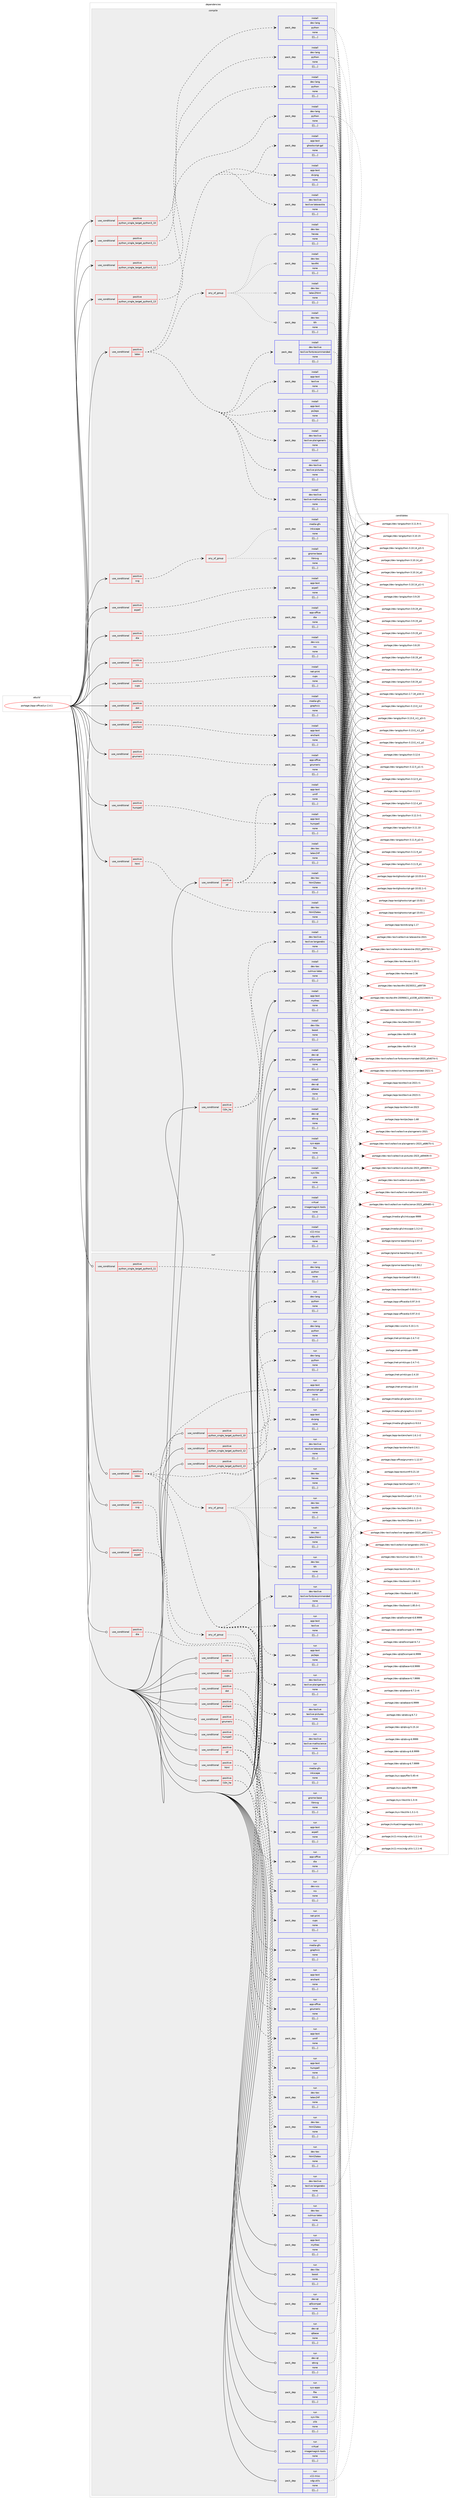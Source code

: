 digraph prolog {

# *************
# Graph options
# *************

newrank=true;
concentrate=true;
compound=true;
graph [rankdir=LR,fontname=Helvetica,fontsize=10,ranksep=1.5];#, ranksep=2.5, nodesep=0.2];
edge  [arrowhead=vee];
node  [fontname=Helvetica,fontsize=10];

# **********
# The ebuild
# **********

subgraph cluster_leftcol {
color=gray;
label=<<i>ebuild</i>>;
id [label="portage://app-office/lyx-2.4.1", color=red, width=4, href="../app-office/lyx-2.4.1.svg"];
}

# ****************
# The dependencies
# ****************

subgraph cluster_midcol {
color=gray;
label=<<i>dependencies</i>>;
subgraph cluster_compile {
fillcolor="#eeeeee";
style=filled;
label=<<i>compile</i>>;
subgraph cond13888 {
dependency49164 [label=<<TABLE BORDER="0" CELLBORDER="1" CELLSPACING="0" CELLPADDING="4"><TR><TD ROWSPAN="3" CELLPADDING="10">use_conditional</TD></TR><TR><TD>positive</TD></TR><TR><TD>aspell</TD></TR></TABLE>>, shape=none, color=red];
subgraph pack34847 {
dependency49165 [label=<<TABLE BORDER="0" CELLBORDER="1" CELLSPACING="0" CELLPADDING="4" WIDTH="220"><TR><TD ROWSPAN="6" CELLPADDING="30">pack_dep</TD></TR><TR><TD WIDTH="110">install</TD></TR><TR><TD>app-text</TD></TR><TR><TD>aspell</TD></TR><TR><TD>none</TD></TR><TR><TD>[[],,,,]</TD></TR></TABLE>>, shape=none, color=blue];
}
dependency49164:e -> dependency49165:w [weight=20,style="dashed",arrowhead="vee"];
}
id:e -> dependency49164:w [weight=20,style="solid",arrowhead="vee"];
subgraph cond13889 {
dependency49166 [label=<<TABLE BORDER="0" CELLBORDER="1" CELLSPACING="0" CELLPADDING="4"><TR><TD ROWSPAN="3" CELLPADDING="10">use_conditional</TD></TR><TR><TD>positive</TD></TR><TR><TD>cups</TD></TR></TABLE>>, shape=none, color=red];
subgraph pack34848 {
dependency49167 [label=<<TABLE BORDER="0" CELLBORDER="1" CELLSPACING="0" CELLPADDING="4" WIDTH="220"><TR><TD ROWSPAN="6" CELLPADDING="30">pack_dep</TD></TR><TR><TD WIDTH="110">install</TD></TR><TR><TD>net-print</TD></TR><TR><TD>cups</TD></TR><TR><TD>none</TD></TR><TR><TD>[[],,,,]</TD></TR></TABLE>>, shape=none, color=blue];
}
dependency49166:e -> dependency49167:w [weight=20,style="dashed",arrowhead="vee"];
}
id:e -> dependency49166:w [weight=20,style="solid",arrowhead="vee"];
subgraph cond13890 {
dependency49168 [label=<<TABLE BORDER="0" CELLBORDER="1" CELLSPACING="0" CELLPADDING="4"><TR><TD ROWSPAN="3" CELLPADDING="10">use_conditional</TD></TR><TR><TD>positive</TD></TR><TR><TD>dia</TD></TR></TABLE>>, shape=none, color=red];
subgraph pack34849 {
dependency49169 [label=<<TABLE BORDER="0" CELLBORDER="1" CELLSPACING="0" CELLPADDING="4" WIDTH="220"><TR><TD ROWSPAN="6" CELLPADDING="30">pack_dep</TD></TR><TR><TD WIDTH="110">install</TD></TR><TR><TD>app-office</TD></TR><TR><TD>dia</TD></TR><TR><TD>none</TD></TR><TR><TD>[[],,,,]</TD></TR></TABLE>>, shape=none, color=blue];
}
dependency49168:e -> dependency49169:w [weight=20,style="dashed",arrowhead="vee"];
}
id:e -> dependency49168:w [weight=20,style="solid",arrowhead="vee"];
subgraph cond13891 {
dependency49170 [label=<<TABLE BORDER="0" CELLBORDER="1" CELLSPACING="0" CELLPADDING="4"><TR><TD ROWSPAN="3" CELLPADDING="10">use_conditional</TD></TR><TR><TD>positive</TD></TR><TR><TD>dot</TD></TR></TABLE>>, shape=none, color=red];
subgraph pack34850 {
dependency49171 [label=<<TABLE BORDER="0" CELLBORDER="1" CELLSPACING="0" CELLPADDING="4" WIDTH="220"><TR><TD ROWSPAN="6" CELLPADDING="30">pack_dep</TD></TR><TR><TD WIDTH="110">install</TD></TR><TR><TD>media-gfx</TD></TR><TR><TD>graphviz</TD></TR><TR><TD>none</TD></TR><TR><TD>[[],,,,]</TD></TR></TABLE>>, shape=none, color=blue];
}
dependency49170:e -> dependency49171:w [weight=20,style="dashed",arrowhead="vee"];
}
id:e -> dependency49170:w [weight=20,style="solid",arrowhead="vee"];
subgraph cond13892 {
dependency49172 [label=<<TABLE BORDER="0" CELLBORDER="1" CELLSPACING="0" CELLPADDING="4"><TR><TD ROWSPAN="3" CELLPADDING="10">use_conditional</TD></TR><TR><TD>positive</TD></TR><TR><TD>enchant</TD></TR></TABLE>>, shape=none, color=red];
subgraph pack34851 {
dependency49173 [label=<<TABLE BORDER="0" CELLBORDER="1" CELLSPACING="0" CELLPADDING="4" WIDTH="220"><TR><TD ROWSPAN="6" CELLPADDING="30">pack_dep</TD></TR><TR><TD WIDTH="110">install</TD></TR><TR><TD>app-text</TD></TR><TR><TD>enchant</TD></TR><TR><TD>none</TD></TR><TR><TD>[[],,,,]</TD></TR></TABLE>>, shape=none, color=blue];
}
dependency49172:e -> dependency49173:w [weight=20,style="dashed",arrowhead="vee"];
}
id:e -> dependency49172:w [weight=20,style="solid",arrowhead="vee"];
subgraph cond13893 {
dependency49174 [label=<<TABLE BORDER="0" CELLBORDER="1" CELLSPACING="0" CELLPADDING="4"><TR><TD ROWSPAN="3" CELLPADDING="10">use_conditional</TD></TR><TR><TD>positive</TD></TR><TR><TD>gnumeric</TD></TR></TABLE>>, shape=none, color=red];
subgraph pack34852 {
dependency49175 [label=<<TABLE BORDER="0" CELLBORDER="1" CELLSPACING="0" CELLPADDING="4" WIDTH="220"><TR><TD ROWSPAN="6" CELLPADDING="30">pack_dep</TD></TR><TR><TD WIDTH="110">install</TD></TR><TR><TD>app-office</TD></TR><TR><TD>gnumeric</TD></TR><TR><TD>none</TD></TR><TR><TD>[[],,,,]</TD></TR></TABLE>>, shape=none, color=blue];
}
dependency49174:e -> dependency49175:w [weight=20,style="dashed",arrowhead="vee"];
}
id:e -> dependency49174:w [weight=20,style="solid",arrowhead="vee"];
subgraph cond13894 {
dependency49176 [label=<<TABLE BORDER="0" CELLBORDER="1" CELLSPACING="0" CELLPADDING="4"><TR><TD ROWSPAN="3" CELLPADDING="10">use_conditional</TD></TR><TR><TD>positive</TD></TR><TR><TD>html</TD></TR></TABLE>>, shape=none, color=red];
subgraph pack34853 {
dependency49177 [label=<<TABLE BORDER="0" CELLBORDER="1" CELLSPACING="0" CELLPADDING="4" WIDTH="220"><TR><TD ROWSPAN="6" CELLPADDING="30">pack_dep</TD></TR><TR><TD WIDTH="110">install</TD></TR><TR><TD>dev-tex</TD></TR><TR><TD>html2latex</TD></TR><TR><TD>none</TD></TR><TR><TD>[[],,,,]</TD></TR></TABLE>>, shape=none, color=blue];
}
dependency49176:e -> dependency49177:w [weight=20,style="dashed",arrowhead="vee"];
}
id:e -> dependency49176:w [weight=20,style="solid",arrowhead="vee"];
subgraph cond13895 {
dependency49178 [label=<<TABLE BORDER="0" CELLBORDER="1" CELLSPACING="0" CELLPADDING="4"><TR><TD ROWSPAN="3" CELLPADDING="10">use_conditional</TD></TR><TR><TD>positive</TD></TR><TR><TD>hunspell</TD></TR></TABLE>>, shape=none, color=red];
subgraph pack34854 {
dependency49179 [label=<<TABLE BORDER="0" CELLBORDER="1" CELLSPACING="0" CELLPADDING="4" WIDTH="220"><TR><TD ROWSPAN="6" CELLPADDING="30">pack_dep</TD></TR><TR><TD WIDTH="110">install</TD></TR><TR><TD>app-text</TD></TR><TR><TD>hunspell</TD></TR><TR><TD>none</TD></TR><TR><TD>[[],,,,]</TD></TR></TABLE>>, shape=none, color=blue];
}
dependency49178:e -> dependency49179:w [weight=20,style="dashed",arrowhead="vee"];
}
id:e -> dependency49178:w [weight=20,style="solid",arrowhead="vee"];
subgraph cond13896 {
dependency49180 [label=<<TABLE BORDER="0" CELLBORDER="1" CELLSPACING="0" CELLPADDING="4"><TR><TD ROWSPAN="3" CELLPADDING="10">use_conditional</TD></TR><TR><TD>positive</TD></TR><TR><TD>l10n_he</TD></TR></TABLE>>, shape=none, color=red];
subgraph pack34855 {
dependency49181 [label=<<TABLE BORDER="0" CELLBORDER="1" CELLSPACING="0" CELLPADDING="4" WIDTH="220"><TR><TD ROWSPAN="6" CELLPADDING="30">pack_dep</TD></TR><TR><TD WIDTH="110">install</TD></TR><TR><TD>dev-tex</TD></TR><TR><TD>culmus-latex</TD></TR><TR><TD>none</TD></TR><TR><TD>[[],,,,]</TD></TR></TABLE>>, shape=none, color=blue];
}
dependency49180:e -> dependency49181:w [weight=20,style="dashed",arrowhead="vee"];
subgraph pack34856 {
dependency49182 [label=<<TABLE BORDER="0" CELLBORDER="1" CELLSPACING="0" CELLPADDING="4" WIDTH="220"><TR><TD ROWSPAN="6" CELLPADDING="30">pack_dep</TD></TR><TR><TD WIDTH="110">install</TD></TR><TR><TD>dev-texlive</TD></TR><TR><TD>texlive-langarabic</TD></TR><TR><TD>none</TD></TR><TR><TD>[[],,,,]</TD></TR></TABLE>>, shape=none, color=blue];
}
dependency49180:e -> dependency49182:w [weight=20,style="dashed",arrowhead="vee"];
}
id:e -> dependency49180:w [weight=20,style="solid",arrowhead="vee"];
subgraph cond13897 {
dependency49183 [label=<<TABLE BORDER="0" CELLBORDER="1" CELLSPACING="0" CELLPADDING="4"><TR><TD ROWSPAN="3" CELLPADDING="10">use_conditional</TD></TR><TR><TD>positive</TD></TR><TR><TD>latex</TD></TR></TABLE>>, shape=none, color=red];
subgraph pack34857 {
dependency49184 [label=<<TABLE BORDER="0" CELLBORDER="1" CELLSPACING="0" CELLPADDING="4" WIDTH="220"><TR><TD ROWSPAN="6" CELLPADDING="30">pack_dep</TD></TR><TR><TD WIDTH="110">install</TD></TR><TR><TD>app-text</TD></TR><TR><TD>dvipng</TD></TR><TR><TD>none</TD></TR><TR><TD>[[],,,,]</TD></TR></TABLE>>, shape=none, color=blue];
}
dependency49183:e -> dependency49184:w [weight=20,style="dashed",arrowhead="vee"];
subgraph pack34858 {
dependency49185 [label=<<TABLE BORDER="0" CELLBORDER="1" CELLSPACING="0" CELLPADDING="4" WIDTH="220"><TR><TD ROWSPAN="6" CELLPADDING="30">pack_dep</TD></TR><TR><TD WIDTH="110">install</TD></TR><TR><TD>app-text</TD></TR><TR><TD>ghostscript-gpl</TD></TR><TR><TD>none</TD></TR><TR><TD>[[],,,,]</TD></TR></TABLE>>, shape=none, color=blue];
}
dependency49183:e -> dependency49185:w [weight=20,style="dashed",arrowhead="vee"];
subgraph pack34859 {
dependency49186 [label=<<TABLE BORDER="0" CELLBORDER="1" CELLSPACING="0" CELLPADDING="4" WIDTH="220"><TR><TD ROWSPAN="6" CELLPADDING="30">pack_dep</TD></TR><TR><TD WIDTH="110">install</TD></TR><TR><TD>app-text</TD></TR><TR><TD>ps2eps</TD></TR><TR><TD>none</TD></TR><TR><TD>[[],,,,]</TD></TR></TABLE>>, shape=none, color=blue];
}
dependency49183:e -> dependency49186:w [weight=20,style="dashed",arrowhead="vee"];
subgraph pack34860 {
dependency49187 [label=<<TABLE BORDER="0" CELLBORDER="1" CELLSPACING="0" CELLPADDING="4" WIDTH="220"><TR><TD ROWSPAN="6" CELLPADDING="30">pack_dep</TD></TR><TR><TD WIDTH="110">install</TD></TR><TR><TD>app-text</TD></TR><TR><TD>texlive</TD></TR><TR><TD>none</TD></TR><TR><TD>[[],,,,]</TD></TR></TABLE>>, shape=none, color=blue];
}
dependency49183:e -> dependency49187:w [weight=20,style="dashed",arrowhead="vee"];
subgraph pack34861 {
dependency49188 [label=<<TABLE BORDER="0" CELLBORDER="1" CELLSPACING="0" CELLPADDING="4" WIDTH="220"><TR><TD ROWSPAN="6" CELLPADDING="30">pack_dep</TD></TR><TR><TD WIDTH="110">install</TD></TR><TR><TD>dev-texlive</TD></TR><TR><TD>texlive-fontsrecommended</TD></TR><TR><TD>none</TD></TR><TR><TD>[[],,,,]</TD></TR></TABLE>>, shape=none, color=blue];
}
dependency49183:e -> dependency49188:w [weight=20,style="dashed",arrowhead="vee"];
subgraph pack34862 {
dependency49189 [label=<<TABLE BORDER="0" CELLBORDER="1" CELLSPACING="0" CELLPADDING="4" WIDTH="220"><TR><TD ROWSPAN="6" CELLPADDING="30">pack_dep</TD></TR><TR><TD WIDTH="110">install</TD></TR><TR><TD>dev-texlive</TD></TR><TR><TD>texlive-latexextra</TD></TR><TR><TD>none</TD></TR><TR><TD>[[],,,,]</TD></TR></TABLE>>, shape=none, color=blue];
}
dependency49183:e -> dependency49189:w [weight=20,style="dashed",arrowhead="vee"];
subgraph pack34863 {
dependency49190 [label=<<TABLE BORDER="0" CELLBORDER="1" CELLSPACING="0" CELLPADDING="4" WIDTH="220"><TR><TD ROWSPAN="6" CELLPADDING="30">pack_dep</TD></TR><TR><TD WIDTH="110">install</TD></TR><TR><TD>dev-texlive</TD></TR><TR><TD>texlive-mathscience</TD></TR><TR><TD>none</TD></TR><TR><TD>[[],,,,]</TD></TR></TABLE>>, shape=none, color=blue];
}
dependency49183:e -> dependency49190:w [weight=20,style="dashed",arrowhead="vee"];
subgraph pack34864 {
dependency49191 [label=<<TABLE BORDER="0" CELLBORDER="1" CELLSPACING="0" CELLPADDING="4" WIDTH="220"><TR><TD ROWSPAN="6" CELLPADDING="30">pack_dep</TD></TR><TR><TD WIDTH="110">install</TD></TR><TR><TD>dev-texlive</TD></TR><TR><TD>texlive-pictures</TD></TR><TR><TD>none</TD></TR><TR><TD>[[],,,,]</TD></TR></TABLE>>, shape=none, color=blue];
}
dependency49183:e -> dependency49191:w [weight=20,style="dashed",arrowhead="vee"];
subgraph pack34865 {
dependency49192 [label=<<TABLE BORDER="0" CELLBORDER="1" CELLSPACING="0" CELLPADDING="4" WIDTH="220"><TR><TD ROWSPAN="6" CELLPADDING="30">pack_dep</TD></TR><TR><TD WIDTH="110">install</TD></TR><TR><TD>dev-texlive</TD></TR><TR><TD>texlive-plaingeneric</TD></TR><TR><TD>none</TD></TR><TR><TD>[[],,,,]</TD></TR></TABLE>>, shape=none, color=blue];
}
dependency49183:e -> dependency49192:w [weight=20,style="dashed",arrowhead="vee"];
subgraph any365 {
dependency49193 [label=<<TABLE BORDER="0" CELLBORDER="1" CELLSPACING="0" CELLPADDING="4"><TR><TD CELLPADDING="10">any_of_group</TD></TR></TABLE>>, shape=none, color=red];subgraph pack34866 {
dependency49194 [label=<<TABLE BORDER="0" CELLBORDER="1" CELLSPACING="0" CELLPADDING="4" WIDTH="220"><TR><TD ROWSPAN="6" CELLPADDING="30">pack_dep</TD></TR><TR><TD WIDTH="110">install</TD></TR><TR><TD>dev-tex</TD></TR><TR><TD>latex2html</TD></TR><TR><TD>none</TD></TR><TR><TD>[[],,,,]</TD></TR></TABLE>>, shape=none, color=blue];
}
dependency49193:e -> dependency49194:w [weight=20,style="dotted",arrowhead="oinv"];
subgraph pack34867 {
dependency49195 [label=<<TABLE BORDER="0" CELLBORDER="1" CELLSPACING="0" CELLPADDING="4" WIDTH="220"><TR><TD ROWSPAN="6" CELLPADDING="30">pack_dep</TD></TR><TR><TD WIDTH="110">install</TD></TR><TR><TD>dev-tex</TD></TR><TR><TD>hevea</TD></TR><TR><TD>none</TD></TR><TR><TD>[[],,,,]</TD></TR></TABLE>>, shape=none, color=blue];
}
dependency49193:e -> dependency49195:w [weight=20,style="dotted",arrowhead="oinv"];
subgraph pack34868 {
dependency49196 [label=<<TABLE BORDER="0" CELLBORDER="1" CELLSPACING="0" CELLPADDING="4" WIDTH="220"><TR><TD ROWSPAN="6" CELLPADDING="30">pack_dep</TD></TR><TR><TD WIDTH="110">install</TD></TR><TR><TD>dev-tex</TD></TR><TR><TD>tex4ht</TD></TR><TR><TD>none</TD></TR><TR><TD>[[],,,,]</TD></TR></TABLE>>, shape=none, color=blue];
}
dependency49193:e -> dependency49196:w [weight=20,style="dotted",arrowhead="oinv"];
subgraph pack34869 {
dependency49197 [label=<<TABLE BORDER="0" CELLBORDER="1" CELLSPACING="0" CELLPADDING="4" WIDTH="220"><TR><TD ROWSPAN="6" CELLPADDING="30">pack_dep</TD></TR><TR><TD WIDTH="110">install</TD></TR><TR><TD>dev-tex</TD></TR><TR><TD>tth</TD></TR><TR><TD>none</TD></TR><TR><TD>[[],,,,]</TD></TR></TABLE>>, shape=none, color=blue];
}
dependency49193:e -> dependency49197:w [weight=20,style="dotted",arrowhead="oinv"];
}
dependency49183:e -> dependency49193:w [weight=20,style="dashed",arrowhead="vee"];
}
id:e -> dependency49183:w [weight=20,style="solid",arrowhead="vee"];
subgraph cond13898 {
dependency49198 [label=<<TABLE BORDER="0" CELLBORDER="1" CELLSPACING="0" CELLPADDING="4"><TR><TD ROWSPAN="3" CELLPADDING="10">use_conditional</TD></TR><TR><TD>positive</TD></TR><TR><TD>python_single_target_python3_10</TD></TR></TABLE>>, shape=none, color=red];
subgraph pack34870 {
dependency49199 [label=<<TABLE BORDER="0" CELLBORDER="1" CELLSPACING="0" CELLPADDING="4" WIDTH="220"><TR><TD ROWSPAN="6" CELLPADDING="30">pack_dep</TD></TR><TR><TD WIDTH="110">install</TD></TR><TR><TD>dev-lang</TD></TR><TR><TD>python</TD></TR><TR><TD>none</TD></TR><TR><TD>[[],,,,]</TD></TR></TABLE>>, shape=none, color=blue];
}
dependency49198:e -> dependency49199:w [weight=20,style="dashed",arrowhead="vee"];
}
id:e -> dependency49198:w [weight=20,style="solid",arrowhead="vee"];
subgraph cond13899 {
dependency49200 [label=<<TABLE BORDER="0" CELLBORDER="1" CELLSPACING="0" CELLPADDING="4"><TR><TD ROWSPAN="3" CELLPADDING="10">use_conditional</TD></TR><TR><TD>positive</TD></TR><TR><TD>python_single_target_python3_11</TD></TR></TABLE>>, shape=none, color=red];
subgraph pack34871 {
dependency49201 [label=<<TABLE BORDER="0" CELLBORDER="1" CELLSPACING="0" CELLPADDING="4" WIDTH="220"><TR><TD ROWSPAN="6" CELLPADDING="30">pack_dep</TD></TR><TR><TD WIDTH="110">install</TD></TR><TR><TD>dev-lang</TD></TR><TR><TD>python</TD></TR><TR><TD>none</TD></TR><TR><TD>[[],,,,]</TD></TR></TABLE>>, shape=none, color=blue];
}
dependency49200:e -> dependency49201:w [weight=20,style="dashed",arrowhead="vee"];
}
id:e -> dependency49200:w [weight=20,style="solid",arrowhead="vee"];
subgraph cond13900 {
dependency49202 [label=<<TABLE BORDER="0" CELLBORDER="1" CELLSPACING="0" CELLPADDING="4"><TR><TD ROWSPAN="3" CELLPADDING="10">use_conditional</TD></TR><TR><TD>positive</TD></TR><TR><TD>python_single_target_python3_12</TD></TR></TABLE>>, shape=none, color=red];
subgraph pack34872 {
dependency49203 [label=<<TABLE BORDER="0" CELLBORDER="1" CELLSPACING="0" CELLPADDING="4" WIDTH="220"><TR><TD ROWSPAN="6" CELLPADDING="30">pack_dep</TD></TR><TR><TD WIDTH="110">install</TD></TR><TR><TD>dev-lang</TD></TR><TR><TD>python</TD></TR><TR><TD>none</TD></TR><TR><TD>[[],,,,]</TD></TR></TABLE>>, shape=none, color=blue];
}
dependency49202:e -> dependency49203:w [weight=20,style="dashed",arrowhead="vee"];
}
id:e -> dependency49202:w [weight=20,style="solid",arrowhead="vee"];
subgraph cond13901 {
dependency49204 [label=<<TABLE BORDER="0" CELLBORDER="1" CELLSPACING="0" CELLPADDING="4"><TR><TD ROWSPAN="3" CELLPADDING="10">use_conditional</TD></TR><TR><TD>positive</TD></TR><TR><TD>python_single_target_python3_13</TD></TR></TABLE>>, shape=none, color=red];
subgraph pack34873 {
dependency49205 [label=<<TABLE BORDER="0" CELLBORDER="1" CELLSPACING="0" CELLPADDING="4" WIDTH="220"><TR><TD ROWSPAN="6" CELLPADDING="30">pack_dep</TD></TR><TR><TD WIDTH="110">install</TD></TR><TR><TD>dev-lang</TD></TR><TR><TD>python</TD></TR><TR><TD>none</TD></TR><TR><TD>[[],,,,]</TD></TR></TABLE>>, shape=none, color=blue];
}
dependency49204:e -> dependency49205:w [weight=20,style="dashed",arrowhead="vee"];
}
id:e -> dependency49204:w [weight=20,style="solid",arrowhead="vee"];
subgraph cond13902 {
dependency49206 [label=<<TABLE BORDER="0" CELLBORDER="1" CELLSPACING="0" CELLPADDING="4"><TR><TD ROWSPAN="3" CELLPADDING="10">use_conditional</TD></TR><TR><TD>positive</TD></TR><TR><TD>rcs</TD></TR></TABLE>>, shape=none, color=red];
subgraph pack34874 {
dependency49207 [label=<<TABLE BORDER="0" CELLBORDER="1" CELLSPACING="0" CELLPADDING="4" WIDTH="220"><TR><TD ROWSPAN="6" CELLPADDING="30">pack_dep</TD></TR><TR><TD WIDTH="110">install</TD></TR><TR><TD>dev-vcs</TD></TR><TR><TD>rcs</TD></TR><TR><TD>none</TD></TR><TR><TD>[[],,,,]</TD></TR></TABLE>>, shape=none, color=blue];
}
dependency49206:e -> dependency49207:w [weight=20,style="dashed",arrowhead="vee"];
}
id:e -> dependency49206:w [weight=20,style="solid",arrowhead="vee"];
subgraph cond13903 {
dependency49208 [label=<<TABLE BORDER="0" CELLBORDER="1" CELLSPACING="0" CELLPADDING="4"><TR><TD ROWSPAN="3" CELLPADDING="10">use_conditional</TD></TR><TR><TD>positive</TD></TR><TR><TD>rtf</TD></TR></TABLE>>, shape=none, color=red];
subgraph pack34875 {
dependency49209 [label=<<TABLE BORDER="0" CELLBORDER="1" CELLSPACING="0" CELLPADDING="4" WIDTH="220"><TR><TD ROWSPAN="6" CELLPADDING="30">pack_dep</TD></TR><TR><TD WIDTH="110">install</TD></TR><TR><TD>app-text</TD></TR><TR><TD>unrtf</TD></TR><TR><TD>none</TD></TR><TR><TD>[[],,,,]</TD></TR></TABLE>>, shape=none, color=blue];
}
dependency49208:e -> dependency49209:w [weight=20,style="dashed",arrowhead="vee"];
subgraph pack34876 {
dependency49210 [label=<<TABLE BORDER="0" CELLBORDER="1" CELLSPACING="0" CELLPADDING="4" WIDTH="220"><TR><TD ROWSPAN="6" CELLPADDING="30">pack_dep</TD></TR><TR><TD WIDTH="110">install</TD></TR><TR><TD>dev-tex</TD></TR><TR><TD>html2latex</TD></TR><TR><TD>none</TD></TR><TR><TD>[[],,,,]</TD></TR></TABLE>>, shape=none, color=blue];
}
dependency49208:e -> dependency49210:w [weight=20,style="dashed",arrowhead="vee"];
subgraph pack34877 {
dependency49211 [label=<<TABLE BORDER="0" CELLBORDER="1" CELLSPACING="0" CELLPADDING="4" WIDTH="220"><TR><TD ROWSPAN="6" CELLPADDING="30">pack_dep</TD></TR><TR><TD WIDTH="110">install</TD></TR><TR><TD>dev-tex</TD></TR><TR><TD>latex2rtf</TD></TR><TR><TD>none</TD></TR><TR><TD>[[],,,,]</TD></TR></TABLE>>, shape=none, color=blue];
}
dependency49208:e -> dependency49211:w [weight=20,style="dashed",arrowhead="vee"];
}
id:e -> dependency49208:w [weight=20,style="solid",arrowhead="vee"];
subgraph cond13904 {
dependency49212 [label=<<TABLE BORDER="0" CELLBORDER="1" CELLSPACING="0" CELLPADDING="4"><TR><TD ROWSPAN="3" CELLPADDING="10">use_conditional</TD></TR><TR><TD>positive</TD></TR><TR><TD>svg</TD></TR></TABLE>>, shape=none, color=red];
subgraph any366 {
dependency49213 [label=<<TABLE BORDER="0" CELLBORDER="1" CELLSPACING="0" CELLPADDING="4"><TR><TD CELLPADDING="10">any_of_group</TD></TR></TABLE>>, shape=none, color=red];subgraph pack34878 {
dependency49214 [label=<<TABLE BORDER="0" CELLBORDER="1" CELLSPACING="0" CELLPADDING="4" WIDTH="220"><TR><TD ROWSPAN="6" CELLPADDING="30">pack_dep</TD></TR><TR><TD WIDTH="110">install</TD></TR><TR><TD>gnome-base</TD></TR><TR><TD>librsvg</TD></TR><TR><TD>none</TD></TR><TR><TD>[[],,,,]</TD></TR></TABLE>>, shape=none, color=blue];
}
dependency49213:e -> dependency49214:w [weight=20,style="dotted",arrowhead="oinv"];
subgraph pack34879 {
dependency49215 [label=<<TABLE BORDER="0" CELLBORDER="1" CELLSPACING="0" CELLPADDING="4" WIDTH="220"><TR><TD ROWSPAN="6" CELLPADDING="30">pack_dep</TD></TR><TR><TD WIDTH="110">install</TD></TR><TR><TD>media-gfx</TD></TR><TR><TD>inkscape</TD></TR><TR><TD>none</TD></TR><TR><TD>[[],,,,]</TD></TR></TABLE>>, shape=none, color=blue];
}
dependency49213:e -> dependency49215:w [weight=20,style="dotted",arrowhead="oinv"];
}
dependency49212:e -> dependency49213:w [weight=20,style="dashed",arrowhead="vee"];
}
id:e -> dependency49212:w [weight=20,style="solid",arrowhead="vee"];
subgraph pack34880 {
dependency49216 [label=<<TABLE BORDER="0" CELLBORDER="1" CELLSPACING="0" CELLPADDING="4" WIDTH="220"><TR><TD ROWSPAN="6" CELLPADDING="30">pack_dep</TD></TR><TR><TD WIDTH="110">install</TD></TR><TR><TD>app-text</TD></TR><TR><TD>mythes</TD></TR><TR><TD>none</TD></TR><TR><TD>[[],,,,]</TD></TR></TABLE>>, shape=none, color=blue];
}
id:e -> dependency49216:w [weight=20,style="solid",arrowhead="vee"];
subgraph pack34881 {
dependency49217 [label=<<TABLE BORDER="0" CELLBORDER="1" CELLSPACING="0" CELLPADDING="4" WIDTH="220"><TR><TD ROWSPAN="6" CELLPADDING="30">pack_dep</TD></TR><TR><TD WIDTH="110">install</TD></TR><TR><TD>dev-libs</TD></TR><TR><TD>boost</TD></TR><TR><TD>none</TD></TR><TR><TD>[[],,,,]</TD></TR></TABLE>>, shape=none, color=blue];
}
id:e -> dependency49217:w [weight=20,style="solid",arrowhead="vee"];
subgraph pack34882 {
dependency49218 [label=<<TABLE BORDER="0" CELLBORDER="1" CELLSPACING="0" CELLPADDING="4" WIDTH="220"><TR><TD ROWSPAN="6" CELLPADDING="30">pack_dep</TD></TR><TR><TD WIDTH="110">install</TD></TR><TR><TD>dev-qt</TD></TR><TR><TD>qt5compat</TD></TR><TR><TD>none</TD></TR><TR><TD>[[],,,,]</TD></TR></TABLE>>, shape=none, color=blue];
}
id:e -> dependency49218:w [weight=20,style="solid",arrowhead="vee"];
subgraph pack34883 {
dependency49219 [label=<<TABLE BORDER="0" CELLBORDER="1" CELLSPACING="0" CELLPADDING="4" WIDTH="220"><TR><TD ROWSPAN="6" CELLPADDING="30">pack_dep</TD></TR><TR><TD WIDTH="110">install</TD></TR><TR><TD>dev-qt</TD></TR><TR><TD>qtbase</TD></TR><TR><TD>none</TD></TR><TR><TD>[[],,,,]</TD></TR></TABLE>>, shape=none, color=blue];
}
id:e -> dependency49219:w [weight=20,style="solid",arrowhead="vee"];
subgraph pack34884 {
dependency49220 [label=<<TABLE BORDER="0" CELLBORDER="1" CELLSPACING="0" CELLPADDING="4" WIDTH="220"><TR><TD ROWSPAN="6" CELLPADDING="30">pack_dep</TD></TR><TR><TD WIDTH="110">install</TD></TR><TR><TD>dev-qt</TD></TR><TR><TD>qtsvg</TD></TR><TR><TD>none</TD></TR><TR><TD>[[],,,,]</TD></TR></TABLE>>, shape=none, color=blue];
}
id:e -> dependency49220:w [weight=20,style="solid",arrowhead="vee"];
subgraph pack34885 {
dependency49221 [label=<<TABLE BORDER="0" CELLBORDER="1" CELLSPACING="0" CELLPADDING="4" WIDTH="220"><TR><TD ROWSPAN="6" CELLPADDING="30">pack_dep</TD></TR><TR><TD WIDTH="110">install</TD></TR><TR><TD>sys-apps</TD></TR><TR><TD>file</TD></TR><TR><TD>none</TD></TR><TR><TD>[[],,,,]</TD></TR></TABLE>>, shape=none, color=blue];
}
id:e -> dependency49221:w [weight=20,style="solid",arrowhead="vee"];
subgraph pack34886 {
dependency49222 [label=<<TABLE BORDER="0" CELLBORDER="1" CELLSPACING="0" CELLPADDING="4" WIDTH="220"><TR><TD ROWSPAN="6" CELLPADDING="30">pack_dep</TD></TR><TR><TD WIDTH="110">install</TD></TR><TR><TD>sys-libs</TD></TR><TR><TD>zlib</TD></TR><TR><TD>none</TD></TR><TR><TD>[[],,,,]</TD></TR></TABLE>>, shape=none, color=blue];
}
id:e -> dependency49222:w [weight=20,style="solid",arrowhead="vee"];
subgraph pack34887 {
dependency49223 [label=<<TABLE BORDER="0" CELLBORDER="1" CELLSPACING="0" CELLPADDING="4" WIDTH="220"><TR><TD ROWSPAN="6" CELLPADDING="30">pack_dep</TD></TR><TR><TD WIDTH="110">install</TD></TR><TR><TD>virtual</TD></TR><TR><TD>imagemagick-tools</TD></TR><TR><TD>none</TD></TR><TR><TD>[[],,,,]</TD></TR></TABLE>>, shape=none, color=blue];
}
id:e -> dependency49223:w [weight=20,style="solid",arrowhead="vee"];
subgraph pack34888 {
dependency49224 [label=<<TABLE BORDER="0" CELLBORDER="1" CELLSPACING="0" CELLPADDING="4" WIDTH="220"><TR><TD ROWSPAN="6" CELLPADDING="30">pack_dep</TD></TR><TR><TD WIDTH="110">install</TD></TR><TR><TD>x11-misc</TD></TR><TR><TD>xdg-utils</TD></TR><TR><TD>none</TD></TR><TR><TD>[[],,,,]</TD></TR></TABLE>>, shape=none, color=blue];
}
id:e -> dependency49224:w [weight=20,style="solid",arrowhead="vee"];
}
subgraph cluster_compileandrun {
fillcolor="#eeeeee";
style=filled;
label=<<i>compile and run</i>>;
}
subgraph cluster_run {
fillcolor="#eeeeee";
style=filled;
label=<<i>run</i>>;
subgraph cond13905 {
dependency49225 [label=<<TABLE BORDER="0" CELLBORDER="1" CELLSPACING="0" CELLPADDING="4"><TR><TD ROWSPAN="3" CELLPADDING="10">use_conditional</TD></TR><TR><TD>positive</TD></TR><TR><TD>aspell</TD></TR></TABLE>>, shape=none, color=red];
subgraph pack34889 {
dependency49226 [label=<<TABLE BORDER="0" CELLBORDER="1" CELLSPACING="0" CELLPADDING="4" WIDTH="220"><TR><TD ROWSPAN="6" CELLPADDING="30">pack_dep</TD></TR><TR><TD WIDTH="110">run</TD></TR><TR><TD>app-text</TD></TR><TR><TD>aspell</TD></TR><TR><TD>none</TD></TR><TR><TD>[[],,,,]</TD></TR></TABLE>>, shape=none, color=blue];
}
dependency49225:e -> dependency49226:w [weight=20,style="dashed",arrowhead="vee"];
}
id:e -> dependency49225:w [weight=20,style="solid",arrowhead="odot"];
subgraph cond13906 {
dependency49227 [label=<<TABLE BORDER="0" CELLBORDER="1" CELLSPACING="0" CELLPADDING="4"><TR><TD ROWSPAN="3" CELLPADDING="10">use_conditional</TD></TR><TR><TD>positive</TD></TR><TR><TD>cups</TD></TR></TABLE>>, shape=none, color=red];
subgraph pack34890 {
dependency49228 [label=<<TABLE BORDER="0" CELLBORDER="1" CELLSPACING="0" CELLPADDING="4" WIDTH="220"><TR><TD ROWSPAN="6" CELLPADDING="30">pack_dep</TD></TR><TR><TD WIDTH="110">run</TD></TR><TR><TD>net-print</TD></TR><TR><TD>cups</TD></TR><TR><TD>none</TD></TR><TR><TD>[[],,,,]</TD></TR></TABLE>>, shape=none, color=blue];
}
dependency49227:e -> dependency49228:w [weight=20,style="dashed",arrowhead="vee"];
}
id:e -> dependency49227:w [weight=20,style="solid",arrowhead="odot"];
subgraph cond13907 {
dependency49229 [label=<<TABLE BORDER="0" CELLBORDER="1" CELLSPACING="0" CELLPADDING="4"><TR><TD ROWSPAN="3" CELLPADDING="10">use_conditional</TD></TR><TR><TD>positive</TD></TR><TR><TD>dia</TD></TR></TABLE>>, shape=none, color=red];
subgraph pack34891 {
dependency49230 [label=<<TABLE BORDER="0" CELLBORDER="1" CELLSPACING="0" CELLPADDING="4" WIDTH="220"><TR><TD ROWSPAN="6" CELLPADDING="30">pack_dep</TD></TR><TR><TD WIDTH="110">run</TD></TR><TR><TD>app-office</TD></TR><TR><TD>dia</TD></TR><TR><TD>none</TD></TR><TR><TD>[[],,,,]</TD></TR></TABLE>>, shape=none, color=blue];
}
dependency49229:e -> dependency49230:w [weight=20,style="dashed",arrowhead="vee"];
}
id:e -> dependency49229:w [weight=20,style="solid",arrowhead="odot"];
subgraph cond13908 {
dependency49231 [label=<<TABLE BORDER="0" CELLBORDER="1" CELLSPACING="0" CELLPADDING="4"><TR><TD ROWSPAN="3" CELLPADDING="10">use_conditional</TD></TR><TR><TD>positive</TD></TR><TR><TD>dot</TD></TR></TABLE>>, shape=none, color=red];
subgraph pack34892 {
dependency49232 [label=<<TABLE BORDER="0" CELLBORDER="1" CELLSPACING="0" CELLPADDING="4" WIDTH="220"><TR><TD ROWSPAN="6" CELLPADDING="30">pack_dep</TD></TR><TR><TD WIDTH="110">run</TD></TR><TR><TD>media-gfx</TD></TR><TR><TD>graphviz</TD></TR><TR><TD>none</TD></TR><TR><TD>[[],,,,]</TD></TR></TABLE>>, shape=none, color=blue];
}
dependency49231:e -> dependency49232:w [weight=20,style="dashed",arrowhead="vee"];
}
id:e -> dependency49231:w [weight=20,style="solid",arrowhead="odot"];
subgraph cond13909 {
dependency49233 [label=<<TABLE BORDER="0" CELLBORDER="1" CELLSPACING="0" CELLPADDING="4"><TR><TD ROWSPAN="3" CELLPADDING="10">use_conditional</TD></TR><TR><TD>positive</TD></TR><TR><TD>enchant</TD></TR></TABLE>>, shape=none, color=red];
subgraph pack34893 {
dependency49234 [label=<<TABLE BORDER="0" CELLBORDER="1" CELLSPACING="0" CELLPADDING="4" WIDTH="220"><TR><TD ROWSPAN="6" CELLPADDING="30">pack_dep</TD></TR><TR><TD WIDTH="110">run</TD></TR><TR><TD>app-text</TD></TR><TR><TD>enchant</TD></TR><TR><TD>none</TD></TR><TR><TD>[[],,,,]</TD></TR></TABLE>>, shape=none, color=blue];
}
dependency49233:e -> dependency49234:w [weight=20,style="dashed",arrowhead="vee"];
}
id:e -> dependency49233:w [weight=20,style="solid",arrowhead="odot"];
subgraph cond13910 {
dependency49235 [label=<<TABLE BORDER="0" CELLBORDER="1" CELLSPACING="0" CELLPADDING="4"><TR><TD ROWSPAN="3" CELLPADDING="10">use_conditional</TD></TR><TR><TD>positive</TD></TR><TR><TD>gnumeric</TD></TR></TABLE>>, shape=none, color=red];
subgraph pack34894 {
dependency49236 [label=<<TABLE BORDER="0" CELLBORDER="1" CELLSPACING="0" CELLPADDING="4" WIDTH="220"><TR><TD ROWSPAN="6" CELLPADDING="30">pack_dep</TD></TR><TR><TD WIDTH="110">run</TD></TR><TR><TD>app-office</TD></TR><TR><TD>gnumeric</TD></TR><TR><TD>none</TD></TR><TR><TD>[[],,,,]</TD></TR></TABLE>>, shape=none, color=blue];
}
dependency49235:e -> dependency49236:w [weight=20,style="dashed",arrowhead="vee"];
}
id:e -> dependency49235:w [weight=20,style="solid",arrowhead="odot"];
subgraph cond13911 {
dependency49237 [label=<<TABLE BORDER="0" CELLBORDER="1" CELLSPACING="0" CELLPADDING="4"><TR><TD ROWSPAN="3" CELLPADDING="10">use_conditional</TD></TR><TR><TD>positive</TD></TR><TR><TD>html</TD></TR></TABLE>>, shape=none, color=red];
subgraph pack34895 {
dependency49238 [label=<<TABLE BORDER="0" CELLBORDER="1" CELLSPACING="0" CELLPADDING="4" WIDTH="220"><TR><TD ROWSPAN="6" CELLPADDING="30">pack_dep</TD></TR><TR><TD WIDTH="110">run</TD></TR><TR><TD>dev-tex</TD></TR><TR><TD>html2latex</TD></TR><TR><TD>none</TD></TR><TR><TD>[[],,,,]</TD></TR></TABLE>>, shape=none, color=blue];
}
dependency49237:e -> dependency49238:w [weight=20,style="dashed",arrowhead="vee"];
}
id:e -> dependency49237:w [weight=20,style="solid",arrowhead="odot"];
subgraph cond13912 {
dependency49239 [label=<<TABLE BORDER="0" CELLBORDER="1" CELLSPACING="0" CELLPADDING="4"><TR><TD ROWSPAN="3" CELLPADDING="10">use_conditional</TD></TR><TR><TD>positive</TD></TR><TR><TD>hunspell</TD></TR></TABLE>>, shape=none, color=red];
subgraph pack34896 {
dependency49240 [label=<<TABLE BORDER="0" CELLBORDER="1" CELLSPACING="0" CELLPADDING="4" WIDTH="220"><TR><TD ROWSPAN="6" CELLPADDING="30">pack_dep</TD></TR><TR><TD WIDTH="110">run</TD></TR><TR><TD>app-text</TD></TR><TR><TD>hunspell</TD></TR><TR><TD>none</TD></TR><TR><TD>[[],,,,]</TD></TR></TABLE>>, shape=none, color=blue];
}
dependency49239:e -> dependency49240:w [weight=20,style="dashed",arrowhead="vee"];
}
id:e -> dependency49239:w [weight=20,style="solid",arrowhead="odot"];
subgraph cond13913 {
dependency49241 [label=<<TABLE BORDER="0" CELLBORDER="1" CELLSPACING="0" CELLPADDING="4"><TR><TD ROWSPAN="3" CELLPADDING="10">use_conditional</TD></TR><TR><TD>positive</TD></TR><TR><TD>l10n_he</TD></TR></TABLE>>, shape=none, color=red];
subgraph pack34897 {
dependency49242 [label=<<TABLE BORDER="0" CELLBORDER="1" CELLSPACING="0" CELLPADDING="4" WIDTH="220"><TR><TD ROWSPAN="6" CELLPADDING="30">pack_dep</TD></TR><TR><TD WIDTH="110">run</TD></TR><TR><TD>dev-tex</TD></TR><TR><TD>culmus-latex</TD></TR><TR><TD>none</TD></TR><TR><TD>[[],,,,]</TD></TR></TABLE>>, shape=none, color=blue];
}
dependency49241:e -> dependency49242:w [weight=20,style="dashed",arrowhead="vee"];
subgraph pack34898 {
dependency49243 [label=<<TABLE BORDER="0" CELLBORDER="1" CELLSPACING="0" CELLPADDING="4" WIDTH="220"><TR><TD ROWSPAN="6" CELLPADDING="30">pack_dep</TD></TR><TR><TD WIDTH="110">run</TD></TR><TR><TD>dev-texlive</TD></TR><TR><TD>texlive-langarabic</TD></TR><TR><TD>none</TD></TR><TR><TD>[[],,,,]</TD></TR></TABLE>>, shape=none, color=blue];
}
dependency49241:e -> dependency49243:w [weight=20,style="dashed",arrowhead="vee"];
}
id:e -> dependency49241:w [weight=20,style="solid",arrowhead="odot"];
subgraph cond13914 {
dependency49244 [label=<<TABLE BORDER="0" CELLBORDER="1" CELLSPACING="0" CELLPADDING="4"><TR><TD ROWSPAN="3" CELLPADDING="10">use_conditional</TD></TR><TR><TD>positive</TD></TR><TR><TD>latex</TD></TR></TABLE>>, shape=none, color=red];
subgraph pack34899 {
dependency49245 [label=<<TABLE BORDER="0" CELLBORDER="1" CELLSPACING="0" CELLPADDING="4" WIDTH="220"><TR><TD ROWSPAN="6" CELLPADDING="30">pack_dep</TD></TR><TR><TD WIDTH="110">run</TD></TR><TR><TD>app-text</TD></TR><TR><TD>dvipng</TD></TR><TR><TD>none</TD></TR><TR><TD>[[],,,,]</TD></TR></TABLE>>, shape=none, color=blue];
}
dependency49244:e -> dependency49245:w [weight=20,style="dashed",arrowhead="vee"];
subgraph pack34900 {
dependency49246 [label=<<TABLE BORDER="0" CELLBORDER="1" CELLSPACING="0" CELLPADDING="4" WIDTH="220"><TR><TD ROWSPAN="6" CELLPADDING="30">pack_dep</TD></TR><TR><TD WIDTH="110">run</TD></TR><TR><TD>app-text</TD></TR><TR><TD>ghostscript-gpl</TD></TR><TR><TD>none</TD></TR><TR><TD>[[],,,,]</TD></TR></TABLE>>, shape=none, color=blue];
}
dependency49244:e -> dependency49246:w [weight=20,style="dashed",arrowhead="vee"];
subgraph pack34901 {
dependency49247 [label=<<TABLE BORDER="0" CELLBORDER="1" CELLSPACING="0" CELLPADDING="4" WIDTH="220"><TR><TD ROWSPAN="6" CELLPADDING="30">pack_dep</TD></TR><TR><TD WIDTH="110">run</TD></TR><TR><TD>app-text</TD></TR><TR><TD>ps2eps</TD></TR><TR><TD>none</TD></TR><TR><TD>[[],,,,]</TD></TR></TABLE>>, shape=none, color=blue];
}
dependency49244:e -> dependency49247:w [weight=20,style="dashed",arrowhead="vee"];
subgraph pack34902 {
dependency49248 [label=<<TABLE BORDER="0" CELLBORDER="1" CELLSPACING="0" CELLPADDING="4" WIDTH="220"><TR><TD ROWSPAN="6" CELLPADDING="30">pack_dep</TD></TR><TR><TD WIDTH="110">run</TD></TR><TR><TD>app-text</TD></TR><TR><TD>texlive</TD></TR><TR><TD>none</TD></TR><TR><TD>[[],,,,]</TD></TR></TABLE>>, shape=none, color=blue];
}
dependency49244:e -> dependency49248:w [weight=20,style="dashed",arrowhead="vee"];
subgraph pack34903 {
dependency49249 [label=<<TABLE BORDER="0" CELLBORDER="1" CELLSPACING="0" CELLPADDING="4" WIDTH="220"><TR><TD ROWSPAN="6" CELLPADDING="30">pack_dep</TD></TR><TR><TD WIDTH="110">run</TD></TR><TR><TD>dev-texlive</TD></TR><TR><TD>texlive-fontsrecommended</TD></TR><TR><TD>none</TD></TR><TR><TD>[[],,,,]</TD></TR></TABLE>>, shape=none, color=blue];
}
dependency49244:e -> dependency49249:w [weight=20,style="dashed",arrowhead="vee"];
subgraph pack34904 {
dependency49250 [label=<<TABLE BORDER="0" CELLBORDER="1" CELLSPACING="0" CELLPADDING="4" WIDTH="220"><TR><TD ROWSPAN="6" CELLPADDING="30">pack_dep</TD></TR><TR><TD WIDTH="110">run</TD></TR><TR><TD>dev-texlive</TD></TR><TR><TD>texlive-latexextra</TD></TR><TR><TD>none</TD></TR><TR><TD>[[],,,,]</TD></TR></TABLE>>, shape=none, color=blue];
}
dependency49244:e -> dependency49250:w [weight=20,style="dashed",arrowhead="vee"];
subgraph pack34905 {
dependency49251 [label=<<TABLE BORDER="0" CELLBORDER="1" CELLSPACING="0" CELLPADDING="4" WIDTH="220"><TR><TD ROWSPAN="6" CELLPADDING="30">pack_dep</TD></TR><TR><TD WIDTH="110">run</TD></TR><TR><TD>dev-texlive</TD></TR><TR><TD>texlive-mathscience</TD></TR><TR><TD>none</TD></TR><TR><TD>[[],,,,]</TD></TR></TABLE>>, shape=none, color=blue];
}
dependency49244:e -> dependency49251:w [weight=20,style="dashed",arrowhead="vee"];
subgraph pack34906 {
dependency49252 [label=<<TABLE BORDER="0" CELLBORDER="1" CELLSPACING="0" CELLPADDING="4" WIDTH="220"><TR><TD ROWSPAN="6" CELLPADDING="30">pack_dep</TD></TR><TR><TD WIDTH="110">run</TD></TR><TR><TD>dev-texlive</TD></TR><TR><TD>texlive-pictures</TD></TR><TR><TD>none</TD></TR><TR><TD>[[],,,,]</TD></TR></TABLE>>, shape=none, color=blue];
}
dependency49244:e -> dependency49252:w [weight=20,style="dashed",arrowhead="vee"];
subgraph pack34907 {
dependency49253 [label=<<TABLE BORDER="0" CELLBORDER="1" CELLSPACING="0" CELLPADDING="4" WIDTH="220"><TR><TD ROWSPAN="6" CELLPADDING="30">pack_dep</TD></TR><TR><TD WIDTH="110">run</TD></TR><TR><TD>dev-texlive</TD></TR><TR><TD>texlive-plaingeneric</TD></TR><TR><TD>none</TD></TR><TR><TD>[[],,,,]</TD></TR></TABLE>>, shape=none, color=blue];
}
dependency49244:e -> dependency49253:w [weight=20,style="dashed",arrowhead="vee"];
subgraph any367 {
dependency49254 [label=<<TABLE BORDER="0" CELLBORDER="1" CELLSPACING="0" CELLPADDING="4"><TR><TD CELLPADDING="10">any_of_group</TD></TR></TABLE>>, shape=none, color=red];subgraph pack34908 {
dependency49255 [label=<<TABLE BORDER="0" CELLBORDER="1" CELLSPACING="0" CELLPADDING="4" WIDTH="220"><TR><TD ROWSPAN="6" CELLPADDING="30">pack_dep</TD></TR><TR><TD WIDTH="110">run</TD></TR><TR><TD>dev-tex</TD></TR><TR><TD>latex2html</TD></TR><TR><TD>none</TD></TR><TR><TD>[[],,,,]</TD></TR></TABLE>>, shape=none, color=blue];
}
dependency49254:e -> dependency49255:w [weight=20,style="dotted",arrowhead="oinv"];
subgraph pack34909 {
dependency49256 [label=<<TABLE BORDER="0" CELLBORDER="1" CELLSPACING="0" CELLPADDING="4" WIDTH="220"><TR><TD ROWSPAN="6" CELLPADDING="30">pack_dep</TD></TR><TR><TD WIDTH="110">run</TD></TR><TR><TD>dev-tex</TD></TR><TR><TD>hevea</TD></TR><TR><TD>none</TD></TR><TR><TD>[[],,,,]</TD></TR></TABLE>>, shape=none, color=blue];
}
dependency49254:e -> dependency49256:w [weight=20,style="dotted",arrowhead="oinv"];
subgraph pack34910 {
dependency49257 [label=<<TABLE BORDER="0" CELLBORDER="1" CELLSPACING="0" CELLPADDING="4" WIDTH="220"><TR><TD ROWSPAN="6" CELLPADDING="30">pack_dep</TD></TR><TR><TD WIDTH="110">run</TD></TR><TR><TD>dev-tex</TD></TR><TR><TD>tex4ht</TD></TR><TR><TD>none</TD></TR><TR><TD>[[],,,,]</TD></TR></TABLE>>, shape=none, color=blue];
}
dependency49254:e -> dependency49257:w [weight=20,style="dotted",arrowhead="oinv"];
subgraph pack34911 {
dependency49258 [label=<<TABLE BORDER="0" CELLBORDER="1" CELLSPACING="0" CELLPADDING="4" WIDTH="220"><TR><TD ROWSPAN="6" CELLPADDING="30">pack_dep</TD></TR><TR><TD WIDTH="110">run</TD></TR><TR><TD>dev-tex</TD></TR><TR><TD>tth</TD></TR><TR><TD>none</TD></TR><TR><TD>[[],,,,]</TD></TR></TABLE>>, shape=none, color=blue];
}
dependency49254:e -> dependency49258:w [weight=20,style="dotted",arrowhead="oinv"];
}
dependency49244:e -> dependency49254:w [weight=20,style="dashed",arrowhead="vee"];
}
id:e -> dependency49244:w [weight=20,style="solid",arrowhead="odot"];
subgraph cond13915 {
dependency49259 [label=<<TABLE BORDER="0" CELLBORDER="1" CELLSPACING="0" CELLPADDING="4"><TR><TD ROWSPAN="3" CELLPADDING="10">use_conditional</TD></TR><TR><TD>positive</TD></TR><TR><TD>python_single_target_python3_10</TD></TR></TABLE>>, shape=none, color=red];
subgraph pack34912 {
dependency49260 [label=<<TABLE BORDER="0" CELLBORDER="1" CELLSPACING="0" CELLPADDING="4" WIDTH="220"><TR><TD ROWSPAN="6" CELLPADDING="30">pack_dep</TD></TR><TR><TD WIDTH="110">run</TD></TR><TR><TD>dev-lang</TD></TR><TR><TD>python</TD></TR><TR><TD>none</TD></TR><TR><TD>[[],,,,]</TD></TR></TABLE>>, shape=none, color=blue];
}
dependency49259:e -> dependency49260:w [weight=20,style="dashed",arrowhead="vee"];
}
id:e -> dependency49259:w [weight=20,style="solid",arrowhead="odot"];
subgraph cond13916 {
dependency49261 [label=<<TABLE BORDER="0" CELLBORDER="1" CELLSPACING="0" CELLPADDING="4"><TR><TD ROWSPAN="3" CELLPADDING="10">use_conditional</TD></TR><TR><TD>positive</TD></TR><TR><TD>python_single_target_python3_11</TD></TR></TABLE>>, shape=none, color=red];
subgraph pack34913 {
dependency49262 [label=<<TABLE BORDER="0" CELLBORDER="1" CELLSPACING="0" CELLPADDING="4" WIDTH="220"><TR><TD ROWSPAN="6" CELLPADDING="30">pack_dep</TD></TR><TR><TD WIDTH="110">run</TD></TR><TR><TD>dev-lang</TD></TR><TR><TD>python</TD></TR><TR><TD>none</TD></TR><TR><TD>[[],,,,]</TD></TR></TABLE>>, shape=none, color=blue];
}
dependency49261:e -> dependency49262:w [weight=20,style="dashed",arrowhead="vee"];
}
id:e -> dependency49261:w [weight=20,style="solid",arrowhead="odot"];
subgraph cond13917 {
dependency49263 [label=<<TABLE BORDER="0" CELLBORDER="1" CELLSPACING="0" CELLPADDING="4"><TR><TD ROWSPAN="3" CELLPADDING="10">use_conditional</TD></TR><TR><TD>positive</TD></TR><TR><TD>python_single_target_python3_12</TD></TR></TABLE>>, shape=none, color=red];
subgraph pack34914 {
dependency49264 [label=<<TABLE BORDER="0" CELLBORDER="1" CELLSPACING="0" CELLPADDING="4" WIDTH="220"><TR><TD ROWSPAN="6" CELLPADDING="30">pack_dep</TD></TR><TR><TD WIDTH="110">run</TD></TR><TR><TD>dev-lang</TD></TR><TR><TD>python</TD></TR><TR><TD>none</TD></TR><TR><TD>[[],,,,]</TD></TR></TABLE>>, shape=none, color=blue];
}
dependency49263:e -> dependency49264:w [weight=20,style="dashed",arrowhead="vee"];
}
id:e -> dependency49263:w [weight=20,style="solid",arrowhead="odot"];
subgraph cond13918 {
dependency49265 [label=<<TABLE BORDER="0" CELLBORDER="1" CELLSPACING="0" CELLPADDING="4"><TR><TD ROWSPAN="3" CELLPADDING="10">use_conditional</TD></TR><TR><TD>positive</TD></TR><TR><TD>python_single_target_python3_13</TD></TR></TABLE>>, shape=none, color=red];
subgraph pack34915 {
dependency49266 [label=<<TABLE BORDER="0" CELLBORDER="1" CELLSPACING="0" CELLPADDING="4" WIDTH="220"><TR><TD ROWSPAN="6" CELLPADDING="30">pack_dep</TD></TR><TR><TD WIDTH="110">run</TD></TR><TR><TD>dev-lang</TD></TR><TR><TD>python</TD></TR><TR><TD>none</TD></TR><TR><TD>[[],,,,]</TD></TR></TABLE>>, shape=none, color=blue];
}
dependency49265:e -> dependency49266:w [weight=20,style="dashed",arrowhead="vee"];
}
id:e -> dependency49265:w [weight=20,style="solid",arrowhead="odot"];
subgraph cond13919 {
dependency49267 [label=<<TABLE BORDER="0" CELLBORDER="1" CELLSPACING="0" CELLPADDING="4"><TR><TD ROWSPAN="3" CELLPADDING="10">use_conditional</TD></TR><TR><TD>positive</TD></TR><TR><TD>rcs</TD></TR></TABLE>>, shape=none, color=red];
subgraph pack34916 {
dependency49268 [label=<<TABLE BORDER="0" CELLBORDER="1" CELLSPACING="0" CELLPADDING="4" WIDTH="220"><TR><TD ROWSPAN="6" CELLPADDING="30">pack_dep</TD></TR><TR><TD WIDTH="110">run</TD></TR><TR><TD>dev-vcs</TD></TR><TR><TD>rcs</TD></TR><TR><TD>none</TD></TR><TR><TD>[[],,,,]</TD></TR></TABLE>>, shape=none, color=blue];
}
dependency49267:e -> dependency49268:w [weight=20,style="dashed",arrowhead="vee"];
}
id:e -> dependency49267:w [weight=20,style="solid",arrowhead="odot"];
subgraph cond13920 {
dependency49269 [label=<<TABLE BORDER="0" CELLBORDER="1" CELLSPACING="0" CELLPADDING="4"><TR><TD ROWSPAN="3" CELLPADDING="10">use_conditional</TD></TR><TR><TD>positive</TD></TR><TR><TD>rtf</TD></TR></TABLE>>, shape=none, color=red];
subgraph pack34917 {
dependency49270 [label=<<TABLE BORDER="0" CELLBORDER="1" CELLSPACING="0" CELLPADDING="4" WIDTH="220"><TR><TD ROWSPAN="6" CELLPADDING="30">pack_dep</TD></TR><TR><TD WIDTH="110">run</TD></TR><TR><TD>app-text</TD></TR><TR><TD>unrtf</TD></TR><TR><TD>none</TD></TR><TR><TD>[[],,,,]</TD></TR></TABLE>>, shape=none, color=blue];
}
dependency49269:e -> dependency49270:w [weight=20,style="dashed",arrowhead="vee"];
subgraph pack34918 {
dependency49271 [label=<<TABLE BORDER="0" CELLBORDER="1" CELLSPACING="0" CELLPADDING="4" WIDTH="220"><TR><TD ROWSPAN="6" CELLPADDING="30">pack_dep</TD></TR><TR><TD WIDTH="110">run</TD></TR><TR><TD>dev-tex</TD></TR><TR><TD>html2latex</TD></TR><TR><TD>none</TD></TR><TR><TD>[[],,,,]</TD></TR></TABLE>>, shape=none, color=blue];
}
dependency49269:e -> dependency49271:w [weight=20,style="dashed",arrowhead="vee"];
subgraph pack34919 {
dependency49272 [label=<<TABLE BORDER="0" CELLBORDER="1" CELLSPACING="0" CELLPADDING="4" WIDTH="220"><TR><TD ROWSPAN="6" CELLPADDING="30">pack_dep</TD></TR><TR><TD WIDTH="110">run</TD></TR><TR><TD>dev-tex</TD></TR><TR><TD>latex2rtf</TD></TR><TR><TD>none</TD></TR><TR><TD>[[],,,,]</TD></TR></TABLE>>, shape=none, color=blue];
}
dependency49269:e -> dependency49272:w [weight=20,style="dashed",arrowhead="vee"];
}
id:e -> dependency49269:w [weight=20,style="solid",arrowhead="odot"];
subgraph cond13921 {
dependency49273 [label=<<TABLE BORDER="0" CELLBORDER="1" CELLSPACING="0" CELLPADDING="4"><TR><TD ROWSPAN="3" CELLPADDING="10">use_conditional</TD></TR><TR><TD>positive</TD></TR><TR><TD>svg</TD></TR></TABLE>>, shape=none, color=red];
subgraph any368 {
dependency49274 [label=<<TABLE BORDER="0" CELLBORDER="1" CELLSPACING="0" CELLPADDING="4"><TR><TD CELLPADDING="10">any_of_group</TD></TR></TABLE>>, shape=none, color=red];subgraph pack34920 {
dependency49275 [label=<<TABLE BORDER="0" CELLBORDER="1" CELLSPACING="0" CELLPADDING="4" WIDTH="220"><TR><TD ROWSPAN="6" CELLPADDING="30">pack_dep</TD></TR><TR><TD WIDTH="110">run</TD></TR><TR><TD>gnome-base</TD></TR><TR><TD>librsvg</TD></TR><TR><TD>none</TD></TR><TR><TD>[[],,,,]</TD></TR></TABLE>>, shape=none, color=blue];
}
dependency49274:e -> dependency49275:w [weight=20,style="dotted",arrowhead="oinv"];
subgraph pack34921 {
dependency49276 [label=<<TABLE BORDER="0" CELLBORDER="1" CELLSPACING="0" CELLPADDING="4" WIDTH="220"><TR><TD ROWSPAN="6" CELLPADDING="30">pack_dep</TD></TR><TR><TD WIDTH="110">run</TD></TR><TR><TD>media-gfx</TD></TR><TR><TD>inkscape</TD></TR><TR><TD>none</TD></TR><TR><TD>[[],,,,]</TD></TR></TABLE>>, shape=none, color=blue];
}
dependency49274:e -> dependency49276:w [weight=20,style="dotted",arrowhead="oinv"];
}
dependency49273:e -> dependency49274:w [weight=20,style="dashed",arrowhead="vee"];
}
id:e -> dependency49273:w [weight=20,style="solid",arrowhead="odot"];
subgraph pack34922 {
dependency49277 [label=<<TABLE BORDER="0" CELLBORDER="1" CELLSPACING="0" CELLPADDING="4" WIDTH="220"><TR><TD ROWSPAN="6" CELLPADDING="30">pack_dep</TD></TR><TR><TD WIDTH="110">run</TD></TR><TR><TD>app-text</TD></TR><TR><TD>mythes</TD></TR><TR><TD>none</TD></TR><TR><TD>[[],,,,]</TD></TR></TABLE>>, shape=none, color=blue];
}
id:e -> dependency49277:w [weight=20,style="solid",arrowhead="odot"];
subgraph pack34923 {
dependency49278 [label=<<TABLE BORDER="0" CELLBORDER="1" CELLSPACING="0" CELLPADDING="4" WIDTH="220"><TR><TD ROWSPAN="6" CELLPADDING="30">pack_dep</TD></TR><TR><TD WIDTH="110">run</TD></TR><TR><TD>dev-libs</TD></TR><TR><TD>boost</TD></TR><TR><TD>none</TD></TR><TR><TD>[[],,,,]</TD></TR></TABLE>>, shape=none, color=blue];
}
id:e -> dependency49278:w [weight=20,style="solid",arrowhead="odot"];
subgraph pack34924 {
dependency49279 [label=<<TABLE BORDER="0" CELLBORDER="1" CELLSPACING="0" CELLPADDING="4" WIDTH="220"><TR><TD ROWSPAN="6" CELLPADDING="30">pack_dep</TD></TR><TR><TD WIDTH="110">run</TD></TR><TR><TD>dev-qt</TD></TR><TR><TD>qt5compat</TD></TR><TR><TD>none</TD></TR><TR><TD>[[],,,,]</TD></TR></TABLE>>, shape=none, color=blue];
}
id:e -> dependency49279:w [weight=20,style="solid",arrowhead="odot"];
subgraph pack34925 {
dependency49280 [label=<<TABLE BORDER="0" CELLBORDER="1" CELLSPACING="0" CELLPADDING="4" WIDTH="220"><TR><TD ROWSPAN="6" CELLPADDING="30">pack_dep</TD></TR><TR><TD WIDTH="110">run</TD></TR><TR><TD>dev-qt</TD></TR><TR><TD>qtbase</TD></TR><TR><TD>none</TD></TR><TR><TD>[[],,,,]</TD></TR></TABLE>>, shape=none, color=blue];
}
id:e -> dependency49280:w [weight=20,style="solid",arrowhead="odot"];
subgraph pack34926 {
dependency49281 [label=<<TABLE BORDER="0" CELLBORDER="1" CELLSPACING="0" CELLPADDING="4" WIDTH="220"><TR><TD ROWSPAN="6" CELLPADDING="30">pack_dep</TD></TR><TR><TD WIDTH="110">run</TD></TR><TR><TD>dev-qt</TD></TR><TR><TD>qtsvg</TD></TR><TR><TD>none</TD></TR><TR><TD>[[],,,,]</TD></TR></TABLE>>, shape=none, color=blue];
}
id:e -> dependency49281:w [weight=20,style="solid",arrowhead="odot"];
subgraph pack34927 {
dependency49282 [label=<<TABLE BORDER="0" CELLBORDER="1" CELLSPACING="0" CELLPADDING="4" WIDTH="220"><TR><TD ROWSPAN="6" CELLPADDING="30">pack_dep</TD></TR><TR><TD WIDTH="110">run</TD></TR><TR><TD>sys-apps</TD></TR><TR><TD>file</TD></TR><TR><TD>none</TD></TR><TR><TD>[[],,,,]</TD></TR></TABLE>>, shape=none, color=blue];
}
id:e -> dependency49282:w [weight=20,style="solid",arrowhead="odot"];
subgraph pack34928 {
dependency49283 [label=<<TABLE BORDER="0" CELLBORDER="1" CELLSPACING="0" CELLPADDING="4" WIDTH="220"><TR><TD ROWSPAN="6" CELLPADDING="30">pack_dep</TD></TR><TR><TD WIDTH="110">run</TD></TR><TR><TD>sys-libs</TD></TR><TR><TD>zlib</TD></TR><TR><TD>none</TD></TR><TR><TD>[[],,,,]</TD></TR></TABLE>>, shape=none, color=blue];
}
id:e -> dependency49283:w [weight=20,style="solid",arrowhead="odot"];
subgraph pack34929 {
dependency49284 [label=<<TABLE BORDER="0" CELLBORDER="1" CELLSPACING="0" CELLPADDING="4" WIDTH="220"><TR><TD ROWSPAN="6" CELLPADDING="30">pack_dep</TD></TR><TR><TD WIDTH="110">run</TD></TR><TR><TD>virtual</TD></TR><TR><TD>imagemagick-tools</TD></TR><TR><TD>none</TD></TR><TR><TD>[[],,,,]</TD></TR></TABLE>>, shape=none, color=blue];
}
id:e -> dependency49284:w [weight=20,style="solid",arrowhead="odot"];
subgraph pack34930 {
dependency49285 [label=<<TABLE BORDER="0" CELLBORDER="1" CELLSPACING="0" CELLPADDING="4" WIDTH="220"><TR><TD ROWSPAN="6" CELLPADDING="30">pack_dep</TD></TR><TR><TD WIDTH="110">run</TD></TR><TR><TD>x11-misc</TD></TR><TR><TD>xdg-utils</TD></TR><TR><TD>none</TD></TR><TR><TD>[[],,,,]</TD></TR></TABLE>>, shape=none, color=blue];
}
id:e -> dependency49285:w [weight=20,style="solid",arrowhead="odot"];
}
}

# **************
# The candidates
# **************

subgraph cluster_choices {
rank=same;
color=gray;
label=<<i>candidates</i>>;

subgraph choice34847 {
color=black;
nodesep=1;
choice971121124511610112011647971151121011081084548465448465646494511449 [label="portage://app-text/aspell-0.60.8.1-r1", color=red, width=4,href="../app-text/aspell-0.60.8.1-r1.svg"];
choice97112112451161011201164797115112101108108454846544846564649 [label="portage://app-text/aspell-0.60.8.1", color=red, width=4,href="../app-text/aspell-0.60.8.1.svg"];
dependency49165:e -> choice971121124511610112011647971151121011081084548465448465646494511449:w [style=dotted,weight="100"];
dependency49165:e -> choice97112112451161011201164797115112101108108454846544846564649:w [style=dotted,weight="100"];
}
subgraph choice34848 {
color=black;
nodesep=1;
choice1101011164511211410511011647991171121154557575757 [label="portage://net-print/cups-9999", color=red, width=4,href="../net-print/cups-9999.svg"];
choice11010111645112114105110116479911711211545504652464948 [label="portage://net-print/cups-2.4.10", color=red, width=4,href="../net-print/cups-2.4.10.svg"];
choice1101011164511211410511011647991171121154550465246554511450 [label="portage://net-print/cups-2.4.7-r2", color=red, width=4,href="../net-print/cups-2.4.7-r2.svg"];
choice1101011164511211410511011647991171121154550465246554511449 [label="portage://net-print/cups-2.4.7-r1", color=red, width=4,href="../net-print/cups-2.4.7-r1.svg"];
choice110101116451121141051101164799117112115455046524654 [label="portage://net-print/cups-2.4.6", color=red, width=4,href="../net-print/cups-2.4.6.svg"];
dependency49167:e -> choice1101011164511211410511011647991171121154557575757:w [style=dotted,weight="100"];
dependency49167:e -> choice11010111645112114105110116479911711211545504652464948:w [style=dotted,weight="100"];
dependency49167:e -> choice1101011164511211410511011647991171121154550465246554511450:w [style=dotted,weight="100"];
dependency49167:e -> choice1101011164511211410511011647991171121154550465246554511449:w [style=dotted,weight="100"];
dependency49167:e -> choice110101116451121141051101164799117112115455046524654:w [style=dotted,weight="100"];
}
subgraph choice34849 {
color=black;
nodesep=1;
choice9711211245111102102105991014710010597454846575546514511451 [label="portage://app-office/dia-0.97.3-r3", color=red, width=4,href="../app-office/dia-0.97.3-r3.svg"];
choice9711211245111102102105991014710010597454846575546514511450 [label="portage://app-office/dia-0.97.3-r2", color=red, width=4,href="../app-office/dia-0.97.3-r2.svg"];
dependency49169:e -> choice9711211245111102102105991014710010597454846575546514511451:w [style=dotted,weight="100"];
dependency49169:e -> choice9711211245111102102105991014710010597454846575546514511450:w [style=dotted,weight="100"];
}
subgraph choice34850 {
color=black;
nodesep=1;
choice1091011001059745103102120471031149711210411810512245495046484648 [label="portage://media-gfx/graphviz-12.0.0", color=red, width=4,href="../media-gfx/graphviz-12.0.0.svg"];
choice1091011001059745103102120471031149711210411810512245494946484648 [label="portage://media-gfx/graphviz-11.0.0", color=red, width=4,href="../media-gfx/graphviz-11.0.0.svg"];
choice10910110010597451031021204710311497112104118105122455746484648 [label="portage://media-gfx/graphviz-9.0.0", color=red, width=4,href="../media-gfx/graphviz-9.0.0.svg"];
dependency49171:e -> choice1091011001059745103102120471031149711210411810512245495046484648:w [style=dotted,weight="100"];
dependency49171:e -> choice1091011001059745103102120471031149711210411810512245494946484648:w [style=dotted,weight="100"];
dependency49171:e -> choice10910110010597451031021204710311497112104118105122455746484648:w [style=dotted,weight="100"];
}
subgraph choice34851 {
color=black;
nodesep=1;
choice9711211245116101120116471011109910497110116455046544649 [label="portage://app-text/enchant-2.6.1", color=red, width=4,href="../app-text/enchant-2.6.1.svg"];
choice97112112451161011201164710111099104971101164549465446494511450 [label="portage://app-text/enchant-1.6.1-r2", color=red, width=4,href="../app-text/enchant-1.6.1-r2.svg"];
dependency49173:e -> choice9711211245116101120116471011109910497110116455046544649:w [style=dotted,weight="100"];
dependency49173:e -> choice97112112451161011201164710111099104971101164549465446494511450:w [style=dotted,weight="100"];
}
subgraph choice34852 {
color=black;
nodesep=1;
choice97112112451111021021059910147103110117109101114105994549464950465355 [label="portage://app-office/gnumeric-1.12.57", color=red, width=4,href="../app-office/gnumeric-1.12.57.svg"];
dependency49175:e -> choice97112112451111021021059910147103110117109101114105994549464950465355:w [style=dotted,weight="100"];
}
subgraph choice34853 {
color=black;
nodesep=1;
choice10010111845116101120471041161091085010897116101120454946494511451 [label="portage://dev-tex/html2latex-1.1-r3", color=red, width=4,href="../dev-tex/html2latex-1.1-r3.svg"];
dependency49177:e -> choice10010111845116101120471041161091085010897116101120454946494511451:w [style=dotted,weight="100"];
}
subgraph choice34854 {
color=black;
nodesep=1;
choice9711211245116101120116471041171101151121011081084549465546504511449 [label="portage://app-text/hunspell-1.7.2-r1", color=red, width=4,href="../app-text/hunspell-1.7.2-r1.svg"];
choice971121124511610112011647104117110115112101108108454946554650 [label="portage://app-text/hunspell-1.7.2", color=red, width=4,href="../app-text/hunspell-1.7.2.svg"];
dependency49179:e -> choice9711211245116101120116471041171101151121011081084549465546504511449:w [style=dotted,weight="100"];
dependency49179:e -> choice971121124511610112011647104117110115112101108108454946554650:w [style=dotted,weight="100"];
}
subgraph choice34855 {
color=black;
nodesep=1;
choice1001011184511610112047991171081091171154510897116101120454846554511449 [label="portage://dev-tex/culmus-latex-0.7-r1", color=red, width=4,href="../dev-tex/culmus-latex-0.7-r1.svg"];
dependency49181:e -> choice1001011184511610112047991171081091171154510897116101120454846554511449:w [style=dotted,weight="100"];
}
subgraph choice34856 {
color=black;
nodesep=1;
choice100101118451161011201081051181014711610112010810511810145108971101039711497981059945504850519511254574949494511449 [label="portage://dev-texlive/texlive-langarabic-2023_p69111-r1", color=red, width=4,href="../dev-texlive/texlive-langarabic-2023_p69111-r1.svg"];
choice100101118451161011201081051181014711610112010810511810145108971101039711497981059945504850494511449 [label="portage://dev-texlive/texlive-langarabic-2021-r1", color=red, width=4,href="../dev-texlive/texlive-langarabic-2021-r1.svg"];
dependency49182:e -> choice100101118451161011201081051181014711610112010810511810145108971101039711497981059945504850519511254574949494511449:w [style=dotted,weight="100"];
dependency49182:e -> choice100101118451161011201081051181014711610112010810511810145108971101039711497981059945504850494511449:w [style=dotted,weight="100"];
}
subgraph choice34857 {
color=black;
nodesep=1;
choice9711211245116101120116471001181051121101034549464955 [label="portage://app-text/dvipng-1.17", color=red, width=4,href="../app-text/dvipng-1.17.svg"];
dependency49184:e -> choice9711211245116101120116471001181051121101034549464955:w [style=dotted,weight="100"];
}
subgraph choice34858 {
color=black;
nodesep=1;
choice97112112451161011201164710310411111511611599114105112116451031121084549484648514649 [label="portage://app-text/ghostscript-gpl-10.03.1", color=red, width=4,href="../app-text/ghostscript-gpl-10.03.1.svg"];
choice971121124511610112011647103104111115116115991141051121164510311210845494846485146484511449 [label="portage://app-text/ghostscript-gpl-10.03.0-r1", color=red, width=4,href="../app-text/ghostscript-gpl-10.03.0-r1.svg"];
choice971121124511610112011647103104111115116115991141051121164510311210845494846485046494511449 [label="portage://app-text/ghostscript-gpl-10.02.1-r1", color=red, width=4,href="../app-text/ghostscript-gpl-10.02.1-r1.svg"];
choice97112112451161011201164710310411111511611599114105112116451031121084549484648504649 [label="portage://app-text/ghostscript-gpl-10.02.1", color=red, width=4,href="../app-text/ghostscript-gpl-10.02.1.svg"];
dependency49185:e -> choice97112112451161011201164710310411111511611599114105112116451031121084549484648514649:w [style=dotted,weight="100"];
dependency49185:e -> choice971121124511610112011647103104111115116115991141051121164510311210845494846485146484511449:w [style=dotted,weight="100"];
dependency49185:e -> choice971121124511610112011647103104111115116115991141051121164510311210845494846485046494511449:w [style=dotted,weight="100"];
dependency49185:e -> choice97112112451161011201164710310411111511611599114105112116451031121084549484648504649:w [style=dotted,weight="100"];
}
subgraph choice34859 {
color=black;
nodesep=1;
choice971121124511610112011647112115501011121154549465456 [label="portage://app-text/ps2eps-1.68", color=red, width=4,href="../app-text/ps2eps-1.68.svg"];
dependency49186:e -> choice971121124511610112011647112115501011121154549465456:w [style=dotted,weight="100"];
}
subgraph choice34860 {
color=black;
nodesep=1;
choice97112112451161011201164711610112010810511810145504850514511449 [label="portage://app-text/texlive-2023-r1", color=red, width=4,href="../app-text/texlive-2023-r1.svg"];
choice9711211245116101120116471161011201081051181014550485051 [label="portage://app-text/texlive-2023", color=red, width=4,href="../app-text/texlive-2023.svg"];
choice97112112451161011201164711610112010810511810145504850494511449 [label="portage://app-text/texlive-2021-r1", color=red, width=4,href="../app-text/texlive-2021-r1.svg"];
dependency49187:e -> choice97112112451161011201164711610112010810511810145504850514511449:w [style=dotted,weight="100"];
dependency49187:e -> choice9711211245116101120116471161011201081051181014550485051:w [style=dotted,weight="100"];
dependency49187:e -> choice97112112451161011201164711610112010810511810145504850494511449:w [style=dotted,weight="100"];
}
subgraph choice34861 {
color=black;
nodesep=1;
choice1001011184511610112010810511810147116101120108105118101451021111101161151141019911110910910111010010110045504850519511253524855524511449 [label="portage://dev-texlive/texlive-fontsrecommended-2023_p54074-r1", color=red, width=4,href="../dev-texlive/texlive-fontsrecommended-2023_p54074-r1.svg"];
choice1001011184511610112010810511810147116101120108105118101451021111101161151141019911110910910111010010110045504850494511449 [label="portage://dev-texlive/texlive-fontsrecommended-2021-r1", color=red, width=4,href="../dev-texlive/texlive-fontsrecommended-2021-r1.svg"];
dependency49188:e -> choice1001011184511610112010810511810147116101120108105118101451021111101161151141019911110910910111010010110045504850519511253524855524511449:w [style=dotted,weight="100"];
dependency49188:e -> choice1001011184511610112010810511810147116101120108105118101451021111101161151141019911110910910111010010110045504850494511449:w [style=dotted,weight="100"];
}
subgraph choice34862 {
color=black;
nodesep=1;
choice100101118451161011201081051181014711610112010810511810145108971161011201011201161149745504850519511254575553504511453 [label="portage://dev-texlive/texlive-latexextra-2023_p69752-r5", color=red, width=4,href="../dev-texlive/texlive-latexextra-2023_p69752-r5.svg"];
choice10010111845116101120108105118101471161011201081051181014510897116101120101120116114974550485049 [label="portage://dev-texlive/texlive-latexextra-2021", color=red, width=4,href="../dev-texlive/texlive-latexextra-2021.svg"];
dependency49189:e -> choice100101118451161011201081051181014711610112010810511810145108971161011201011201161149745504850519511254575553504511453:w [style=dotted,weight="100"];
dependency49189:e -> choice10010111845116101120108105118101471161011201081051181014510897116101120101120116114974550485049:w [style=dotted,weight="100"];
}
subgraph choice34863 {
color=black;
nodesep=1;
choice10010111845116101120108105118101471161011201081051181014510997116104115991051011109910145504850519511254575256534511449 [label="portage://dev-texlive/texlive-mathscience-2023_p69485-r1", color=red, width=4,href="../dev-texlive/texlive-mathscience-2023_p69485-r1.svg"];
choice1001011184511610112010810511810147116101120108105118101451099711610411599105101110991014550485049 [label="portage://dev-texlive/texlive-mathscience-2021", color=red, width=4,href="../dev-texlive/texlive-mathscience-2021.svg"];
dependency49190:e -> choice10010111845116101120108105118101471161011201081051181014510997116104115991051011109910145504850519511254575256534511449:w [style=dotted,weight="100"];
dependency49190:e -> choice1001011184511610112010810511810147116101120108105118101451099711610411599105101110991014550485049:w [style=dotted,weight="100"];
}
subgraph choice34864 {
color=black;
nodesep=1;
choice1001011184511610112010810511810147116101120108105118101451121059911611711410111545504850519511254575248574511451 [label="portage://dev-texlive/texlive-pictures-2023_p69409-r3", color=red, width=4,href="../dev-texlive/texlive-pictures-2023_p69409-r3.svg"];
choice1001011184511610112010810511810147116101120108105118101451121059911611711410111545504850519511254575248574511449 [label="portage://dev-texlive/texlive-pictures-2023_p69409-r1", color=red, width=4,href="../dev-texlive/texlive-pictures-2023_p69409-r1.svg"];
choice100101118451161011201081051181014711610112010810511810145112105991161171141011154550485049 [label="portage://dev-texlive/texlive-pictures-2021", color=red, width=4,href="../dev-texlive/texlive-pictures-2021.svg"];
dependency49191:e -> choice1001011184511610112010810511810147116101120108105118101451121059911611711410111545504850519511254575248574511451:w [style=dotted,weight="100"];
dependency49191:e -> choice1001011184511610112010810511810147116101120108105118101451121059911611711410111545504850519511254575248574511449:w [style=dotted,weight="100"];
dependency49191:e -> choice100101118451161011201081051181014711610112010810511810145112105991161171141011154550485049:w [style=dotted,weight="100"];
}
subgraph choice34865 {
color=black;
nodesep=1;
choice100101118451161011201081051181014711610112010810511810145112108971051101031011101011141059945504850519511254565455534511449 [label="portage://dev-texlive/texlive-plaingeneric-2023_p68675-r1", color=red, width=4,href="../dev-texlive/texlive-plaingeneric-2023_p68675-r1.svg"];
choice10010111845116101120108105118101471161011201081051181014511210897105110103101110101114105994550485049 [label="portage://dev-texlive/texlive-plaingeneric-2021", color=red, width=4,href="../dev-texlive/texlive-plaingeneric-2021.svg"];
dependency49192:e -> choice100101118451161011201081051181014711610112010810511810145112108971051101031011101011141059945504850519511254565455534511449:w [style=dotted,weight="100"];
dependency49192:e -> choice10010111845116101120108105118101471161011201081051181014511210897105110103101110101114105994550485049:w [style=dotted,weight="100"];
}
subgraph choice34866 {
color=black;
nodesep=1;
choice100101118451161011204710897116101120501041161091084550485050 [label="portage://dev-tex/latex2html-2022", color=red, width=4,href="../dev-tex/latex2html-2022.svg"];
choice10010111845116101120471089711610112050104116109108455048504946504511450 [label="portage://dev-tex/latex2html-2021.2-r2", color=red, width=4,href="../dev-tex/latex2html-2021.2-r2.svg"];
dependency49194:e -> choice100101118451161011204710897116101120501041161091084550485050:w [style=dotted,weight="100"];
dependency49194:e -> choice10010111845116101120471089711610112050104116109108455048504946504511450:w [style=dotted,weight="100"];
}
subgraph choice34867 {
color=black;
nodesep=1;
choice1001011184511610112047104101118101974550465154 [label="portage://dev-tex/hevea-2.36", color=red, width=4,href="../dev-tex/hevea-2.36.svg"];
choice10010111845116101120471041011181019745504651534511449 [label="portage://dev-tex/hevea-2.35-r1", color=red, width=4,href="../dev-tex/hevea-2.35-r1.svg"];
dependency49195:e -> choice1001011184511610112047104101118101974550465154:w [style=dotted,weight="100"];
dependency49195:e -> choice10010111845116101120471041011181019745504651534511449:w [style=dotted,weight="100"];
}
subgraph choice34868 {
color=black;
nodesep=1;
choice100101118451161011204711610112052104116455048505148514949951125457555157 [label="portage://dev-tex/tex4ht-20230311_p69739", color=red, width=4,href="../dev-tex/tex4ht-20230311_p69739.svg"];
choice10010111845116101120471161011205210411645504848574854494995112494851569511250485049485448514511449 [label="portage://dev-tex/tex4ht-20090611_p1038_p20210603-r1", color=red, width=4,href="../dev-tex/tex4ht-20090611_p1038_p20210603-r1.svg"];
dependency49196:e -> choice100101118451161011204711610112052104116455048505148514949951125457555157:w [style=dotted,weight="100"];
dependency49196:e -> choice10010111845116101120471161011205210411645504848574854494995112494851569511250485049485448514511449:w [style=dotted,weight="100"];
}
subgraph choice34869 {
color=black;
nodesep=1;
choice10010111845116101120471161161044552464954 [label="portage://dev-tex/tth-4.16", color=red, width=4,href="../dev-tex/tth-4.16.svg"];
choice10010111845116101120471161161044552464856 [label="portage://dev-tex/tth-4.08", color=red, width=4,href="../dev-tex/tth-4.08.svg"];
dependency49197:e -> choice10010111845116101120471161161044552464954:w [style=dotted,weight="100"];
dependency49197:e -> choice10010111845116101120471161161044552464856:w [style=dotted,weight="100"];
}
subgraph choice34870 {
color=black;
nodesep=1;
choice10010111845108971101034711212111610411111045514649514648951149950 [label="portage://dev-lang/python-3.13.0_rc2", color=red, width=4,href="../dev-lang/python-3.13.0_rc2.svg"];
choice1001011184510897110103471121211161041111104551464951464895114994995112514511449 [label="portage://dev-lang/python-3.13.0_rc1_p3-r1", color=red, width=4,href="../dev-lang/python-3.13.0_rc1_p3-r1.svg"];
choice100101118451089711010347112121116104111110455146495146489511499499511251 [label="portage://dev-lang/python-3.13.0_rc1_p3", color=red, width=4,href="../dev-lang/python-3.13.0_rc1_p3.svg"];
choice100101118451089711010347112121116104111110455146495146489511499499511250 [label="portage://dev-lang/python-3.13.0_rc1_p2", color=red, width=4,href="../dev-lang/python-3.13.0_rc1_p2.svg"];
choice10010111845108971101034711212111610411111045514649504654 [label="portage://dev-lang/python-3.12.6", color=red, width=4,href="../dev-lang/python-3.12.6.svg"];
choice1001011184510897110103471121211161041111104551464950465395112494511449 [label="portage://dev-lang/python-3.12.5_p1-r1", color=red, width=4,href="../dev-lang/python-3.12.5_p1-r1.svg"];
choice100101118451089711010347112121116104111110455146495046539511249 [label="portage://dev-lang/python-3.12.5_p1", color=red, width=4,href="../dev-lang/python-3.12.5_p1.svg"];
choice10010111845108971101034711212111610411111045514649504653 [label="portage://dev-lang/python-3.12.5", color=red, width=4,href="../dev-lang/python-3.12.5.svg"];
choice100101118451089711010347112121116104111110455146495046529511251 [label="portage://dev-lang/python-3.12.4_p3", color=red, width=4,href="../dev-lang/python-3.12.4_p3.svg"];
choice100101118451089711010347112121116104111110455146495046514511449 [label="portage://dev-lang/python-3.12.3-r1", color=red, width=4,href="../dev-lang/python-3.12.3-r1.svg"];
choice1001011184510897110103471121211161041111104551464949464948 [label="portage://dev-lang/python-3.11.10", color=red, width=4,href="../dev-lang/python-3.11.10.svg"];
choice1001011184510897110103471121211161041111104551464949465795112504511449 [label="portage://dev-lang/python-3.11.9_p2-r1", color=red, width=4,href="../dev-lang/python-3.11.9_p2-r1.svg"];
choice100101118451089711010347112121116104111110455146494946579511250 [label="portage://dev-lang/python-3.11.9_p2", color=red, width=4,href="../dev-lang/python-3.11.9_p2.svg"];
choice100101118451089711010347112121116104111110455146494946579511249 [label="portage://dev-lang/python-3.11.9_p1", color=red, width=4,href="../dev-lang/python-3.11.9_p1.svg"];
choice100101118451089711010347112121116104111110455146494946574511449 [label="portage://dev-lang/python-3.11.9-r1", color=red, width=4,href="../dev-lang/python-3.11.9-r1.svg"];
choice1001011184510897110103471121211161041111104551464948464953 [label="portage://dev-lang/python-3.10.15", color=red, width=4,href="../dev-lang/python-3.10.15.svg"];
choice100101118451089711010347112121116104111110455146494846495295112514511449 [label="portage://dev-lang/python-3.10.14_p3-r1", color=red, width=4,href="../dev-lang/python-3.10.14_p3-r1.svg"];
choice10010111845108971101034711212111610411111045514649484649529511251 [label="portage://dev-lang/python-3.10.14_p3", color=red, width=4,href="../dev-lang/python-3.10.14_p3.svg"];
choice10010111845108971101034711212111610411111045514649484649529511250 [label="portage://dev-lang/python-3.10.14_p2", color=red, width=4,href="../dev-lang/python-3.10.14_p2.svg"];
choice100101118451089711010347112121116104111110455146494846495295112494511449 [label="portage://dev-lang/python-3.10.14_p1-r1", color=red, width=4,href="../dev-lang/python-3.10.14_p1-r1.svg"];
choice10010111845108971101034711212111610411111045514657465048 [label="portage://dev-lang/python-3.9.20", color=red, width=4,href="../dev-lang/python-3.9.20.svg"];
choice100101118451089711010347112121116104111110455146574649579511253 [label="portage://dev-lang/python-3.9.19_p5", color=red, width=4,href="../dev-lang/python-3.9.19_p5.svg"];
choice100101118451089711010347112121116104111110455146574649579511252 [label="portage://dev-lang/python-3.9.19_p4", color=red, width=4,href="../dev-lang/python-3.9.19_p4.svg"];
choice100101118451089711010347112121116104111110455146574649579511251 [label="portage://dev-lang/python-3.9.19_p3", color=red, width=4,href="../dev-lang/python-3.9.19_p3.svg"];
choice10010111845108971101034711212111610411111045514656465048 [label="portage://dev-lang/python-3.8.20", color=red, width=4,href="../dev-lang/python-3.8.20.svg"];
choice100101118451089711010347112121116104111110455146564649579511252 [label="portage://dev-lang/python-3.8.19_p4", color=red, width=4,href="../dev-lang/python-3.8.19_p4.svg"];
choice100101118451089711010347112121116104111110455146564649579511251 [label="portage://dev-lang/python-3.8.19_p3", color=red, width=4,href="../dev-lang/python-3.8.19_p3.svg"];
choice100101118451089711010347112121116104111110455146564649579511250 [label="portage://dev-lang/python-3.8.19_p2", color=red, width=4,href="../dev-lang/python-3.8.19_p2.svg"];
choice100101118451089711010347112121116104111110455046554649569511249544511450 [label="portage://dev-lang/python-2.7.18_p16-r2", color=red, width=4,href="../dev-lang/python-2.7.18_p16-r2.svg"];
dependency49199:e -> choice10010111845108971101034711212111610411111045514649514648951149950:w [style=dotted,weight="100"];
dependency49199:e -> choice1001011184510897110103471121211161041111104551464951464895114994995112514511449:w [style=dotted,weight="100"];
dependency49199:e -> choice100101118451089711010347112121116104111110455146495146489511499499511251:w [style=dotted,weight="100"];
dependency49199:e -> choice100101118451089711010347112121116104111110455146495146489511499499511250:w [style=dotted,weight="100"];
dependency49199:e -> choice10010111845108971101034711212111610411111045514649504654:w [style=dotted,weight="100"];
dependency49199:e -> choice1001011184510897110103471121211161041111104551464950465395112494511449:w [style=dotted,weight="100"];
dependency49199:e -> choice100101118451089711010347112121116104111110455146495046539511249:w [style=dotted,weight="100"];
dependency49199:e -> choice10010111845108971101034711212111610411111045514649504653:w [style=dotted,weight="100"];
dependency49199:e -> choice100101118451089711010347112121116104111110455146495046529511251:w [style=dotted,weight="100"];
dependency49199:e -> choice100101118451089711010347112121116104111110455146495046514511449:w [style=dotted,weight="100"];
dependency49199:e -> choice1001011184510897110103471121211161041111104551464949464948:w [style=dotted,weight="100"];
dependency49199:e -> choice1001011184510897110103471121211161041111104551464949465795112504511449:w [style=dotted,weight="100"];
dependency49199:e -> choice100101118451089711010347112121116104111110455146494946579511250:w [style=dotted,weight="100"];
dependency49199:e -> choice100101118451089711010347112121116104111110455146494946579511249:w [style=dotted,weight="100"];
dependency49199:e -> choice100101118451089711010347112121116104111110455146494946574511449:w [style=dotted,weight="100"];
dependency49199:e -> choice1001011184510897110103471121211161041111104551464948464953:w [style=dotted,weight="100"];
dependency49199:e -> choice100101118451089711010347112121116104111110455146494846495295112514511449:w [style=dotted,weight="100"];
dependency49199:e -> choice10010111845108971101034711212111610411111045514649484649529511251:w [style=dotted,weight="100"];
dependency49199:e -> choice10010111845108971101034711212111610411111045514649484649529511250:w [style=dotted,weight="100"];
dependency49199:e -> choice100101118451089711010347112121116104111110455146494846495295112494511449:w [style=dotted,weight="100"];
dependency49199:e -> choice10010111845108971101034711212111610411111045514657465048:w [style=dotted,weight="100"];
dependency49199:e -> choice100101118451089711010347112121116104111110455146574649579511253:w [style=dotted,weight="100"];
dependency49199:e -> choice100101118451089711010347112121116104111110455146574649579511252:w [style=dotted,weight="100"];
dependency49199:e -> choice100101118451089711010347112121116104111110455146574649579511251:w [style=dotted,weight="100"];
dependency49199:e -> choice10010111845108971101034711212111610411111045514656465048:w [style=dotted,weight="100"];
dependency49199:e -> choice100101118451089711010347112121116104111110455146564649579511252:w [style=dotted,weight="100"];
dependency49199:e -> choice100101118451089711010347112121116104111110455146564649579511251:w [style=dotted,weight="100"];
dependency49199:e -> choice100101118451089711010347112121116104111110455146564649579511250:w [style=dotted,weight="100"];
dependency49199:e -> choice100101118451089711010347112121116104111110455046554649569511249544511450:w [style=dotted,weight="100"];
}
subgraph choice34871 {
color=black;
nodesep=1;
choice10010111845108971101034711212111610411111045514649514648951149950 [label="portage://dev-lang/python-3.13.0_rc2", color=red, width=4,href="../dev-lang/python-3.13.0_rc2.svg"];
choice1001011184510897110103471121211161041111104551464951464895114994995112514511449 [label="portage://dev-lang/python-3.13.0_rc1_p3-r1", color=red, width=4,href="../dev-lang/python-3.13.0_rc1_p3-r1.svg"];
choice100101118451089711010347112121116104111110455146495146489511499499511251 [label="portage://dev-lang/python-3.13.0_rc1_p3", color=red, width=4,href="../dev-lang/python-3.13.0_rc1_p3.svg"];
choice100101118451089711010347112121116104111110455146495146489511499499511250 [label="portage://dev-lang/python-3.13.0_rc1_p2", color=red, width=4,href="../dev-lang/python-3.13.0_rc1_p2.svg"];
choice10010111845108971101034711212111610411111045514649504654 [label="portage://dev-lang/python-3.12.6", color=red, width=4,href="../dev-lang/python-3.12.6.svg"];
choice1001011184510897110103471121211161041111104551464950465395112494511449 [label="portage://dev-lang/python-3.12.5_p1-r1", color=red, width=4,href="../dev-lang/python-3.12.5_p1-r1.svg"];
choice100101118451089711010347112121116104111110455146495046539511249 [label="portage://dev-lang/python-3.12.5_p1", color=red, width=4,href="../dev-lang/python-3.12.5_p1.svg"];
choice10010111845108971101034711212111610411111045514649504653 [label="portage://dev-lang/python-3.12.5", color=red, width=4,href="../dev-lang/python-3.12.5.svg"];
choice100101118451089711010347112121116104111110455146495046529511251 [label="portage://dev-lang/python-3.12.4_p3", color=red, width=4,href="../dev-lang/python-3.12.4_p3.svg"];
choice100101118451089711010347112121116104111110455146495046514511449 [label="portage://dev-lang/python-3.12.3-r1", color=red, width=4,href="../dev-lang/python-3.12.3-r1.svg"];
choice1001011184510897110103471121211161041111104551464949464948 [label="portage://dev-lang/python-3.11.10", color=red, width=4,href="../dev-lang/python-3.11.10.svg"];
choice1001011184510897110103471121211161041111104551464949465795112504511449 [label="portage://dev-lang/python-3.11.9_p2-r1", color=red, width=4,href="../dev-lang/python-3.11.9_p2-r1.svg"];
choice100101118451089711010347112121116104111110455146494946579511250 [label="portage://dev-lang/python-3.11.9_p2", color=red, width=4,href="../dev-lang/python-3.11.9_p2.svg"];
choice100101118451089711010347112121116104111110455146494946579511249 [label="portage://dev-lang/python-3.11.9_p1", color=red, width=4,href="../dev-lang/python-3.11.9_p1.svg"];
choice100101118451089711010347112121116104111110455146494946574511449 [label="portage://dev-lang/python-3.11.9-r1", color=red, width=4,href="../dev-lang/python-3.11.9-r1.svg"];
choice1001011184510897110103471121211161041111104551464948464953 [label="portage://dev-lang/python-3.10.15", color=red, width=4,href="../dev-lang/python-3.10.15.svg"];
choice100101118451089711010347112121116104111110455146494846495295112514511449 [label="portage://dev-lang/python-3.10.14_p3-r1", color=red, width=4,href="../dev-lang/python-3.10.14_p3-r1.svg"];
choice10010111845108971101034711212111610411111045514649484649529511251 [label="portage://dev-lang/python-3.10.14_p3", color=red, width=4,href="../dev-lang/python-3.10.14_p3.svg"];
choice10010111845108971101034711212111610411111045514649484649529511250 [label="portage://dev-lang/python-3.10.14_p2", color=red, width=4,href="../dev-lang/python-3.10.14_p2.svg"];
choice100101118451089711010347112121116104111110455146494846495295112494511449 [label="portage://dev-lang/python-3.10.14_p1-r1", color=red, width=4,href="../dev-lang/python-3.10.14_p1-r1.svg"];
choice10010111845108971101034711212111610411111045514657465048 [label="portage://dev-lang/python-3.9.20", color=red, width=4,href="../dev-lang/python-3.9.20.svg"];
choice100101118451089711010347112121116104111110455146574649579511253 [label="portage://dev-lang/python-3.9.19_p5", color=red, width=4,href="../dev-lang/python-3.9.19_p5.svg"];
choice100101118451089711010347112121116104111110455146574649579511252 [label="portage://dev-lang/python-3.9.19_p4", color=red, width=4,href="../dev-lang/python-3.9.19_p4.svg"];
choice100101118451089711010347112121116104111110455146574649579511251 [label="portage://dev-lang/python-3.9.19_p3", color=red, width=4,href="../dev-lang/python-3.9.19_p3.svg"];
choice10010111845108971101034711212111610411111045514656465048 [label="portage://dev-lang/python-3.8.20", color=red, width=4,href="../dev-lang/python-3.8.20.svg"];
choice100101118451089711010347112121116104111110455146564649579511252 [label="portage://dev-lang/python-3.8.19_p4", color=red, width=4,href="../dev-lang/python-3.8.19_p4.svg"];
choice100101118451089711010347112121116104111110455146564649579511251 [label="portage://dev-lang/python-3.8.19_p3", color=red, width=4,href="../dev-lang/python-3.8.19_p3.svg"];
choice100101118451089711010347112121116104111110455146564649579511250 [label="portage://dev-lang/python-3.8.19_p2", color=red, width=4,href="../dev-lang/python-3.8.19_p2.svg"];
choice100101118451089711010347112121116104111110455046554649569511249544511450 [label="portage://dev-lang/python-2.7.18_p16-r2", color=red, width=4,href="../dev-lang/python-2.7.18_p16-r2.svg"];
dependency49201:e -> choice10010111845108971101034711212111610411111045514649514648951149950:w [style=dotted,weight="100"];
dependency49201:e -> choice1001011184510897110103471121211161041111104551464951464895114994995112514511449:w [style=dotted,weight="100"];
dependency49201:e -> choice100101118451089711010347112121116104111110455146495146489511499499511251:w [style=dotted,weight="100"];
dependency49201:e -> choice100101118451089711010347112121116104111110455146495146489511499499511250:w [style=dotted,weight="100"];
dependency49201:e -> choice10010111845108971101034711212111610411111045514649504654:w [style=dotted,weight="100"];
dependency49201:e -> choice1001011184510897110103471121211161041111104551464950465395112494511449:w [style=dotted,weight="100"];
dependency49201:e -> choice100101118451089711010347112121116104111110455146495046539511249:w [style=dotted,weight="100"];
dependency49201:e -> choice10010111845108971101034711212111610411111045514649504653:w [style=dotted,weight="100"];
dependency49201:e -> choice100101118451089711010347112121116104111110455146495046529511251:w [style=dotted,weight="100"];
dependency49201:e -> choice100101118451089711010347112121116104111110455146495046514511449:w [style=dotted,weight="100"];
dependency49201:e -> choice1001011184510897110103471121211161041111104551464949464948:w [style=dotted,weight="100"];
dependency49201:e -> choice1001011184510897110103471121211161041111104551464949465795112504511449:w [style=dotted,weight="100"];
dependency49201:e -> choice100101118451089711010347112121116104111110455146494946579511250:w [style=dotted,weight="100"];
dependency49201:e -> choice100101118451089711010347112121116104111110455146494946579511249:w [style=dotted,weight="100"];
dependency49201:e -> choice100101118451089711010347112121116104111110455146494946574511449:w [style=dotted,weight="100"];
dependency49201:e -> choice1001011184510897110103471121211161041111104551464948464953:w [style=dotted,weight="100"];
dependency49201:e -> choice100101118451089711010347112121116104111110455146494846495295112514511449:w [style=dotted,weight="100"];
dependency49201:e -> choice10010111845108971101034711212111610411111045514649484649529511251:w [style=dotted,weight="100"];
dependency49201:e -> choice10010111845108971101034711212111610411111045514649484649529511250:w [style=dotted,weight="100"];
dependency49201:e -> choice100101118451089711010347112121116104111110455146494846495295112494511449:w [style=dotted,weight="100"];
dependency49201:e -> choice10010111845108971101034711212111610411111045514657465048:w [style=dotted,weight="100"];
dependency49201:e -> choice100101118451089711010347112121116104111110455146574649579511253:w [style=dotted,weight="100"];
dependency49201:e -> choice100101118451089711010347112121116104111110455146574649579511252:w [style=dotted,weight="100"];
dependency49201:e -> choice100101118451089711010347112121116104111110455146574649579511251:w [style=dotted,weight="100"];
dependency49201:e -> choice10010111845108971101034711212111610411111045514656465048:w [style=dotted,weight="100"];
dependency49201:e -> choice100101118451089711010347112121116104111110455146564649579511252:w [style=dotted,weight="100"];
dependency49201:e -> choice100101118451089711010347112121116104111110455146564649579511251:w [style=dotted,weight="100"];
dependency49201:e -> choice100101118451089711010347112121116104111110455146564649579511250:w [style=dotted,weight="100"];
dependency49201:e -> choice100101118451089711010347112121116104111110455046554649569511249544511450:w [style=dotted,weight="100"];
}
subgraph choice34872 {
color=black;
nodesep=1;
choice10010111845108971101034711212111610411111045514649514648951149950 [label="portage://dev-lang/python-3.13.0_rc2", color=red, width=4,href="../dev-lang/python-3.13.0_rc2.svg"];
choice1001011184510897110103471121211161041111104551464951464895114994995112514511449 [label="portage://dev-lang/python-3.13.0_rc1_p3-r1", color=red, width=4,href="../dev-lang/python-3.13.0_rc1_p3-r1.svg"];
choice100101118451089711010347112121116104111110455146495146489511499499511251 [label="portage://dev-lang/python-3.13.0_rc1_p3", color=red, width=4,href="../dev-lang/python-3.13.0_rc1_p3.svg"];
choice100101118451089711010347112121116104111110455146495146489511499499511250 [label="portage://dev-lang/python-3.13.0_rc1_p2", color=red, width=4,href="../dev-lang/python-3.13.0_rc1_p2.svg"];
choice10010111845108971101034711212111610411111045514649504654 [label="portage://dev-lang/python-3.12.6", color=red, width=4,href="../dev-lang/python-3.12.6.svg"];
choice1001011184510897110103471121211161041111104551464950465395112494511449 [label="portage://dev-lang/python-3.12.5_p1-r1", color=red, width=4,href="../dev-lang/python-3.12.5_p1-r1.svg"];
choice100101118451089711010347112121116104111110455146495046539511249 [label="portage://dev-lang/python-3.12.5_p1", color=red, width=4,href="../dev-lang/python-3.12.5_p1.svg"];
choice10010111845108971101034711212111610411111045514649504653 [label="portage://dev-lang/python-3.12.5", color=red, width=4,href="../dev-lang/python-3.12.5.svg"];
choice100101118451089711010347112121116104111110455146495046529511251 [label="portage://dev-lang/python-3.12.4_p3", color=red, width=4,href="../dev-lang/python-3.12.4_p3.svg"];
choice100101118451089711010347112121116104111110455146495046514511449 [label="portage://dev-lang/python-3.12.3-r1", color=red, width=4,href="../dev-lang/python-3.12.3-r1.svg"];
choice1001011184510897110103471121211161041111104551464949464948 [label="portage://dev-lang/python-3.11.10", color=red, width=4,href="../dev-lang/python-3.11.10.svg"];
choice1001011184510897110103471121211161041111104551464949465795112504511449 [label="portage://dev-lang/python-3.11.9_p2-r1", color=red, width=4,href="../dev-lang/python-3.11.9_p2-r1.svg"];
choice100101118451089711010347112121116104111110455146494946579511250 [label="portage://dev-lang/python-3.11.9_p2", color=red, width=4,href="../dev-lang/python-3.11.9_p2.svg"];
choice100101118451089711010347112121116104111110455146494946579511249 [label="portage://dev-lang/python-3.11.9_p1", color=red, width=4,href="../dev-lang/python-3.11.9_p1.svg"];
choice100101118451089711010347112121116104111110455146494946574511449 [label="portage://dev-lang/python-3.11.9-r1", color=red, width=4,href="../dev-lang/python-3.11.9-r1.svg"];
choice1001011184510897110103471121211161041111104551464948464953 [label="portage://dev-lang/python-3.10.15", color=red, width=4,href="../dev-lang/python-3.10.15.svg"];
choice100101118451089711010347112121116104111110455146494846495295112514511449 [label="portage://dev-lang/python-3.10.14_p3-r1", color=red, width=4,href="../dev-lang/python-3.10.14_p3-r1.svg"];
choice10010111845108971101034711212111610411111045514649484649529511251 [label="portage://dev-lang/python-3.10.14_p3", color=red, width=4,href="../dev-lang/python-3.10.14_p3.svg"];
choice10010111845108971101034711212111610411111045514649484649529511250 [label="portage://dev-lang/python-3.10.14_p2", color=red, width=4,href="../dev-lang/python-3.10.14_p2.svg"];
choice100101118451089711010347112121116104111110455146494846495295112494511449 [label="portage://dev-lang/python-3.10.14_p1-r1", color=red, width=4,href="../dev-lang/python-3.10.14_p1-r1.svg"];
choice10010111845108971101034711212111610411111045514657465048 [label="portage://dev-lang/python-3.9.20", color=red, width=4,href="../dev-lang/python-3.9.20.svg"];
choice100101118451089711010347112121116104111110455146574649579511253 [label="portage://dev-lang/python-3.9.19_p5", color=red, width=4,href="../dev-lang/python-3.9.19_p5.svg"];
choice100101118451089711010347112121116104111110455146574649579511252 [label="portage://dev-lang/python-3.9.19_p4", color=red, width=4,href="../dev-lang/python-3.9.19_p4.svg"];
choice100101118451089711010347112121116104111110455146574649579511251 [label="portage://dev-lang/python-3.9.19_p3", color=red, width=4,href="../dev-lang/python-3.9.19_p3.svg"];
choice10010111845108971101034711212111610411111045514656465048 [label="portage://dev-lang/python-3.8.20", color=red, width=4,href="../dev-lang/python-3.8.20.svg"];
choice100101118451089711010347112121116104111110455146564649579511252 [label="portage://dev-lang/python-3.8.19_p4", color=red, width=4,href="../dev-lang/python-3.8.19_p4.svg"];
choice100101118451089711010347112121116104111110455146564649579511251 [label="portage://dev-lang/python-3.8.19_p3", color=red, width=4,href="../dev-lang/python-3.8.19_p3.svg"];
choice100101118451089711010347112121116104111110455146564649579511250 [label="portage://dev-lang/python-3.8.19_p2", color=red, width=4,href="../dev-lang/python-3.8.19_p2.svg"];
choice100101118451089711010347112121116104111110455046554649569511249544511450 [label="portage://dev-lang/python-2.7.18_p16-r2", color=red, width=4,href="../dev-lang/python-2.7.18_p16-r2.svg"];
dependency49203:e -> choice10010111845108971101034711212111610411111045514649514648951149950:w [style=dotted,weight="100"];
dependency49203:e -> choice1001011184510897110103471121211161041111104551464951464895114994995112514511449:w [style=dotted,weight="100"];
dependency49203:e -> choice100101118451089711010347112121116104111110455146495146489511499499511251:w [style=dotted,weight="100"];
dependency49203:e -> choice100101118451089711010347112121116104111110455146495146489511499499511250:w [style=dotted,weight="100"];
dependency49203:e -> choice10010111845108971101034711212111610411111045514649504654:w [style=dotted,weight="100"];
dependency49203:e -> choice1001011184510897110103471121211161041111104551464950465395112494511449:w [style=dotted,weight="100"];
dependency49203:e -> choice100101118451089711010347112121116104111110455146495046539511249:w [style=dotted,weight="100"];
dependency49203:e -> choice10010111845108971101034711212111610411111045514649504653:w [style=dotted,weight="100"];
dependency49203:e -> choice100101118451089711010347112121116104111110455146495046529511251:w [style=dotted,weight="100"];
dependency49203:e -> choice100101118451089711010347112121116104111110455146495046514511449:w [style=dotted,weight="100"];
dependency49203:e -> choice1001011184510897110103471121211161041111104551464949464948:w [style=dotted,weight="100"];
dependency49203:e -> choice1001011184510897110103471121211161041111104551464949465795112504511449:w [style=dotted,weight="100"];
dependency49203:e -> choice100101118451089711010347112121116104111110455146494946579511250:w [style=dotted,weight="100"];
dependency49203:e -> choice100101118451089711010347112121116104111110455146494946579511249:w [style=dotted,weight="100"];
dependency49203:e -> choice100101118451089711010347112121116104111110455146494946574511449:w [style=dotted,weight="100"];
dependency49203:e -> choice1001011184510897110103471121211161041111104551464948464953:w [style=dotted,weight="100"];
dependency49203:e -> choice100101118451089711010347112121116104111110455146494846495295112514511449:w [style=dotted,weight="100"];
dependency49203:e -> choice10010111845108971101034711212111610411111045514649484649529511251:w [style=dotted,weight="100"];
dependency49203:e -> choice10010111845108971101034711212111610411111045514649484649529511250:w [style=dotted,weight="100"];
dependency49203:e -> choice100101118451089711010347112121116104111110455146494846495295112494511449:w [style=dotted,weight="100"];
dependency49203:e -> choice10010111845108971101034711212111610411111045514657465048:w [style=dotted,weight="100"];
dependency49203:e -> choice100101118451089711010347112121116104111110455146574649579511253:w [style=dotted,weight="100"];
dependency49203:e -> choice100101118451089711010347112121116104111110455146574649579511252:w [style=dotted,weight="100"];
dependency49203:e -> choice100101118451089711010347112121116104111110455146574649579511251:w [style=dotted,weight="100"];
dependency49203:e -> choice10010111845108971101034711212111610411111045514656465048:w [style=dotted,weight="100"];
dependency49203:e -> choice100101118451089711010347112121116104111110455146564649579511252:w [style=dotted,weight="100"];
dependency49203:e -> choice100101118451089711010347112121116104111110455146564649579511251:w [style=dotted,weight="100"];
dependency49203:e -> choice100101118451089711010347112121116104111110455146564649579511250:w [style=dotted,weight="100"];
dependency49203:e -> choice100101118451089711010347112121116104111110455046554649569511249544511450:w [style=dotted,weight="100"];
}
subgraph choice34873 {
color=black;
nodesep=1;
choice10010111845108971101034711212111610411111045514649514648951149950 [label="portage://dev-lang/python-3.13.0_rc2", color=red, width=4,href="../dev-lang/python-3.13.0_rc2.svg"];
choice1001011184510897110103471121211161041111104551464951464895114994995112514511449 [label="portage://dev-lang/python-3.13.0_rc1_p3-r1", color=red, width=4,href="../dev-lang/python-3.13.0_rc1_p3-r1.svg"];
choice100101118451089711010347112121116104111110455146495146489511499499511251 [label="portage://dev-lang/python-3.13.0_rc1_p3", color=red, width=4,href="../dev-lang/python-3.13.0_rc1_p3.svg"];
choice100101118451089711010347112121116104111110455146495146489511499499511250 [label="portage://dev-lang/python-3.13.0_rc1_p2", color=red, width=4,href="../dev-lang/python-3.13.0_rc1_p2.svg"];
choice10010111845108971101034711212111610411111045514649504654 [label="portage://dev-lang/python-3.12.6", color=red, width=4,href="../dev-lang/python-3.12.6.svg"];
choice1001011184510897110103471121211161041111104551464950465395112494511449 [label="portage://dev-lang/python-3.12.5_p1-r1", color=red, width=4,href="../dev-lang/python-3.12.5_p1-r1.svg"];
choice100101118451089711010347112121116104111110455146495046539511249 [label="portage://dev-lang/python-3.12.5_p1", color=red, width=4,href="../dev-lang/python-3.12.5_p1.svg"];
choice10010111845108971101034711212111610411111045514649504653 [label="portage://dev-lang/python-3.12.5", color=red, width=4,href="../dev-lang/python-3.12.5.svg"];
choice100101118451089711010347112121116104111110455146495046529511251 [label="portage://dev-lang/python-3.12.4_p3", color=red, width=4,href="../dev-lang/python-3.12.4_p3.svg"];
choice100101118451089711010347112121116104111110455146495046514511449 [label="portage://dev-lang/python-3.12.3-r1", color=red, width=4,href="../dev-lang/python-3.12.3-r1.svg"];
choice1001011184510897110103471121211161041111104551464949464948 [label="portage://dev-lang/python-3.11.10", color=red, width=4,href="../dev-lang/python-3.11.10.svg"];
choice1001011184510897110103471121211161041111104551464949465795112504511449 [label="portage://dev-lang/python-3.11.9_p2-r1", color=red, width=4,href="../dev-lang/python-3.11.9_p2-r1.svg"];
choice100101118451089711010347112121116104111110455146494946579511250 [label="portage://dev-lang/python-3.11.9_p2", color=red, width=4,href="../dev-lang/python-3.11.9_p2.svg"];
choice100101118451089711010347112121116104111110455146494946579511249 [label="portage://dev-lang/python-3.11.9_p1", color=red, width=4,href="../dev-lang/python-3.11.9_p1.svg"];
choice100101118451089711010347112121116104111110455146494946574511449 [label="portage://dev-lang/python-3.11.9-r1", color=red, width=4,href="../dev-lang/python-3.11.9-r1.svg"];
choice1001011184510897110103471121211161041111104551464948464953 [label="portage://dev-lang/python-3.10.15", color=red, width=4,href="../dev-lang/python-3.10.15.svg"];
choice100101118451089711010347112121116104111110455146494846495295112514511449 [label="portage://dev-lang/python-3.10.14_p3-r1", color=red, width=4,href="../dev-lang/python-3.10.14_p3-r1.svg"];
choice10010111845108971101034711212111610411111045514649484649529511251 [label="portage://dev-lang/python-3.10.14_p3", color=red, width=4,href="../dev-lang/python-3.10.14_p3.svg"];
choice10010111845108971101034711212111610411111045514649484649529511250 [label="portage://dev-lang/python-3.10.14_p2", color=red, width=4,href="../dev-lang/python-3.10.14_p2.svg"];
choice100101118451089711010347112121116104111110455146494846495295112494511449 [label="portage://dev-lang/python-3.10.14_p1-r1", color=red, width=4,href="../dev-lang/python-3.10.14_p1-r1.svg"];
choice10010111845108971101034711212111610411111045514657465048 [label="portage://dev-lang/python-3.9.20", color=red, width=4,href="../dev-lang/python-3.9.20.svg"];
choice100101118451089711010347112121116104111110455146574649579511253 [label="portage://dev-lang/python-3.9.19_p5", color=red, width=4,href="../dev-lang/python-3.9.19_p5.svg"];
choice100101118451089711010347112121116104111110455146574649579511252 [label="portage://dev-lang/python-3.9.19_p4", color=red, width=4,href="../dev-lang/python-3.9.19_p4.svg"];
choice100101118451089711010347112121116104111110455146574649579511251 [label="portage://dev-lang/python-3.9.19_p3", color=red, width=4,href="../dev-lang/python-3.9.19_p3.svg"];
choice10010111845108971101034711212111610411111045514656465048 [label="portage://dev-lang/python-3.8.20", color=red, width=4,href="../dev-lang/python-3.8.20.svg"];
choice100101118451089711010347112121116104111110455146564649579511252 [label="portage://dev-lang/python-3.8.19_p4", color=red, width=4,href="../dev-lang/python-3.8.19_p4.svg"];
choice100101118451089711010347112121116104111110455146564649579511251 [label="portage://dev-lang/python-3.8.19_p3", color=red, width=4,href="../dev-lang/python-3.8.19_p3.svg"];
choice100101118451089711010347112121116104111110455146564649579511250 [label="portage://dev-lang/python-3.8.19_p2", color=red, width=4,href="../dev-lang/python-3.8.19_p2.svg"];
choice100101118451089711010347112121116104111110455046554649569511249544511450 [label="portage://dev-lang/python-2.7.18_p16-r2", color=red, width=4,href="../dev-lang/python-2.7.18_p16-r2.svg"];
dependency49205:e -> choice10010111845108971101034711212111610411111045514649514648951149950:w [style=dotted,weight="100"];
dependency49205:e -> choice1001011184510897110103471121211161041111104551464951464895114994995112514511449:w [style=dotted,weight="100"];
dependency49205:e -> choice100101118451089711010347112121116104111110455146495146489511499499511251:w [style=dotted,weight="100"];
dependency49205:e -> choice100101118451089711010347112121116104111110455146495146489511499499511250:w [style=dotted,weight="100"];
dependency49205:e -> choice10010111845108971101034711212111610411111045514649504654:w [style=dotted,weight="100"];
dependency49205:e -> choice1001011184510897110103471121211161041111104551464950465395112494511449:w [style=dotted,weight="100"];
dependency49205:e -> choice100101118451089711010347112121116104111110455146495046539511249:w [style=dotted,weight="100"];
dependency49205:e -> choice10010111845108971101034711212111610411111045514649504653:w [style=dotted,weight="100"];
dependency49205:e -> choice100101118451089711010347112121116104111110455146495046529511251:w [style=dotted,weight="100"];
dependency49205:e -> choice100101118451089711010347112121116104111110455146495046514511449:w [style=dotted,weight="100"];
dependency49205:e -> choice1001011184510897110103471121211161041111104551464949464948:w [style=dotted,weight="100"];
dependency49205:e -> choice1001011184510897110103471121211161041111104551464949465795112504511449:w [style=dotted,weight="100"];
dependency49205:e -> choice100101118451089711010347112121116104111110455146494946579511250:w [style=dotted,weight="100"];
dependency49205:e -> choice100101118451089711010347112121116104111110455146494946579511249:w [style=dotted,weight="100"];
dependency49205:e -> choice100101118451089711010347112121116104111110455146494946574511449:w [style=dotted,weight="100"];
dependency49205:e -> choice1001011184510897110103471121211161041111104551464948464953:w [style=dotted,weight="100"];
dependency49205:e -> choice100101118451089711010347112121116104111110455146494846495295112514511449:w [style=dotted,weight="100"];
dependency49205:e -> choice10010111845108971101034711212111610411111045514649484649529511251:w [style=dotted,weight="100"];
dependency49205:e -> choice10010111845108971101034711212111610411111045514649484649529511250:w [style=dotted,weight="100"];
dependency49205:e -> choice100101118451089711010347112121116104111110455146494846495295112494511449:w [style=dotted,weight="100"];
dependency49205:e -> choice10010111845108971101034711212111610411111045514657465048:w [style=dotted,weight="100"];
dependency49205:e -> choice100101118451089711010347112121116104111110455146574649579511253:w [style=dotted,weight="100"];
dependency49205:e -> choice100101118451089711010347112121116104111110455146574649579511252:w [style=dotted,weight="100"];
dependency49205:e -> choice100101118451089711010347112121116104111110455146574649579511251:w [style=dotted,weight="100"];
dependency49205:e -> choice10010111845108971101034711212111610411111045514656465048:w [style=dotted,weight="100"];
dependency49205:e -> choice100101118451089711010347112121116104111110455146564649579511252:w [style=dotted,weight="100"];
dependency49205:e -> choice100101118451089711010347112121116104111110455146564649579511251:w [style=dotted,weight="100"];
dependency49205:e -> choice100101118451089711010347112121116104111110455146564649579511250:w [style=dotted,weight="100"];
dependency49205:e -> choice100101118451089711010347112121116104111110455046554649569511249544511450:w [style=dotted,weight="100"];
}
subgraph choice34874 {
color=black;
nodesep=1;
choice10010111845118991154711499115455346494846494511449 [label="portage://dev-vcs/rcs-5.10.1-r1", color=red, width=4,href="../dev-vcs/rcs-5.10.1-r1.svg"];
dependency49207:e -> choice10010111845118991154711499115455346494846494511449:w [style=dotted,weight="100"];
}
subgraph choice34875 {
color=black;
nodesep=1;
choice9711211245116101120116471171101141161024548465049464948 [label="portage://app-text/unrtf-0.21.10", color=red, width=4,href="../app-text/unrtf-0.21.10.svg"];
dependency49209:e -> choice9711211245116101120116471171101141161024548465049464948:w [style=dotted,weight="100"];
}
subgraph choice34876 {
color=black;
nodesep=1;
choice10010111845116101120471041161091085010897116101120454946494511451 [label="portage://dev-tex/html2latex-1.1-r3", color=red, width=4,href="../dev-tex/html2latex-1.1-r3.svg"];
dependency49210:e -> choice10010111845116101120471041161091085010897116101120454946494511451:w [style=dotted,weight="100"];
}
subgraph choice34877 {
color=black;
nodesep=1;
choice10010111845116101120471089711610112050114116102455046514649534511449 [label="portage://dev-tex/latex2rtf-2.3.15-r1", color=red, width=4,href="../dev-tex/latex2rtf-2.3.15-r1.svg"];
dependency49211:e -> choice10010111845116101120471089711610112050114116102455046514649534511449:w [style=dotted,weight="100"];
}
subgraph choice34878 {
color=black;
nodesep=1;
choice103110111109101459897115101471081059811411511810345504653564650 [label="portage://gnome-base/librsvg-2.58.2", color=red, width=4,href="../gnome-base/librsvg-2.58.2.svg"];
choice103110111109101459897115101471081059811411511810345504653554651 [label="portage://gnome-base/librsvg-2.57.3", color=red, width=4,href="../gnome-base/librsvg-2.57.3.svg"];
choice10311011110910145989711510147108105981141151181034550465248465049 [label="portage://gnome-base/librsvg-2.40.21", color=red, width=4,href="../gnome-base/librsvg-2.40.21.svg"];
dependency49214:e -> choice103110111109101459897115101471081059811411511810345504653564650:w [style=dotted,weight="100"];
dependency49214:e -> choice103110111109101459897115101471081059811411511810345504653554651:w [style=dotted,weight="100"];
dependency49214:e -> choice10311011110910145989711510147108105981141151181034550465248465049:w [style=dotted,weight="100"];
}
subgraph choice34879 {
color=black;
nodesep=1;
choice10910110010597451031021204710511010711599971121014557575757 [label="portage://media-gfx/inkscape-9999", color=red, width=4,href="../media-gfx/inkscape-9999.svg"];
choice10910110010597451031021204710511010711599971121014549465146504511450 [label="portage://media-gfx/inkscape-1.3.2-r2", color=red, width=4,href="../media-gfx/inkscape-1.3.2-r2.svg"];
dependency49215:e -> choice10910110010597451031021204710511010711599971121014557575757:w [style=dotted,weight="100"];
dependency49215:e -> choice10910110010597451031021204710511010711599971121014549465146504511450:w [style=dotted,weight="100"];
}
subgraph choice34880 {
color=black;
nodesep=1;
choice971121124511610112011647109121116104101115454946504653 [label="portage://app-text/mythes-1.2.5", color=red, width=4,href="../app-text/mythes-1.2.5.svg"];
dependency49216:e -> choice971121124511610112011647109121116104101115454946504653:w [style=dotted,weight="100"];
}
subgraph choice34881 {
color=black;
nodesep=1;
choice1001011184510810598115479811111111511645494656544648 [label="portage://dev-libs/boost-1.86.0", color=red, width=4,href="../dev-libs/boost-1.86.0.svg"];
choice10010111845108105981154798111111115116454946565346484511449 [label="portage://dev-libs/boost-1.85.0-r1", color=red, width=4,href="../dev-libs/boost-1.85.0-r1.svg"];
choice10010111845108105981154798111111115116454946565246484511451 [label="portage://dev-libs/boost-1.84.0-r3", color=red, width=4,href="../dev-libs/boost-1.84.0-r3.svg"];
dependency49217:e -> choice1001011184510810598115479811111111511645494656544648:w [style=dotted,weight="100"];
dependency49217:e -> choice10010111845108105981154798111111115116454946565346484511449:w [style=dotted,weight="100"];
dependency49217:e -> choice10010111845108105981154798111111115116454946565246484511451:w [style=dotted,weight="100"];
}
subgraph choice34882 {
color=black;
nodesep=1;
choice100101118451131164711311653991111091129711645544657575757 [label="portage://dev-qt/qt5compat-6.9999", color=red, width=4,href="../dev-qt/qt5compat-6.9999.svg"];
choice1001011184511311647113116539911110911297116455446564657575757 [label="portage://dev-qt/qt5compat-6.8.9999", color=red, width=4,href="../dev-qt/qt5compat-6.8.9999.svg"];
choice1001011184511311647113116539911110911297116455446554657575757 [label="portage://dev-qt/qt5compat-6.7.9999", color=red, width=4,href="../dev-qt/qt5compat-6.7.9999.svg"];
choice1001011184511311647113116539911110911297116455446554650 [label="portage://dev-qt/qt5compat-6.7.2", color=red, width=4,href="../dev-qt/qt5compat-6.7.2.svg"];
dependency49218:e -> choice100101118451131164711311653991111091129711645544657575757:w [style=dotted,weight="100"];
dependency49218:e -> choice1001011184511311647113116539911110911297116455446564657575757:w [style=dotted,weight="100"];
dependency49218:e -> choice1001011184511311647113116539911110911297116455446554657575757:w [style=dotted,weight="100"];
dependency49218:e -> choice1001011184511311647113116539911110911297116455446554650:w [style=dotted,weight="100"];
}
subgraph choice34883 {
color=black;
nodesep=1;
choice1001011184511311647113116989711510145544657575757 [label="portage://dev-qt/qtbase-6.9999", color=red, width=4,href="../dev-qt/qtbase-6.9999.svg"];
choice10010111845113116471131169897115101455446564657575757 [label="portage://dev-qt/qtbase-6.8.9999", color=red, width=4,href="../dev-qt/qtbase-6.8.9999.svg"];
choice10010111845113116471131169897115101455446554657575757 [label="portage://dev-qt/qtbase-6.7.9999", color=red, width=4,href="../dev-qt/qtbase-6.7.9999.svg"];
choice100101118451131164711311698971151014554465546504511452 [label="portage://dev-qt/qtbase-6.7.2-r4", color=red, width=4,href="../dev-qt/qtbase-6.7.2-r4.svg"];
dependency49219:e -> choice1001011184511311647113116989711510145544657575757:w [style=dotted,weight="100"];
dependency49219:e -> choice10010111845113116471131169897115101455446564657575757:w [style=dotted,weight="100"];
dependency49219:e -> choice10010111845113116471131169897115101455446554657575757:w [style=dotted,weight="100"];
dependency49219:e -> choice100101118451131164711311698971151014554465546504511452:w [style=dotted,weight="100"];
}
subgraph choice34884 {
color=black;
nodesep=1;
choice100101118451131164711311611511810345544657575757 [label="portage://dev-qt/qtsvg-6.9999", color=red, width=4,href="../dev-qt/qtsvg-6.9999.svg"];
choice1001011184511311647113116115118103455446564657575757 [label="portage://dev-qt/qtsvg-6.8.9999", color=red, width=4,href="../dev-qt/qtsvg-6.8.9999.svg"];
choice1001011184511311647113116115118103455446554657575757 [label="portage://dev-qt/qtsvg-6.7.9999", color=red, width=4,href="../dev-qt/qtsvg-6.7.9999.svg"];
choice1001011184511311647113116115118103455446554650 [label="portage://dev-qt/qtsvg-6.7.2", color=red, width=4,href="../dev-qt/qtsvg-6.7.2.svg"];
choice10010111845113116471131161151181034553464953464952 [label="portage://dev-qt/qtsvg-5.15.14", color=red, width=4,href="../dev-qt/qtsvg-5.15.14.svg"];
dependency49220:e -> choice100101118451131164711311611511810345544657575757:w [style=dotted,weight="100"];
dependency49220:e -> choice1001011184511311647113116115118103455446564657575757:w [style=dotted,weight="100"];
dependency49220:e -> choice1001011184511311647113116115118103455446554657575757:w [style=dotted,weight="100"];
dependency49220:e -> choice1001011184511311647113116115118103455446554650:w [style=dotted,weight="100"];
dependency49220:e -> choice10010111845113116471131161151181034553464953464952:w [style=dotted,weight="100"];
}
subgraph choice34885 {
color=black;
nodesep=1;
choice1151211154597112112115471021051081014557575757 [label="portage://sys-apps/file-9999", color=red, width=4,href="../sys-apps/file-9999.svg"];
choice11512111545971121121154710210510810145534652534511452 [label="portage://sys-apps/file-5.45-r4", color=red, width=4,href="../sys-apps/file-5.45-r4.svg"];
dependency49221:e -> choice1151211154597112112115471021051081014557575757:w [style=dotted,weight="100"];
dependency49221:e -> choice11512111545971121121154710210510810145534652534511452:w [style=dotted,weight="100"];
}
subgraph choice34886 {
color=black;
nodesep=1;
choice115121115451081059811547122108105984549465146494511449 [label="portage://sys-libs/zlib-1.3.1-r1", color=red, width=4,href="../sys-libs/zlib-1.3.1-r1.svg"];
choice11512111545108105981154712210810598454946514511452 [label="portage://sys-libs/zlib-1.3-r4", color=red, width=4,href="../sys-libs/zlib-1.3-r4.svg"];
dependency49222:e -> choice115121115451081059811547122108105984549465146494511449:w [style=dotted,weight="100"];
dependency49222:e -> choice11512111545108105981154712210810598454946514511452:w [style=dotted,weight="100"];
}
subgraph choice34887 {
color=black;
nodesep=1;
choice1181051141161179710847105109971031011099710310599107451161111111081154549 [label="portage://virtual/imagemagick-tools-1", color=red, width=4,href="../virtual/imagemagick-tools-1.svg"];
dependency49223:e -> choice1181051141161179710847105109971031011099710310599107451161111111081154549:w [style=dotted,weight="100"];
}
subgraph choice34888 {
color=black;
nodesep=1;
choice1204949451091051159947120100103451171161051081154549465046494511454 [label="portage://x11-misc/xdg-utils-1.2.1-r6", color=red, width=4,href="../x11-misc/xdg-utils-1.2.1-r6.svg"];
choice1204949451091051159947120100103451171161051081154549465046494511449 [label="portage://x11-misc/xdg-utils-1.2.1-r1", color=red, width=4,href="../x11-misc/xdg-utils-1.2.1-r1.svg"];
dependency49224:e -> choice1204949451091051159947120100103451171161051081154549465046494511454:w [style=dotted,weight="100"];
dependency49224:e -> choice1204949451091051159947120100103451171161051081154549465046494511449:w [style=dotted,weight="100"];
}
subgraph choice34889 {
color=black;
nodesep=1;
choice971121124511610112011647971151121011081084548465448465646494511449 [label="portage://app-text/aspell-0.60.8.1-r1", color=red, width=4,href="../app-text/aspell-0.60.8.1-r1.svg"];
choice97112112451161011201164797115112101108108454846544846564649 [label="portage://app-text/aspell-0.60.8.1", color=red, width=4,href="../app-text/aspell-0.60.8.1.svg"];
dependency49226:e -> choice971121124511610112011647971151121011081084548465448465646494511449:w [style=dotted,weight="100"];
dependency49226:e -> choice97112112451161011201164797115112101108108454846544846564649:w [style=dotted,weight="100"];
}
subgraph choice34890 {
color=black;
nodesep=1;
choice1101011164511211410511011647991171121154557575757 [label="portage://net-print/cups-9999", color=red, width=4,href="../net-print/cups-9999.svg"];
choice11010111645112114105110116479911711211545504652464948 [label="portage://net-print/cups-2.4.10", color=red, width=4,href="../net-print/cups-2.4.10.svg"];
choice1101011164511211410511011647991171121154550465246554511450 [label="portage://net-print/cups-2.4.7-r2", color=red, width=4,href="../net-print/cups-2.4.7-r2.svg"];
choice1101011164511211410511011647991171121154550465246554511449 [label="portage://net-print/cups-2.4.7-r1", color=red, width=4,href="../net-print/cups-2.4.7-r1.svg"];
choice110101116451121141051101164799117112115455046524654 [label="portage://net-print/cups-2.4.6", color=red, width=4,href="../net-print/cups-2.4.6.svg"];
dependency49228:e -> choice1101011164511211410511011647991171121154557575757:w [style=dotted,weight="100"];
dependency49228:e -> choice11010111645112114105110116479911711211545504652464948:w [style=dotted,weight="100"];
dependency49228:e -> choice1101011164511211410511011647991171121154550465246554511450:w [style=dotted,weight="100"];
dependency49228:e -> choice1101011164511211410511011647991171121154550465246554511449:w [style=dotted,weight="100"];
dependency49228:e -> choice110101116451121141051101164799117112115455046524654:w [style=dotted,weight="100"];
}
subgraph choice34891 {
color=black;
nodesep=1;
choice9711211245111102102105991014710010597454846575546514511451 [label="portage://app-office/dia-0.97.3-r3", color=red, width=4,href="../app-office/dia-0.97.3-r3.svg"];
choice9711211245111102102105991014710010597454846575546514511450 [label="portage://app-office/dia-0.97.3-r2", color=red, width=4,href="../app-office/dia-0.97.3-r2.svg"];
dependency49230:e -> choice9711211245111102102105991014710010597454846575546514511451:w [style=dotted,weight="100"];
dependency49230:e -> choice9711211245111102102105991014710010597454846575546514511450:w [style=dotted,weight="100"];
}
subgraph choice34892 {
color=black;
nodesep=1;
choice1091011001059745103102120471031149711210411810512245495046484648 [label="portage://media-gfx/graphviz-12.0.0", color=red, width=4,href="../media-gfx/graphviz-12.0.0.svg"];
choice1091011001059745103102120471031149711210411810512245494946484648 [label="portage://media-gfx/graphviz-11.0.0", color=red, width=4,href="../media-gfx/graphviz-11.0.0.svg"];
choice10910110010597451031021204710311497112104118105122455746484648 [label="portage://media-gfx/graphviz-9.0.0", color=red, width=4,href="../media-gfx/graphviz-9.0.0.svg"];
dependency49232:e -> choice1091011001059745103102120471031149711210411810512245495046484648:w [style=dotted,weight="100"];
dependency49232:e -> choice1091011001059745103102120471031149711210411810512245494946484648:w [style=dotted,weight="100"];
dependency49232:e -> choice10910110010597451031021204710311497112104118105122455746484648:w [style=dotted,weight="100"];
}
subgraph choice34893 {
color=black;
nodesep=1;
choice9711211245116101120116471011109910497110116455046544649 [label="portage://app-text/enchant-2.6.1", color=red, width=4,href="../app-text/enchant-2.6.1.svg"];
choice97112112451161011201164710111099104971101164549465446494511450 [label="portage://app-text/enchant-1.6.1-r2", color=red, width=4,href="../app-text/enchant-1.6.1-r2.svg"];
dependency49234:e -> choice9711211245116101120116471011109910497110116455046544649:w [style=dotted,weight="100"];
dependency49234:e -> choice97112112451161011201164710111099104971101164549465446494511450:w [style=dotted,weight="100"];
}
subgraph choice34894 {
color=black;
nodesep=1;
choice97112112451111021021059910147103110117109101114105994549464950465355 [label="portage://app-office/gnumeric-1.12.57", color=red, width=4,href="../app-office/gnumeric-1.12.57.svg"];
dependency49236:e -> choice97112112451111021021059910147103110117109101114105994549464950465355:w [style=dotted,weight="100"];
}
subgraph choice34895 {
color=black;
nodesep=1;
choice10010111845116101120471041161091085010897116101120454946494511451 [label="portage://dev-tex/html2latex-1.1-r3", color=red, width=4,href="../dev-tex/html2latex-1.1-r3.svg"];
dependency49238:e -> choice10010111845116101120471041161091085010897116101120454946494511451:w [style=dotted,weight="100"];
}
subgraph choice34896 {
color=black;
nodesep=1;
choice9711211245116101120116471041171101151121011081084549465546504511449 [label="portage://app-text/hunspell-1.7.2-r1", color=red, width=4,href="../app-text/hunspell-1.7.2-r1.svg"];
choice971121124511610112011647104117110115112101108108454946554650 [label="portage://app-text/hunspell-1.7.2", color=red, width=4,href="../app-text/hunspell-1.7.2.svg"];
dependency49240:e -> choice9711211245116101120116471041171101151121011081084549465546504511449:w [style=dotted,weight="100"];
dependency49240:e -> choice971121124511610112011647104117110115112101108108454946554650:w [style=dotted,weight="100"];
}
subgraph choice34897 {
color=black;
nodesep=1;
choice1001011184511610112047991171081091171154510897116101120454846554511449 [label="portage://dev-tex/culmus-latex-0.7-r1", color=red, width=4,href="../dev-tex/culmus-latex-0.7-r1.svg"];
dependency49242:e -> choice1001011184511610112047991171081091171154510897116101120454846554511449:w [style=dotted,weight="100"];
}
subgraph choice34898 {
color=black;
nodesep=1;
choice100101118451161011201081051181014711610112010810511810145108971101039711497981059945504850519511254574949494511449 [label="portage://dev-texlive/texlive-langarabic-2023_p69111-r1", color=red, width=4,href="../dev-texlive/texlive-langarabic-2023_p69111-r1.svg"];
choice100101118451161011201081051181014711610112010810511810145108971101039711497981059945504850494511449 [label="portage://dev-texlive/texlive-langarabic-2021-r1", color=red, width=4,href="../dev-texlive/texlive-langarabic-2021-r1.svg"];
dependency49243:e -> choice100101118451161011201081051181014711610112010810511810145108971101039711497981059945504850519511254574949494511449:w [style=dotted,weight="100"];
dependency49243:e -> choice100101118451161011201081051181014711610112010810511810145108971101039711497981059945504850494511449:w [style=dotted,weight="100"];
}
subgraph choice34899 {
color=black;
nodesep=1;
choice9711211245116101120116471001181051121101034549464955 [label="portage://app-text/dvipng-1.17", color=red, width=4,href="../app-text/dvipng-1.17.svg"];
dependency49245:e -> choice9711211245116101120116471001181051121101034549464955:w [style=dotted,weight="100"];
}
subgraph choice34900 {
color=black;
nodesep=1;
choice97112112451161011201164710310411111511611599114105112116451031121084549484648514649 [label="portage://app-text/ghostscript-gpl-10.03.1", color=red, width=4,href="../app-text/ghostscript-gpl-10.03.1.svg"];
choice971121124511610112011647103104111115116115991141051121164510311210845494846485146484511449 [label="portage://app-text/ghostscript-gpl-10.03.0-r1", color=red, width=4,href="../app-text/ghostscript-gpl-10.03.0-r1.svg"];
choice971121124511610112011647103104111115116115991141051121164510311210845494846485046494511449 [label="portage://app-text/ghostscript-gpl-10.02.1-r1", color=red, width=4,href="../app-text/ghostscript-gpl-10.02.1-r1.svg"];
choice97112112451161011201164710310411111511611599114105112116451031121084549484648504649 [label="portage://app-text/ghostscript-gpl-10.02.1", color=red, width=4,href="../app-text/ghostscript-gpl-10.02.1.svg"];
dependency49246:e -> choice97112112451161011201164710310411111511611599114105112116451031121084549484648514649:w [style=dotted,weight="100"];
dependency49246:e -> choice971121124511610112011647103104111115116115991141051121164510311210845494846485146484511449:w [style=dotted,weight="100"];
dependency49246:e -> choice971121124511610112011647103104111115116115991141051121164510311210845494846485046494511449:w [style=dotted,weight="100"];
dependency49246:e -> choice97112112451161011201164710310411111511611599114105112116451031121084549484648504649:w [style=dotted,weight="100"];
}
subgraph choice34901 {
color=black;
nodesep=1;
choice971121124511610112011647112115501011121154549465456 [label="portage://app-text/ps2eps-1.68", color=red, width=4,href="../app-text/ps2eps-1.68.svg"];
dependency49247:e -> choice971121124511610112011647112115501011121154549465456:w [style=dotted,weight="100"];
}
subgraph choice34902 {
color=black;
nodesep=1;
choice97112112451161011201164711610112010810511810145504850514511449 [label="portage://app-text/texlive-2023-r1", color=red, width=4,href="../app-text/texlive-2023-r1.svg"];
choice9711211245116101120116471161011201081051181014550485051 [label="portage://app-text/texlive-2023", color=red, width=4,href="../app-text/texlive-2023.svg"];
choice97112112451161011201164711610112010810511810145504850494511449 [label="portage://app-text/texlive-2021-r1", color=red, width=4,href="../app-text/texlive-2021-r1.svg"];
dependency49248:e -> choice97112112451161011201164711610112010810511810145504850514511449:w [style=dotted,weight="100"];
dependency49248:e -> choice9711211245116101120116471161011201081051181014550485051:w [style=dotted,weight="100"];
dependency49248:e -> choice97112112451161011201164711610112010810511810145504850494511449:w [style=dotted,weight="100"];
}
subgraph choice34903 {
color=black;
nodesep=1;
choice1001011184511610112010810511810147116101120108105118101451021111101161151141019911110910910111010010110045504850519511253524855524511449 [label="portage://dev-texlive/texlive-fontsrecommended-2023_p54074-r1", color=red, width=4,href="../dev-texlive/texlive-fontsrecommended-2023_p54074-r1.svg"];
choice1001011184511610112010810511810147116101120108105118101451021111101161151141019911110910910111010010110045504850494511449 [label="portage://dev-texlive/texlive-fontsrecommended-2021-r1", color=red, width=4,href="../dev-texlive/texlive-fontsrecommended-2021-r1.svg"];
dependency49249:e -> choice1001011184511610112010810511810147116101120108105118101451021111101161151141019911110910910111010010110045504850519511253524855524511449:w [style=dotted,weight="100"];
dependency49249:e -> choice1001011184511610112010810511810147116101120108105118101451021111101161151141019911110910910111010010110045504850494511449:w [style=dotted,weight="100"];
}
subgraph choice34904 {
color=black;
nodesep=1;
choice100101118451161011201081051181014711610112010810511810145108971161011201011201161149745504850519511254575553504511453 [label="portage://dev-texlive/texlive-latexextra-2023_p69752-r5", color=red, width=4,href="../dev-texlive/texlive-latexextra-2023_p69752-r5.svg"];
choice10010111845116101120108105118101471161011201081051181014510897116101120101120116114974550485049 [label="portage://dev-texlive/texlive-latexextra-2021", color=red, width=4,href="../dev-texlive/texlive-latexextra-2021.svg"];
dependency49250:e -> choice100101118451161011201081051181014711610112010810511810145108971161011201011201161149745504850519511254575553504511453:w [style=dotted,weight="100"];
dependency49250:e -> choice10010111845116101120108105118101471161011201081051181014510897116101120101120116114974550485049:w [style=dotted,weight="100"];
}
subgraph choice34905 {
color=black;
nodesep=1;
choice10010111845116101120108105118101471161011201081051181014510997116104115991051011109910145504850519511254575256534511449 [label="portage://dev-texlive/texlive-mathscience-2023_p69485-r1", color=red, width=4,href="../dev-texlive/texlive-mathscience-2023_p69485-r1.svg"];
choice1001011184511610112010810511810147116101120108105118101451099711610411599105101110991014550485049 [label="portage://dev-texlive/texlive-mathscience-2021", color=red, width=4,href="../dev-texlive/texlive-mathscience-2021.svg"];
dependency49251:e -> choice10010111845116101120108105118101471161011201081051181014510997116104115991051011109910145504850519511254575256534511449:w [style=dotted,weight="100"];
dependency49251:e -> choice1001011184511610112010810511810147116101120108105118101451099711610411599105101110991014550485049:w [style=dotted,weight="100"];
}
subgraph choice34906 {
color=black;
nodesep=1;
choice1001011184511610112010810511810147116101120108105118101451121059911611711410111545504850519511254575248574511451 [label="portage://dev-texlive/texlive-pictures-2023_p69409-r3", color=red, width=4,href="../dev-texlive/texlive-pictures-2023_p69409-r3.svg"];
choice1001011184511610112010810511810147116101120108105118101451121059911611711410111545504850519511254575248574511449 [label="portage://dev-texlive/texlive-pictures-2023_p69409-r1", color=red, width=4,href="../dev-texlive/texlive-pictures-2023_p69409-r1.svg"];
choice100101118451161011201081051181014711610112010810511810145112105991161171141011154550485049 [label="portage://dev-texlive/texlive-pictures-2021", color=red, width=4,href="../dev-texlive/texlive-pictures-2021.svg"];
dependency49252:e -> choice1001011184511610112010810511810147116101120108105118101451121059911611711410111545504850519511254575248574511451:w [style=dotted,weight="100"];
dependency49252:e -> choice1001011184511610112010810511810147116101120108105118101451121059911611711410111545504850519511254575248574511449:w [style=dotted,weight="100"];
dependency49252:e -> choice100101118451161011201081051181014711610112010810511810145112105991161171141011154550485049:w [style=dotted,weight="100"];
}
subgraph choice34907 {
color=black;
nodesep=1;
choice100101118451161011201081051181014711610112010810511810145112108971051101031011101011141059945504850519511254565455534511449 [label="portage://dev-texlive/texlive-plaingeneric-2023_p68675-r1", color=red, width=4,href="../dev-texlive/texlive-plaingeneric-2023_p68675-r1.svg"];
choice10010111845116101120108105118101471161011201081051181014511210897105110103101110101114105994550485049 [label="portage://dev-texlive/texlive-plaingeneric-2021", color=red, width=4,href="../dev-texlive/texlive-plaingeneric-2021.svg"];
dependency49253:e -> choice100101118451161011201081051181014711610112010810511810145112108971051101031011101011141059945504850519511254565455534511449:w [style=dotted,weight="100"];
dependency49253:e -> choice10010111845116101120108105118101471161011201081051181014511210897105110103101110101114105994550485049:w [style=dotted,weight="100"];
}
subgraph choice34908 {
color=black;
nodesep=1;
choice100101118451161011204710897116101120501041161091084550485050 [label="portage://dev-tex/latex2html-2022", color=red, width=4,href="../dev-tex/latex2html-2022.svg"];
choice10010111845116101120471089711610112050104116109108455048504946504511450 [label="portage://dev-tex/latex2html-2021.2-r2", color=red, width=4,href="../dev-tex/latex2html-2021.2-r2.svg"];
dependency49255:e -> choice100101118451161011204710897116101120501041161091084550485050:w [style=dotted,weight="100"];
dependency49255:e -> choice10010111845116101120471089711610112050104116109108455048504946504511450:w [style=dotted,weight="100"];
}
subgraph choice34909 {
color=black;
nodesep=1;
choice1001011184511610112047104101118101974550465154 [label="portage://dev-tex/hevea-2.36", color=red, width=4,href="../dev-tex/hevea-2.36.svg"];
choice10010111845116101120471041011181019745504651534511449 [label="portage://dev-tex/hevea-2.35-r1", color=red, width=4,href="../dev-tex/hevea-2.35-r1.svg"];
dependency49256:e -> choice1001011184511610112047104101118101974550465154:w [style=dotted,weight="100"];
dependency49256:e -> choice10010111845116101120471041011181019745504651534511449:w [style=dotted,weight="100"];
}
subgraph choice34910 {
color=black;
nodesep=1;
choice100101118451161011204711610112052104116455048505148514949951125457555157 [label="portage://dev-tex/tex4ht-20230311_p69739", color=red, width=4,href="../dev-tex/tex4ht-20230311_p69739.svg"];
choice10010111845116101120471161011205210411645504848574854494995112494851569511250485049485448514511449 [label="portage://dev-tex/tex4ht-20090611_p1038_p20210603-r1", color=red, width=4,href="../dev-tex/tex4ht-20090611_p1038_p20210603-r1.svg"];
dependency49257:e -> choice100101118451161011204711610112052104116455048505148514949951125457555157:w [style=dotted,weight="100"];
dependency49257:e -> choice10010111845116101120471161011205210411645504848574854494995112494851569511250485049485448514511449:w [style=dotted,weight="100"];
}
subgraph choice34911 {
color=black;
nodesep=1;
choice10010111845116101120471161161044552464954 [label="portage://dev-tex/tth-4.16", color=red, width=4,href="../dev-tex/tth-4.16.svg"];
choice10010111845116101120471161161044552464856 [label="portage://dev-tex/tth-4.08", color=red, width=4,href="../dev-tex/tth-4.08.svg"];
dependency49258:e -> choice10010111845116101120471161161044552464954:w [style=dotted,weight="100"];
dependency49258:e -> choice10010111845116101120471161161044552464856:w [style=dotted,weight="100"];
}
subgraph choice34912 {
color=black;
nodesep=1;
choice10010111845108971101034711212111610411111045514649514648951149950 [label="portage://dev-lang/python-3.13.0_rc2", color=red, width=4,href="../dev-lang/python-3.13.0_rc2.svg"];
choice1001011184510897110103471121211161041111104551464951464895114994995112514511449 [label="portage://dev-lang/python-3.13.0_rc1_p3-r1", color=red, width=4,href="../dev-lang/python-3.13.0_rc1_p3-r1.svg"];
choice100101118451089711010347112121116104111110455146495146489511499499511251 [label="portage://dev-lang/python-3.13.0_rc1_p3", color=red, width=4,href="../dev-lang/python-3.13.0_rc1_p3.svg"];
choice100101118451089711010347112121116104111110455146495146489511499499511250 [label="portage://dev-lang/python-3.13.0_rc1_p2", color=red, width=4,href="../dev-lang/python-3.13.0_rc1_p2.svg"];
choice10010111845108971101034711212111610411111045514649504654 [label="portage://dev-lang/python-3.12.6", color=red, width=4,href="../dev-lang/python-3.12.6.svg"];
choice1001011184510897110103471121211161041111104551464950465395112494511449 [label="portage://dev-lang/python-3.12.5_p1-r1", color=red, width=4,href="../dev-lang/python-3.12.5_p1-r1.svg"];
choice100101118451089711010347112121116104111110455146495046539511249 [label="portage://dev-lang/python-3.12.5_p1", color=red, width=4,href="../dev-lang/python-3.12.5_p1.svg"];
choice10010111845108971101034711212111610411111045514649504653 [label="portage://dev-lang/python-3.12.5", color=red, width=4,href="../dev-lang/python-3.12.5.svg"];
choice100101118451089711010347112121116104111110455146495046529511251 [label="portage://dev-lang/python-3.12.4_p3", color=red, width=4,href="../dev-lang/python-3.12.4_p3.svg"];
choice100101118451089711010347112121116104111110455146495046514511449 [label="portage://dev-lang/python-3.12.3-r1", color=red, width=4,href="../dev-lang/python-3.12.3-r1.svg"];
choice1001011184510897110103471121211161041111104551464949464948 [label="portage://dev-lang/python-3.11.10", color=red, width=4,href="../dev-lang/python-3.11.10.svg"];
choice1001011184510897110103471121211161041111104551464949465795112504511449 [label="portage://dev-lang/python-3.11.9_p2-r1", color=red, width=4,href="../dev-lang/python-3.11.9_p2-r1.svg"];
choice100101118451089711010347112121116104111110455146494946579511250 [label="portage://dev-lang/python-3.11.9_p2", color=red, width=4,href="../dev-lang/python-3.11.9_p2.svg"];
choice100101118451089711010347112121116104111110455146494946579511249 [label="portage://dev-lang/python-3.11.9_p1", color=red, width=4,href="../dev-lang/python-3.11.9_p1.svg"];
choice100101118451089711010347112121116104111110455146494946574511449 [label="portage://dev-lang/python-3.11.9-r1", color=red, width=4,href="../dev-lang/python-3.11.9-r1.svg"];
choice1001011184510897110103471121211161041111104551464948464953 [label="portage://dev-lang/python-3.10.15", color=red, width=4,href="../dev-lang/python-3.10.15.svg"];
choice100101118451089711010347112121116104111110455146494846495295112514511449 [label="portage://dev-lang/python-3.10.14_p3-r1", color=red, width=4,href="../dev-lang/python-3.10.14_p3-r1.svg"];
choice10010111845108971101034711212111610411111045514649484649529511251 [label="portage://dev-lang/python-3.10.14_p3", color=red, width=4,href="../dev-lang/python-3.10.14_p3.svg"];
choice10010111845108971101034711212111610411111045514649484649529511250 [label="portage://dev-lang/python-3.10.14_p2", color=red, width=4,href="../dev-lang/python-3.10.14_p2.svg"];
choice100101118451089711010347112121116104111110455146494846495295112494511449 [label="portage://dev-lang/python-3.10.14_p1-r1", color=red, width=4,href="../dev-lang/python-3.10.14_p1-r1.svg"];
choice10010111845108971101034711212111610411111045514657465048 [label="portage://dev-lang/python-3.9.20", color=red, width=4,href="../dev-lang/python-3.9.20.svg"];
choice100101118451089711010347112121116104111110455146574649579511253 [label="portage://dev-lang/python-3.9.19_p5", color=red, width=4,href="../dev-lang/python-3.9.19_p5.svg"];
choice100101118451089711010347112121116104111110455146574649579511252 [label="portage://dev-lang/python-3.9.19_p4", color=red, width=4,href="../dev-lang/python-3.9.19_p4.svg"];
choice100101118451089711010347112121116104111110455146574649579511251 [label="portage://dev-lang/python-3.9.19_p3", color=red, width=4,href="../dev-lang/python-3.9.19_p3.svg"];
choice10010111845108971101034711212111610411111045514656465048 [label="portage://dev-lang/python-3.8.20", color=red, width=4,href="../dev-lang/python-3.8.20.svg"];
choice100101118451089711010347112121116104111110455146564649579511252 [label="portage://dev-lang/python-3.8.19_p4", color=red, width=4,href="../dev-lang/python-3.8.19_p4.svg"];
choice100101118451089711010347112121116104111110455146564649579511251 [label="portage://dev-lang/python-3.8.19_p3", color=red, width=4,href="../dev-lang/python-3.8.19_p3.svg"];
choice100101118451089711010347112121116104111110455146564649579511250 [label="portage://dev-lang/python-3.8.19_p2", color=red, width=4,href="../dev-lang/python-3.8.19_p2.svg"];
choice100101118451089711010347112121116104111110455046554649569511249544511450 [label="portage://dev-lang/python-2.7.18_p16-r2", color=red, width=4,href="../dev-lang/python-2.7.18_p16-r2.svg"];
dependency49260:e -> choice10010111845108971101034711212111610411111045514649514648951149950:w [style=dotted,weight="100"];
dependency49260:e -> choice1001011184510897110103471121211161041111104551464951464895114994995112514511449:w [style=dotted,weight="100"];
dependency49260:e -> choice100101118451089711010347112121116104111110455146495146489511499499511251:w [style=dotted,weight="100"];
dependency49260:e -> choice100101118451089711010347112121116104111110455146495146489511499499511250:w [style=dotted,weight="100"];
dependency49260:e -> choice10010111845108971101034711212111610411111045514649504654:w [style=dotted,weight="100"];
dependency49260:e -> choice1001011184510897110103471121211161041111104551464950465395112494511449:w [style=dotted,weight="100"];
dependency49260:e -> choice100101118451089711010347112121116104111110455146495046539511249:w [style=dotted,weight="100"];
dependency49260:e -> choice10010111845108971101034711212111610411111045514649504653:w [style=dotted,weight="100"];
dependency49260:e -> choice100101118451089711010347112121116104111110455146495046529511251:w [style=dotted,weight="100"];
dependency49260:e -> choice100101118451089711010347112121116104111110455146495046514511449:w [style=dotted,weight="100"];
dependency49260:e -> choice1001011184510897110103471121211161041111104551464949464948:w [style=dotted,weight="100"];
dependency49260:e -> choice1001011184510897110103471121211161041111104551464949465795112504511449:w [style=dotted,weight="100"];
dependency49260:e -> choice100101118451089711010347112121116104111110455146494946579511250:w [style=dotted,weight="100"];
dependency49260:e -> choice100101118451089711010347112121116104111110455146494946579511249:w [style=dotted,weight="100"];
dependency49260:e -> choice100101118451089711010347112121116104111110455146494946574511449:w [style=dotted,weight="100"];
dependency49260:e -> choice1001011184510897110103471121211161041111104551464948464953:w [style=dotted,weight="100"];
dependency49260:e -> choice100101118451089711010347112121116104111110455146494846495295112514511449:w [style=dotted,weight="100"];
dependency49260:e -> choice10010111845108971101034711212111610411111045514649484649529511251:w [style=dotted,weight="100"];
dependency49260:e -> choice10010111845108971101034711212111610411111045514649484649529511250:w [style=dotted,weight="100"];
dependency49260:e -> choice100101118451089711010347112121116104111110455146494846495295112494511449:w [style=dotted,weight="100"];
dependency49260:e -> choice10010111845108971101034711212111610411111045514657465048:w [style=dotted,weight="100"];
dependency49260:e -> choice100101118451089711010347112121116104111110455146574649579511253:w [style=dotted,weight="100"];
dependency49260:e -> choice100101118451089711010347112121116104111110455146574649579511252:w [style=dotted,weight="100"];
dependency49260:e -> choice100101118451089711010347112121116104111110455146574649579511251:w [style=dotted,weight="100"];
dependency49260:e -> choice10010111845108971101034711212111610411111045514656465048:w [style=dotted,weight="100"];
dependency49260:e -> choice100101118451089711010347112121116104111110455146564649579511252:w [style=dotted,weight="100"];
dependency49260:e -> choice100101118451089711010347112121116104111110455146564649579511251:w [style=dotted,weight="100"];
dependency49260:e -> choice100101118451089711010347112121116104111110455146564649579511250:w [style=dotted,weight="100"];
dependency49260:e -> choice100101118451089711010347112121116104111110455046554649569511249544511450:w [style=dotted,weight="100"];
}
subgraph choice34913 {
color=black;
nodesep=1;
choice10010111845108971101034711212111610411111045514649514648951149950 [label="portage://dev-lang/python-3.13.0_rc2", color=red, width=4,href="../dev-lang/python-3.13.0_rc2.svg"];
choice1001011184510897110103471121211161041111104551464951464895114994995112514511449 [label="portage://dev-lang/python-3.13.0_rc1_p3-r1", color=red, width=4,href="../dev-lang/python-3.13.0_rc1_p3-r1.svg"];
choice100101118451089711010347112121116104111110455146495146489511499499511251 [label="portage://dev-lang/python-3.13.0_rc1_p3", color=red, width=4,href="../dev-lang/python-3.13.0_rc1_p3.svg"];
choice100101118451089711010347112121116104111110455146495146489511499499511250 [label="portage://dev-lang/python-3.13.0_rc1_p2", color=red, width=4,href="../dev-lang/python-3.13.0_rc1_p2.svg"];
choice10010111845108971101034711212111610411111045514649504654 [label="portage://dev-lang/python-3.12.6", color=red, width=4,href="../dev-lang/python-3.12.6.svg"];
choice1001011184510897110103471121211161041111104551464950465395112494511449 [label="portage://dev-lang/python-3.12.5_p1-r1", color=red, width=4,href="../dev-lang/python-3.12.5_p1-r1.svg"];
choice100101118451089711010347112121116104111110455146495046539511249 [label="portage://dev-lang/python-3.12.5_p1", color=red, width=4,href="../dev-lang/python-3.12.5_p1.svg"];
choice10010111845108971101034711212111610411111045514649504653 [label="portage://dev-lang/python-3.12.5", color=red, width=4,href="../dev-lang/python-3.12.5.svg"];
choice100101118451089711010347112121116104111110455146495046529511251 [label="portage://dev-lang/python-3.12.4_p3", color=red, width=4,href="../dev-lang/python-3.12.4_p3.svg"];
choice100101118451089711010347112121116104111110455146495046514511449 [label="portage://dev-lang/python-3.12.3-r1", color=red, width=4,href="../dev-lang/python-3.12.3-r1.svg"];
choice1001011184510897110103471121211161041111104551464949464948 [label="portage://dev-lang/python-3.11.10", color=red, width=4,href="../dev-lang/python-3.11.10.svg"];
choice1001011184510897110103471121211161041111104551464949465795112504511449 [label="portage://dev-lang/python-3.11.9_p2-r1", color=red, width=4,href="../dev-lang/python-3.11.9_p2-r1.svg"];
choice100101118451089711010347112121116104111110455146494946579511250 [label="portage://dev-lang/python-3.11.9_p2", color=red, width=4,href="../dev-lang/python-3.11.9_p2.svg"];
choice100101118451089711010347112121116104111110455146494946579511249 [label="portage://dev-lang/python-3.11.9_p1", color=red, width=4,href="../dev-lang/python-3.11.9_p1.svg"];
choice100101118451089711010347112121116104111110455146494946574511449 [label="portage://dev-lang/python-3.11.9-r1", color=red, width=4,href="../dev-lang/python-3.11.9-r1.svg"];
choice1001011184510897110103471121211161041111104551464948464953 [label="portage://dev-lang/python-3.10.15", color=red, width=4,href="../dev-lang/python-3.10.15.svg"];
choice100101118451089711010347112121116104111110455146494846495295112514511449 [label="portage://dev-lang/python-3.10.14_p3-r1", color=red, width=4,href="../dev-lang/python-3.10.14_p3-r1.svg"];
choice10010111845108971101034711212111610411111045514649484649529511251 [label="portage://dev-lang/python-3.10.14_p3", color=red, width=4,href="../dev-lang/python-3.10.14_p3.svg"];
choice10010111845108971101034711212111610411111045514649484649529511250 [label="portage://dev-lang/python-3.10.14_p2", color=red, width=4,href="../dev-lang/python-3.10.14_p2.svg"];
choice100101118451089711010347112121116104111110455146494846495295112494511449 [label="portage://dev-lang/python-3.10.14_p1-r1", color=red, width=4,href="../dev-lang/python-3.10.14_p1-r1.svg"];
choice10010111845108971101034711212111610411111045514657465048 [label="portage://dev-lang/python-3.9.20", color=red, width=4,href="../dev-lang/python-3.9.20.svg"];
choice100101118451089711010347112121116104111110455146574649579511253 [label="portage://dev-lang/python-3.9.19_p5", color=red, width=4,href="../dev-lang/python-3.9.19_p5.svg"];
choice100101118451089711010347112121116104111110455146574649579511252 [label="portage://dev-lang/python-3.9.19_p4", color=red, width=4,href="../dev-lang/python-3.9.19_p4.svg"];
choice100101118451089711010347112121116104111110455146574649579511251 [label="portage://dev-lang/python-3.9.19_p3", color=red, width=4,href="../dev-lang/python-3.9.19_p3.svg"];
choice10010111845108971101034711212111610411111045514656465048 [label="portage://dev-lang/python-3.8.20", color=red, width=4,href="../dev-lang/python-3.8.20.svg"];
choice100101118451089711010347112121116104111110455146564649579511252 [label="portage://dev-lang/python-3.8.19_p4", color=red, width=4,href="../dev-lang/python-3.8.19_p4.svg"];
choice100101118451089711010347112121116104111110455146564649579511251 [label="portage://dev-lang/python-3.8.19_p3", color=red, width=4,href="../dev-lang/python-3.8.19_p3.svg"];
choice100101118451089711010347112121116104111110455146564649579511250 [label="portage://dev-lang/python-3.8.19_p2", color=red, width=4,href="../dev-lang/python-3.8.19_p2.svg"];
choice100101118451089711010347112121116104111110455046554649569511249544511450 [label="portage://dev-lang/python-2.7.18_p16-r2", color=red, width=4,href="../dev-lang/python-2.7.18_p16-r2.svg"];
dependency49262:e -> choice10010111845108971101034711212111610411111045514649514648951149950:w [style=dotted,weight="100"];
dependency49262:e -> choice1001011184510897110103471121211161041111104551464951464895114994995112514511449:w [style=dotted,weight="100"];
dependency49262:e -> choice100101118451089711010347112121116104111110455146495146489511499499511251:w [style=dotted,weight="100"];
dependency49262:e -> choice100101118451089711010347112121116104111110455146495146489511499499511250:w [style=dotted,weight="100"];
dependency49262:e -> choice10010111845108971101034711212111610411111045514649504654:w [style=dotted,weight="100"];
dependency49262:e -> choice1001011184510897110103471121211161041111104551464950465395112494511449:w [style=dotted,weight="100"];
dependency49262:e -> choice100101118451089711010347112121116104111110455146495046539511249:w [style=dotted,weight="100"];
dependency49262:e -> choice10010111845108971101034711212111610411111045514649504653:w [style=dotted,weight="100"];
dependency49262:e -> choice100101118451089711010347112121116104111110455146495046529511251:w [style=dotted,weight="100"];
dependency49262:e -> choice100101118451089711010347112121116104111110455146495046514511449:w [style=dotted,weight="100"];
dependency49262:e -> choice1001011184510897110103471121211161041111104551464949464948:w [style=dotted,weight="100"];
dependency49262:e -> choice1001011184510897110103471121211161041111104551464949465795112504511449:w [style=dotted,weight="100"];
dependency49262:e -> choice100101118451089711010347112121116104111110455146494946579511250:w [style=dotted,weight="100"];
dependency49262:e -> choice100101118451089711010347112121116104111110455146494946579511249:w [style=dotted,weight="100"];
dependency49262:e -> choice100101118451089711010347112121116104111110455146494946574511449:w [style=dotted,weight="100"];
dependency49262:e -> choice1001011184510897110103471121211161041111104551464948464953:w [style=dotted,weight="100"];
dependency49262:e -> choice100101118451089711010347112121116104111110455146494846495295112514511449:w [style=dotted,weight="100"];
dependency49262:e -> choice10010111845108971101034711212111610411111045514649484649529511251:w [style=dotted,weight="100"];
dependency49262:e -> choice10010111845108971101034711212111610411111045514649484649529511250:w [style=dotted,weight="100"];
dependency49262:e -> choice100101118451089711010347112121116104111110455146494846495295112494511449:w [style=dotted,weight="100"];
dependency49262:e -> choice10010111845108971101034711212111610411111045514657465048:w [style=dotted,weight="100"];
dependency49262:e -> choice100101118451089711010347112121116104111110455146574649579511253:w [style=dotted,weight="100"];
dependency49262:e -> choice100101118451089711010347112121116104111110455146574649579511252:w [style=dotted,weight="100"];
dependency49262:e -> choice100101118451089711010347112121116104111110455146574649579511251:w [style=dotted,weight="100"];
dependency49262:e -> choice10010111845108971101034711212111610411111045514656465048:w [style=dotted,weight="100"];
dependency49262:e -> choice100101118451089711010347112121116104111110455146564649579511252:w [style=dotted,weight="100"];
dependency49262:e -> choice100101118451089711010347112121116104111110455146564649579511251:w [style=dotted,weight="100"];
dependency49262:e -> choice100101118451089711010347112121116104111110455146564649579511250:w [style=dotted,weight="100"];
dependency49262:e -> choice100101118451089711010347112121116104111110455046554649569511249544511450:w [style=dotted,weight="100"];
}
subgraph choice34914 {
color=black;
nodesep=1;
choice10010111845108971101034711212111610411111045514649514648951149950 [label="portage://dev-lang/python-3.13.0_rc2", color=red, width=4,href="../dev-lang/python-3.13.0_rc2.svg"];
choice1001011184510897110103471121211161041111104551464951464895114994995112514511449 [label="portage://dev-lang/python-3.13.0_rc1_p3-r1", color=red, width=4,href="../dev-lang/python-3.13.0_rc1_p3-r1.svg"];
choice100101118451089711010347112121116104111110455146495146489511499499511251 [label="portage://dev-lang/python-3.13.0_rc1_p3", color=red, width=4,href="../dev-lang/python-3.13.0_rc1_p3.svg"];
choice100101118451089711010347112121116104111110455146495146489511499499511250 [label="portage://dev-lang/python-3.13.0_rc1_p2", color=red, width=4,href="../dev-lang/python-3.13.0_rc1_p2.svg"];
choice10010111845108971101034711212111610411111045514649504654 [label="portage://dev-lang/python-3.12.6", color=red, width=4,href="../dev-lang/python-3.12.6.svg"];
choice1001011184510897110103471121211161041111104551464950465395112494511449 [label="portage://dev-lang/python-3.12.5_p1-r1", color=red, width=4,href="../dev-lang/python-3.12.5_p1-r1.svg"];
choice100101118451089711010347112121116104111110455146495046539511249 [label="portage://dev-lang/python-3.12.5_p1", color=red, width=4,href="../dev-lang/python-3.12.5_p1.svg"];
choice10010111845108971101034711212111610411111045514649504653 [label="portage://dev-lang/python-3.12.5", color=red, width=4,href="../dev-lang/python-3.12.5.svg"];
choice100101118451089711010347112121116104111110455146495046529511251 [label="portage://dev-lang/python-3.12.4_p3", color=red, width=4,href="../dev-lang/python-3.12.4_p3.svg"];
choice100101118451089711010347112121116104111110455146495046514511449 [label="portage://dev-lang/python-3.12.3-r1", color=red, width=4,href="../dev-lang/python-3.12.3-r1.svg"];
choice1001011184510897110103471121211161041111104551464949464948 [label="portage://dev-lang/python-3.11.10", color=red, width=4,href="../dev-lang/python-3.11.10.svg"];
choice1001011184510897110103471121211161041111104551464949465795112504511449 [label="portage://dev-lang/python-3.11.9_p2-r1", color=red, width=4,href="../dev-lang/python-3.11.9_p2-r1.svg"];
choice100101118451089711010347112121116104111110455146494946579511250 [label="portage://dev-lang/python-3.11.9_p2", color=red, width=4,href="../dev-lang/python-3.11.9_p2.svg"];
choice100101118451089711010347112121116104111110455146494946579511249 [label="portage://dev-lang/python-3.11.9_p1", color=red, width=4,href="../dev-lang/python-3.11.9_p1.svg"];
choice100101118451089711010347112121116104111110455146494946574511449 [label="portage://dev-lang/python-3.11.9-r1", color=red, width=4,href="../dev-lang/python-3.11.9-r1.svg"];
choice1001011184510897110103471121211161041111104551464948464953 [label="portage://dev-lang/python-3.10.15", color=red, width=4,href="../dev-lang/python-3.10.15.svg"];
choice100101118451089711010347112121116104111110455146494846495295112514511449 [label="portage://dev-lang/python-3.10.14_p3-r1", color=red, width=4,href="../dev-lang/python-3.10.14_p3-r1.svg"];
choice10010111845108971101034711212111610411111045514649484649529511251 [label="portage://dev-lang/python-3.10.14_p3", color=red, width=4,href="../dev-lang/python-3.10.14_p3.svg"];
choice10010111845108971101034711212111610411111045514649484649529511250 [label="portage://dev-lang/python-3.10.14_p2", color=red, width=4,href="../dev-lang/python-3.10.14_p2.svg"];
choice100101118451089711010347112121116104111110455146494846495295112494511449 [label="portage://dev-lang/python-3.10.14_p1-r1", color=red, width=4,href="../dev-lang/python-3.10.14_p1-r1.svg"];
choice10010111845108971101034711212111610411111045514657465048 [label="portage://dev-lang/python-3.9.20", color=red, width=4,href="../dev-lang/python-3.9.20.svg"];
choice100101118451089711010347112121116104111110455146574649579511253 [label="portage://dev-lang/python-3.9.19_p5", color=red, width=4,href="../dev-lang/python-3.9.19_p5.svg"];
choice100101118451089711010347112121116104111110455146574649579511252 [label="portage://dev-lang/python-3.9.19_p4", color=red, width=4,href="../dev-lang/python-3.9.19_p4.svg"];
choice100101118451089711010347112121116104111110455146574649579511251 [label="portage://dev-lang/python-3.9.19_p3", color=red, width=4,href="../dev-lang/python-3.9.19_p3.svg"];
choice10010111845108971101034711212111610411111045514656465048 [label="portage://dev-lang/python-3.8.20", color=red, width=4,href="../dev-lang/python-3.8.20.svg"];
choice100101118451089711010347112121116104111110455146564649579511252 [label="portage://dev-lang/python-3.8.19_p4", color=red, width=4,href="../dev-lang/python-3.8.19_p4.svg"];
choice100101118451089711010347112121116104111110455146564649579511251 [label="portage://dev-lang/python-3.8.19_p3", color=red, width=4,href="../dev-lang/python-3.8.19_p3.svg"];
choice100101118451089711010347112121116104111110455146564649579511250 [label="portage://dev-lang/python-3.8.19_p2", color=red, width=4,href="../dev-lang/python-3.8.19_p2.svg"];
choice100101118451089711010347112121116104111110455046554649569511249544511450 [label="portage://dev-lang/python-2.7.18_p16-r2", color=red, width=4,href="../dev-lang/python-2.7.18_p16-r2.svg"];
dependency49264:e -> choice10010111845108971101034711212111610411111045514649514648951149950:w [style=dotted,weight="100"];
dependency49264:e -> choice1001011184510897110103471121211161041111104551464951464895114994995112514511449:w [style=dotted,weight="100"];
dependency49264:e -> choice100101118451089711010347112121116104111110455146495146489511499499511251:w [style=dotted,weight="100"];
dependency49264:e -> choice100101118451089711010347112121116104111110455146495146489511499499511250:w [style=dotted,weight="100"];
dependency49264:e -> choice10010111845108971101034711212111610411111045514649504654:w [style=dotted,weight="100"];
dependency49264:e -> choice1001011184510897110103471121211161041111104551464950465395112494511449:w [style=dotted,weight="100"];
dependency49264:e -> choice100101118451089711010347112121116104111110455146495046539511249:w [style=dotted,weight="100"];
dependency49264:e -> choice10010111845108971101034711212111610411111045514649504653:w [style=dotted,weight="100"];
dependency49264:e -> choice100101118451089711010347112121116104111110455146495046529511251:w [style=dotted,weight="100"];
dependency49264:e -> choice100101118451089711010347112121116104111110455146495046514511449:w [style=dotted,weight="100"];
dependency49264:e -> choice1001011184510897110103471121211161041111104551464949464948:w [style=dotted,weight="100"];
dependency49264:e -> choice1001011184510897110103471121211161041111104551464949465795112504511449:w [style=dotted,weight="100"];
dependency49264:e -> choice100101118451089711010347112121116104111110455146494946579511250:w [style=dotted,weight="100"];
dependency49264:e -> choice100101118451089711010347112121116104111110455146494946579511249:w [style=dotted,weight="100"];
dependency49264:e -> choice100101118451089711010347112121116104111110455146494946574511449:w [style=dotted,weight="100"];
dependency49264:e -> choice1001011184510897110103471121211161041111104551464948464953:w [style=dotted,weight="100"];
dependency49264:e -> choice100101118451089711010347112121116104111110455146494846495295112514511449:w [style=dotted,weight="100"];
dependency49264:e -> choice10010111845108971101034711212111610411111045514649484649529511251:w [style=dotted,weight="100"];
dependency49264:e -> choice10010111845108971101034711212111610411111045514649484649529511250:w [style=dotted,weight="100"];
dependency49264:e -> choice100101118451089711010347112121116104111110455146494846495295112494511449:w [style=dotted,weight="100"];
dependency49264:e -> choice10010111845108971101034711212111610411111045514657465048:w [style=dotted,weight="100"];
dependency49264:e -> choice100101118451089711010347112121116104111110455146574649579511253:w [style=dotted,weight="100"];
dependency49264:e -> choice100101118451089711010347112121116104111110455146574649579511252:w [style=dotted,weight="100"];
dependency49264:e -> choice100101118451089711010347112121116104111110455146574649579511251:w [style=dotted,weight="100"];
dependency49264:e -> choice10010111845108971101034711212111610411111045514656465048:w [style=dotted,weight="100"];
dependency49264:e -> choice100101118451089711010347112121116104111110455146564649579511252:w [style=dotted,weight="100"];
dependency49264:e -> choice100101118451089711010347112121116104111110455146564649579511251:w [style=dotted,weight="100"];
dependency49264:e -> choice100101118451089711010347112121116104111110455146564649579511250:w [style=dotted,weight="100"];
dependency49264:e -> choice100101118451089711010347112121116104111110455046554649569511249544511450:w [style=dotted,weight="100"];
}
subgraph choice34915 {
color=black;
nodesep=1;
choice10010111845108971101034711212111610411111045514649514648951149950 [label="portage://dev-lang/python-3.13.0_rc2", color=red, width=4,href="../dev-lang/python-3.13.0_rc2.svg"];
choice1001011184510897110103471121211161041111104551464951464895114994995112514511449 [label="portage://dev-lang/python-3.13.0_rc1_p3-r1", color=red, width=4,href="../dev-lang/python-3.13.0_rc1_p3-r1.svg"];
choice100101118451089711010347112121116104111110455146495146489511499499511251 [label="portage://dev-lang/python-3.13.0_rc1_p3", color=red, width=4,href="../dev-lang/python-3.13.0_rc1_p3.svg"];
choice100101118451089711010347112121116104111110455146495146489511499499511250 [label="portage://dev-lang/python-3.13.0_rc1_p2", color=red, width=4,href="../dev-lang/python-3.13.0_rc1_p2.svg"];
choice10010111845108971101034711212111610411111045514649504654 [label="portage://dev-lang/python-3.12.6", color=red, width=4,href="../dev-lang/python-3.12.6.svg"];
choice1001011184510897110103471121211161041111104551464950465395112494511449 [label="portage://dev-lang/python-3.12.5_p1-r1", color=red, width=4,href="../dev-lang/python-3.12.5_p1-r1.svg"];
choice100101118451089711010347112121116104111110455146495046539511249 [label="portage://dev-lang/python-3.12.5_p1", color=red, width=4,href="../dev-lang/python-3.12.5_p1.svg"];
choice10010111845108971101034711212111610411111045514649504653 [label="portage://dev-lang/python-3.12.5", color=red, width=4,href="../dev-lang/python-3.12.5.svg"];
choice100101118451089711010347112121116104111110455146495046529511251 [label="portage://dev-lang/python-3.12.4_p3", color=red, width=4,href="../dev-lang/python-3.12.4_p3.svg"];
choice100101118451089711010347112121116104111110455146495046514511449 [label="portage://dev-lang/python-3.12.3-r1", color=red, width=4,href="../dev-lang/python-3.12.3-r1.svg"];
choice1001011184510897110103471121211161041111104551464949464948 [label="portage://dev-lang/python-3.11.10", color=red, width=4,href="../dev-lang/python-3.11.10.svg"];
choice1001011184510897110103471121211161041111104551464949465795112504511449 [label="portage://dev-lang/python-3.11.9_p2-r1", color=red, width=4,href="../dev-lang/python-3.11.9_p2-r1.svg"];
choice100101118451089711010347112121116104111110455146494946579511250 [label="portage://dev-lang/python-3.11.9_p2", color=red, width=4,href="../dev-lang/python-3.11.9_p2.svg"];
choice100101118451089711010347112121116104111110455146494946579511249 [label="portage://dev-lang/python-3.11.9_p1", color=red, width=4,href="../dev-lang/python-3.11.9_p1.svg"];
choice100101118451089711010347112121116104111110455146494946574511449 [label="portage://dev-lang/python-3.11.9-r1", color=red, width=4,href="../dev-lang/python-3.11.9-r1.svg"];
choice1001011184510897110103471121211161041111104551464948464953 [label="portage://dev-lang/python-3.10.15", color=red, width=4,href="../dev-lang/python-3.10.15.svg"];
choice100101118451089711010347112121116104111110455146494846495295112514511449 [label="portage://dev-lang/python-3.10.14_p3-r1", color=red, width=4,href="../dev-lang/python-3.10.14_p3-r1.svg"];
choice10010111845108971101034711212111610411111045514649484649529511251 [label="portage://dev-lang/python-3.10.14_p3", color=red, width=4,href="../dev-lang/python-3.10.14_p3.svg"];
choice10010111845108971101034711212111610411111045514649484649529511250 [label="portage://dev-lang/python-3.10.14_p2", color=red, width=4,href="../dev-lang/python-3.10.14_p2.svg"];
choice100101118451089711010347112121116104111110455146494846495295112494511449 [label="portage://dev-lang/python-3.10.14_p1-r1", color=red, width=4,href="../dev-lang/python-3.10.14_p1-r1.svg"];
choice10010111845108971101034711212111610411111045514657465048 [label="portage://dev-lang/python-3.9.20", color=red, width=4,href="../dev-lang/python-3.9.20.svg"];
choice100101118451089711010347112121116104111110455146574649579511253 [label="portage://dev-lang/python-3.9.19_p5", color=red, width=4,href="../dev-lang/python-3.9.19_p5.svg"];
choice100101118451089711010347112121116104111110455146574649579511252 [label="portage://dev-lang/python-3.9.19_p4", color=red, width=4,href="../dev-lang/python-3.9.19_p4.svg"];
choice100101118451089711010347112121116104111110455146574649579511251 [label="portage://dev-lang/python-3.9.19_p3", color=red, width=4,href="../dev-lang/python-3.9.19_p3.svg"];
choice10010111845108971101034711212111610411111045514656465048 [label="portage://dev-lang/python-3.8.20", color=red, width=4,href="../dev-lang/python-3.8.20.svg"];
choice100101118451089711010347112121116104111110455146564649579511252 [label="portage://dev-lang/python-3.8.19_p4", color=red, width=4,href="../dev-lang/python-3.8.19_p4.svg"];
choice100101118451089711010347112121116104111110455146564649579511251 [label="portage://dev-lang/python-3.8.19_p3", color=red, width=4,href="../dev-lang/python-3.8.19_p3.svg"];
choice100101118451089711010347112121116104111110455146564649579511250 [label="portage://dev-lang/python-3.8.19_p2", color=red, width=4,href="../dev-lang/python-3.8.19_p2.svg"];
choice100101118451089711010347112121116104111110455046554649569511249544511450 [label="portage://dev-lang/python-2.7.18_p16-r2", color=red, width=4,href="../dev-lang/python-2.7.18_p16-r2.svg"];
dependency49266:e -> choice10010111845108971101034711212111610411111045514649514648951149950:w [style=dotted,weight="100"];
dependency49266:e -> choice1001011184510897110103471121211161041111104551464951464895114994995112514511449:w [style=dotted,weight="100"];
dependency49266:e -> choice100101118451089711010347112121116104111110455146495146489511499499511251:w [style=dotted,weight="100"];
dependency49266:e -> choice100101118451089711010347112121116104111110455146495146489511499499511250:w [style=dotted,weight="100"];
dependency49266:e -> choice10010111845108971101034711212111610411111045514649504654:w [style=dotted,weight="100"];
dependency49266:e -> choice1001011184510897110103471121211161041111104551464950465395112494511449:w [style=dotted,weight="100"];
dependency49266:e -> choice100101118451089711010347112121116104111110455146495046539511249:w [style=dotted,weight="100"];
dependency49266:e -> choice10010111845108971101034711212111610411111045514649504653:w [style=dotted,weight="100"];
dependency49266:e -> choice100101118451089711010347112121116104111110455146495046529511251:w [style=dotted,weight="100"];
dependency49266:e -> choice100101118451089711010347112121116104111110455146495046514511449:w [style=dotted,weight="100"];
dependency49266:e -> choice1001011184510897110103471121211161041111104551464949464948:w [style=dotted,weight="100"];
dependency49266:e -> choice1001011184510897110103471121211161041111104551464949465795112504511449:w [style=dotted,weight="100"];
dependency49266:e -> choice100101118451089711010347112121116104111110455146494946579511250:w [style=dotted,weight="100"];
dependency49266:e -> choice100101118451089711010347112121116104111110455146494946579511249:w [style=dotted,weight="100"];
dependency49266:e -> choice100101118451089711010347112121116104111110455146494946574511449:w [style=dotted,weight="100"];
dependency49266:e -> choice1001011184510897110103471121211161041111104551464948464953:w [style=dotted,weight="100"];
dependency49266:e -> choice100101118451089711010347112121116104111110455146494846495295112514511449:w [style=dotted,weight="100"];
dependency49266:e -> choice10010111845108971101034711212111610411111045514649484649529511251:w [style=dotted,weight="100"];
dependency49266:e -> choice10010111845108971101034711212111610411111045514649484649529511250:w [style=dotted,weight="100"];
dependency49266:e -> choice100101118451089711010347112121116104111110455146494846495295112494511449:w [style=dotted,weight="100"];
dependency49266:e -> choice10010111845108971101034711212111610411111045514657465048:w [style=dotted,weight="100"];
dependency49266:e -> choice100101118451089711010347112121116104111110455146574649579511253:w [style=dotted,weight="100"];
dependency49266:e -> choice100101118451089711010347112121116104111110455146574649579511252:w [style=dotted,weight="100"];
dependency49266:e -> choice100101118451089711010347112121116104111110455146574649579511251:w [style=dotted,weight="100"];
dependency49266:e -> choice10010111845108971101034711212111610411111045514656465048:w [style=dotted,weight="100"];
dependency49266:e -> choice100101118451089711010347112121116104111110455146564649579511252:w [style=dotted,weight="100"];
dependency49266:e -> choice100101118451089711010347112121116104111110455146564649579511251:w [style=dotted,weight="100"];
dependency49266:e -> choice100101118451089711010347112121116104111110455146564649579511250:w [style=dotted,weight="100"];
dependency49266:e -> choice100101118451089711010347112121116104111110455046554649569511249544511450:w [style=dotted,weight="100"];
}
subgraph choice34916 {
color=black;
nodesep=1;
choice10010111845118991154711499115455346494846494511449 [label="portage://dev-vcs/rcs-5.10.1-r1", color=red, width=4,href="../dev-vcs/rcs-5.10.1-r1.svg"];
dependency49268:e -> choice10010111845118991154711499115455346494846494511449:w [style=dotted,weight="100"];
}
subgraph choice34917 {
color=black;
nodesep=1;
choice9711211245116101120116471171101141161024548465049464948 [label="portage://app-text/unrtf-0.21.10", color=red, width=4,href="../app-text/unrtf-0.21.10.svg"];
dependency49270:e -> choice9711211245116101120116471171101141161024548465049464948:w [style=dotted,weight="100"];
}
subgraph choice34918 {
color=black;
nodesep=1;
choice10010111845116101120471041161091085010897116101120454946494511451 [label="portage://dev-tex/html2latex-1.1-r3", color=red, width=4,href="../dev-tex/html2latex-1.1-r3.svg"];
dependency49271:e -> choice10010111845116101120471041161091085010897116101120454946494511451:w [style=dotted,weight="100"];
}
subgraph choice34919 {
color=black;
nodesep=1;
choice10010111845116101120471089711610112050114116102455046514649534511449 [label="portage://dev-tex/latex2rtf-2.3.15-r1", color=red, width=4,href="../dev-tex/latex2rtf-2.3.15-r1.svg"];
dependency49272:e -> choice10010111845116101120471089711610112050114116102455046514649534511449:w [style=dotted,weight="100"];
}
subgraph choice34920 {
color=black;
nodesep=1;
choice103110111109101459897115101471081059811411511810345504653564650 [label="portage://gnome-base/librsvg-2.58.2", color=red, width=4,href="../gnome-base/librsvg-2.58.2.svg"];
choice103110111109101459897115101471081059811411511810345504653554651 [label="portage://gnome-base/librsvg-2.57.3", color=red, width=4,href="../gnome-base/librsvg-2.57.3.svg"];
choice10311011110910145989711510147108105981141151181034550465248465049 [label="portage://gnome-base/librsvg-2.40.21", color=red, width=4,href="../gnome-base/librsvg-2.40.21.svg"];
dependency49275:e -> choice103110111109101459897115101471081059811411511810345504653564650:w [style=dotted,weight="100"];
dependency49275:e -> choice103110111109101459897115101471081059811411511810345504653554651:w [style=dotted,weight="100"];
dependency49275:e -> choice10311011110910145989711510147108105981141151181034550465248465049:w [style=dotted,weight="100"];
}
subgraph choice34921 {
color=black;
nodesep=1;
choice10910110010597451031021204710511010711599971121014557575757 [label="portage://media-gfx/inkscape-9999", color=red, width=4,href="../media-gfx/inkscape-9999.svg"];
choice10910110010597451031021204710511010711599971121014549465146504511450 [label="portage://media-gfx/inkscape-1.3.2-r2", color=red, width=4,href="../media-gfx/inkscape-1.3.2-r2.svg"];
dependency49276:e -> choice10910110010597451031021204710511010711599971121014557575757:w [style=dotted,weight="100"];
dependency49276:e -> choice10910110010597451031021204710511010711599971121014549465146504511450:w [style=dotted,weight="100"];
}
subgraph choice34922 {
color=black;
nodesep=1;
choice971121124511610112011647109121116104101115454946504653 [label="portage://app-text/mythes-1.2.5", color=red, width=4,href="../app-text/mythes-1.2.5.svg"];
dependency49277:e -> choice971121124511610112011647109121116104101115454946504653:w [style=dotted,weight="100"];
}
subgraph choice34923 {
color=black;
nodesep=1;
choice1001011184510810598115479811111111511645494656544648 [label="portage://dev-libs/boost-1.86.0", color=red, width=4,href="../dev-libs/boost-1.86.0.svg"];
choice10010111845108105981154798111111115116454946565346484511449 [label="portage://dev-libs/boost-1.85.0-r1", color=red, width=4,href="../dev-libs/boost-1.85.0-r1.svg"];
choice10010111845108105981154798111111115116454946565246484511451 [label="portage://dev-libs/boost-1.84.0-r3", color=red, width=4,href="../dev-libs/boost-1.84.0-r3.svg"];
dependency49278:e -> choice1001011184510810598115479811111111511645494656544648:w [style=dotted,weight="100"];
dependency49278:e -> choice10010111845108105981154798111111115116454946565346484511449:w [style=dotted,weight="100"];
dependency49278:e -> choice10010111845108105981154798111111115116454946565246484511451:w [style=dotted,weight="100"];
}
subgraph choice34924 {
color=black;
nodesep=1;
choice100101118451131164711311653991111091129711645544657575757 [label="portage://dev-qt/qt5compat-6.9999", color=red, width=4,href="../dev-qt/qt5compat-6.9999.svg"];
choice1001011184511311647113116539911110911297116455446564657575757 [label="portage://dev-qt/qt5compat-6.8.9999", color=red, width=4,href="../dev-qt/qt5compat-6.8.9999.svg"];
choice1001011184511311647113116539911110911297116455446554657575757 [label="portage://dev-qt/qt5compat-6.7.9999", color=red, width=4,href="../dev-qt/qt5compat-6.7.9999.svg"];
choice1001011184511311647113116539911110911297116455446554650 [label="portage://dev-qt/qt5compat-6.7.2", color=red, width=4,href="../dev-qt/qt5compat-6.7.2.svg"];
dependency49279:e -> choice100101118451131164711311653991111091129711645544657575757:w [style=dotted,weight="100"];
dependency49279:e -> choice1001011184511311647113116539911110911297116455446564657575757:w [style=dotted,weight="100"];
dependency49279:e -> choice1001011184511311647113116539911110911297116455446554657575757:w [style=dotted,weight="100"];
dependency49279:e -> choice1001011184511311647113116539911110911297116455446554650:w [style=dotted,weight="100"];
}
subgraph choice34925 {
color=black;
nodesep=1;
choice1001011184511311647113116989711510145544657575757 [label="portage://dev-qt/qtbase-6.9999", color=red, width=4,href="../dev-qt/qtbase-6.9999.svg"];
choice10010111845113116471131169897115101455446564657575757 [label="portage://dev-qt/qtbase-6.8.9999", color=red, width=4,href="../dev-qt/qtbase-6.8.9999.svg"];
choice10010111845113116471131169897115101455446554657575757 [label="portage://dev-qt/qtbase-6.7.9999", color=red, width=4,href="../dev-qt/qtbase-6.7.9999.svg"];
choice100101118451131164711311698971151014554465546504511452 [label="portage://dev-qt/qtbase-6.7.2-r4", color=red, width=4,href="../dev-qt/qtbase-6.7.2-r4.svg"];
dependency49280:e -> choice1001011184511311647113116989711510145544657575757:w [style=dotted,weight="100"];
dependency49280:e -> choice10010111845113116471131169897115101455446564657575757:w [style=dotted,weight="100"];
dependency49280:e -> choice10010111845113116471131169897115101455446554657575757:w [style=dotted,weight="100"];
dependency49280:e -> choice100101118451131164711311698971151014554465546504511452:w [style=dotted,weight="100"];
}
subgraph choice34926 {
color=black;
nodesep=1;
choice100101118451131164711311611511810345544657575757 [label="portage://dev-qt/qtsvg-6.9999", color=red, width=4,href="../dev-qt/qtsvg-6.9999.svg"];
choice1001011184511311647113116115118103455446564657575757 [label="portage://dev-qt/qtsvg-6.8.9999", color=red, width=4,href="../dev-qt/qtsvg-6.8.9999.svg"];
choice1001011184511311647113116115118103455446554657575757 [label="portage://dev-qt/qtsvg-6.7.9999", color=red, width=4,href="../dev-qt/qtsvg-6.7.9999.svg"];
choice1001011184511311647113116115118103455446554650 [label="portage://dev-qt/qtsvg-6.7.2", color=red, width=4,href="../dev-qt/qtsvg-6.7.2.svg"];
choice10010111845113116471131161151181034553464953464952 [label="portage://dev-qt/qtsvg-5.15.14", color=red, width=4,href="../dev-qt/qtsvg-5.15.14.svg"];
dependency49281:e -> choice100101118451131164711311611511810345544657575757:w [style=dotted,weight="100"];
dependency49281:e -> choice1001011184511311647113116115118103455446564657575757:w [style=dotted,weight="100"];
dependency49281:e -> choice1001011184511311647113116115118103455446554657575757:w [style=dotted,weight="100"];
dependency49281:e -> choice1001011184511311647113116115118103455446554650:w [style=dotted,weight="100"];
dependency49281:e -> choice10010111845113116471131161151181034553464953464952:w [style=dotted,weight="100"];
}
subgraph choice34927 {
color=black;
nodesep=1;
choice1151211154597112112115471021051081014557575757 [label="portage://sys-apps/file-9999", color=red, width=4,href="../sys-apps/file-9999.svg"];
choice11512111545971121121154710210510810145534652534511452 [label="portage://sys-apps/file-5.45-r4", color=red, width=4,href="../sys-apps/file-5.45-r4.svg"];
dependency49282:e -> choice1151211154597112112115471021051081014557575757:w [style=dotted,weight="100"];
dependency49282:e -> choice11512111545971121121154710210510810145534652534511452:w [style=dotted,weight="100"];
}
subgraph choice34928 {
color=black;
nodesep=1;
choice115121115451081059811547122108105984549465146494511449 [label="portage://sys-libs/zlib-1.3.1-r1", color=red, width=4,href="../sys-libs/zlib-1.3.1-r1.svg"];
choice11512111545108105981154712210810598454946514511452 [label="portage://sys-libs/zlib-1.3-r4", color=red, width=4,href="../sys-libs/zlib-1.3-r4.svg"];
dependency49283:e -> choice115121115451081059811547122108105984549465146494511449:w [style=dotted,weight="100"];
dependency49283:e -> choice11512111545108105981154712210810598454946514511452:w [style=dotted,weight="100"];
}
subgraph choice34929 {
color=black;
nodesep=1;
choice1181051141161179710847105109971031011099710310599107451161111111081154549 [label="portage://virtual/imagemagick-tools-1", color=red, width=4,href="../virtual/imagemagick-tools-1.svg"];
dependency49284:e -> choice1181051141161179710847105109971031011099710310599107451161111111081154549:w [style=dotted,weight="100"];
}
subgraph choice34930 {
color=black;
nodesep=1;
choice1204949451091051159947120100103451171161051081154549465046494511454 [label="portage://x11-misc/xdg-utils-1.2.1-r6", color=red, width=4,href="../x11-misc/xdg-utils-1.2.1-r6.svg"];
choice1204949451091051159947120100103451171161051081154549465046494511449 [label="portage://x11-misc/xdg-utils-1.2.1-r1", color=red, width=4,href="../x11-misc/xdg-utils-1.2.1-r1.svg"];
dependency49285:e -> choice1204949451091051159947120100103451171161051081154549465046494511454:w [style=dotted,weight="100"];
dependency49285:e -> choice1204949451091051159947120100103451171161051081154549465046494511449:w [style=dotted,weight="100"];
}
}

}

